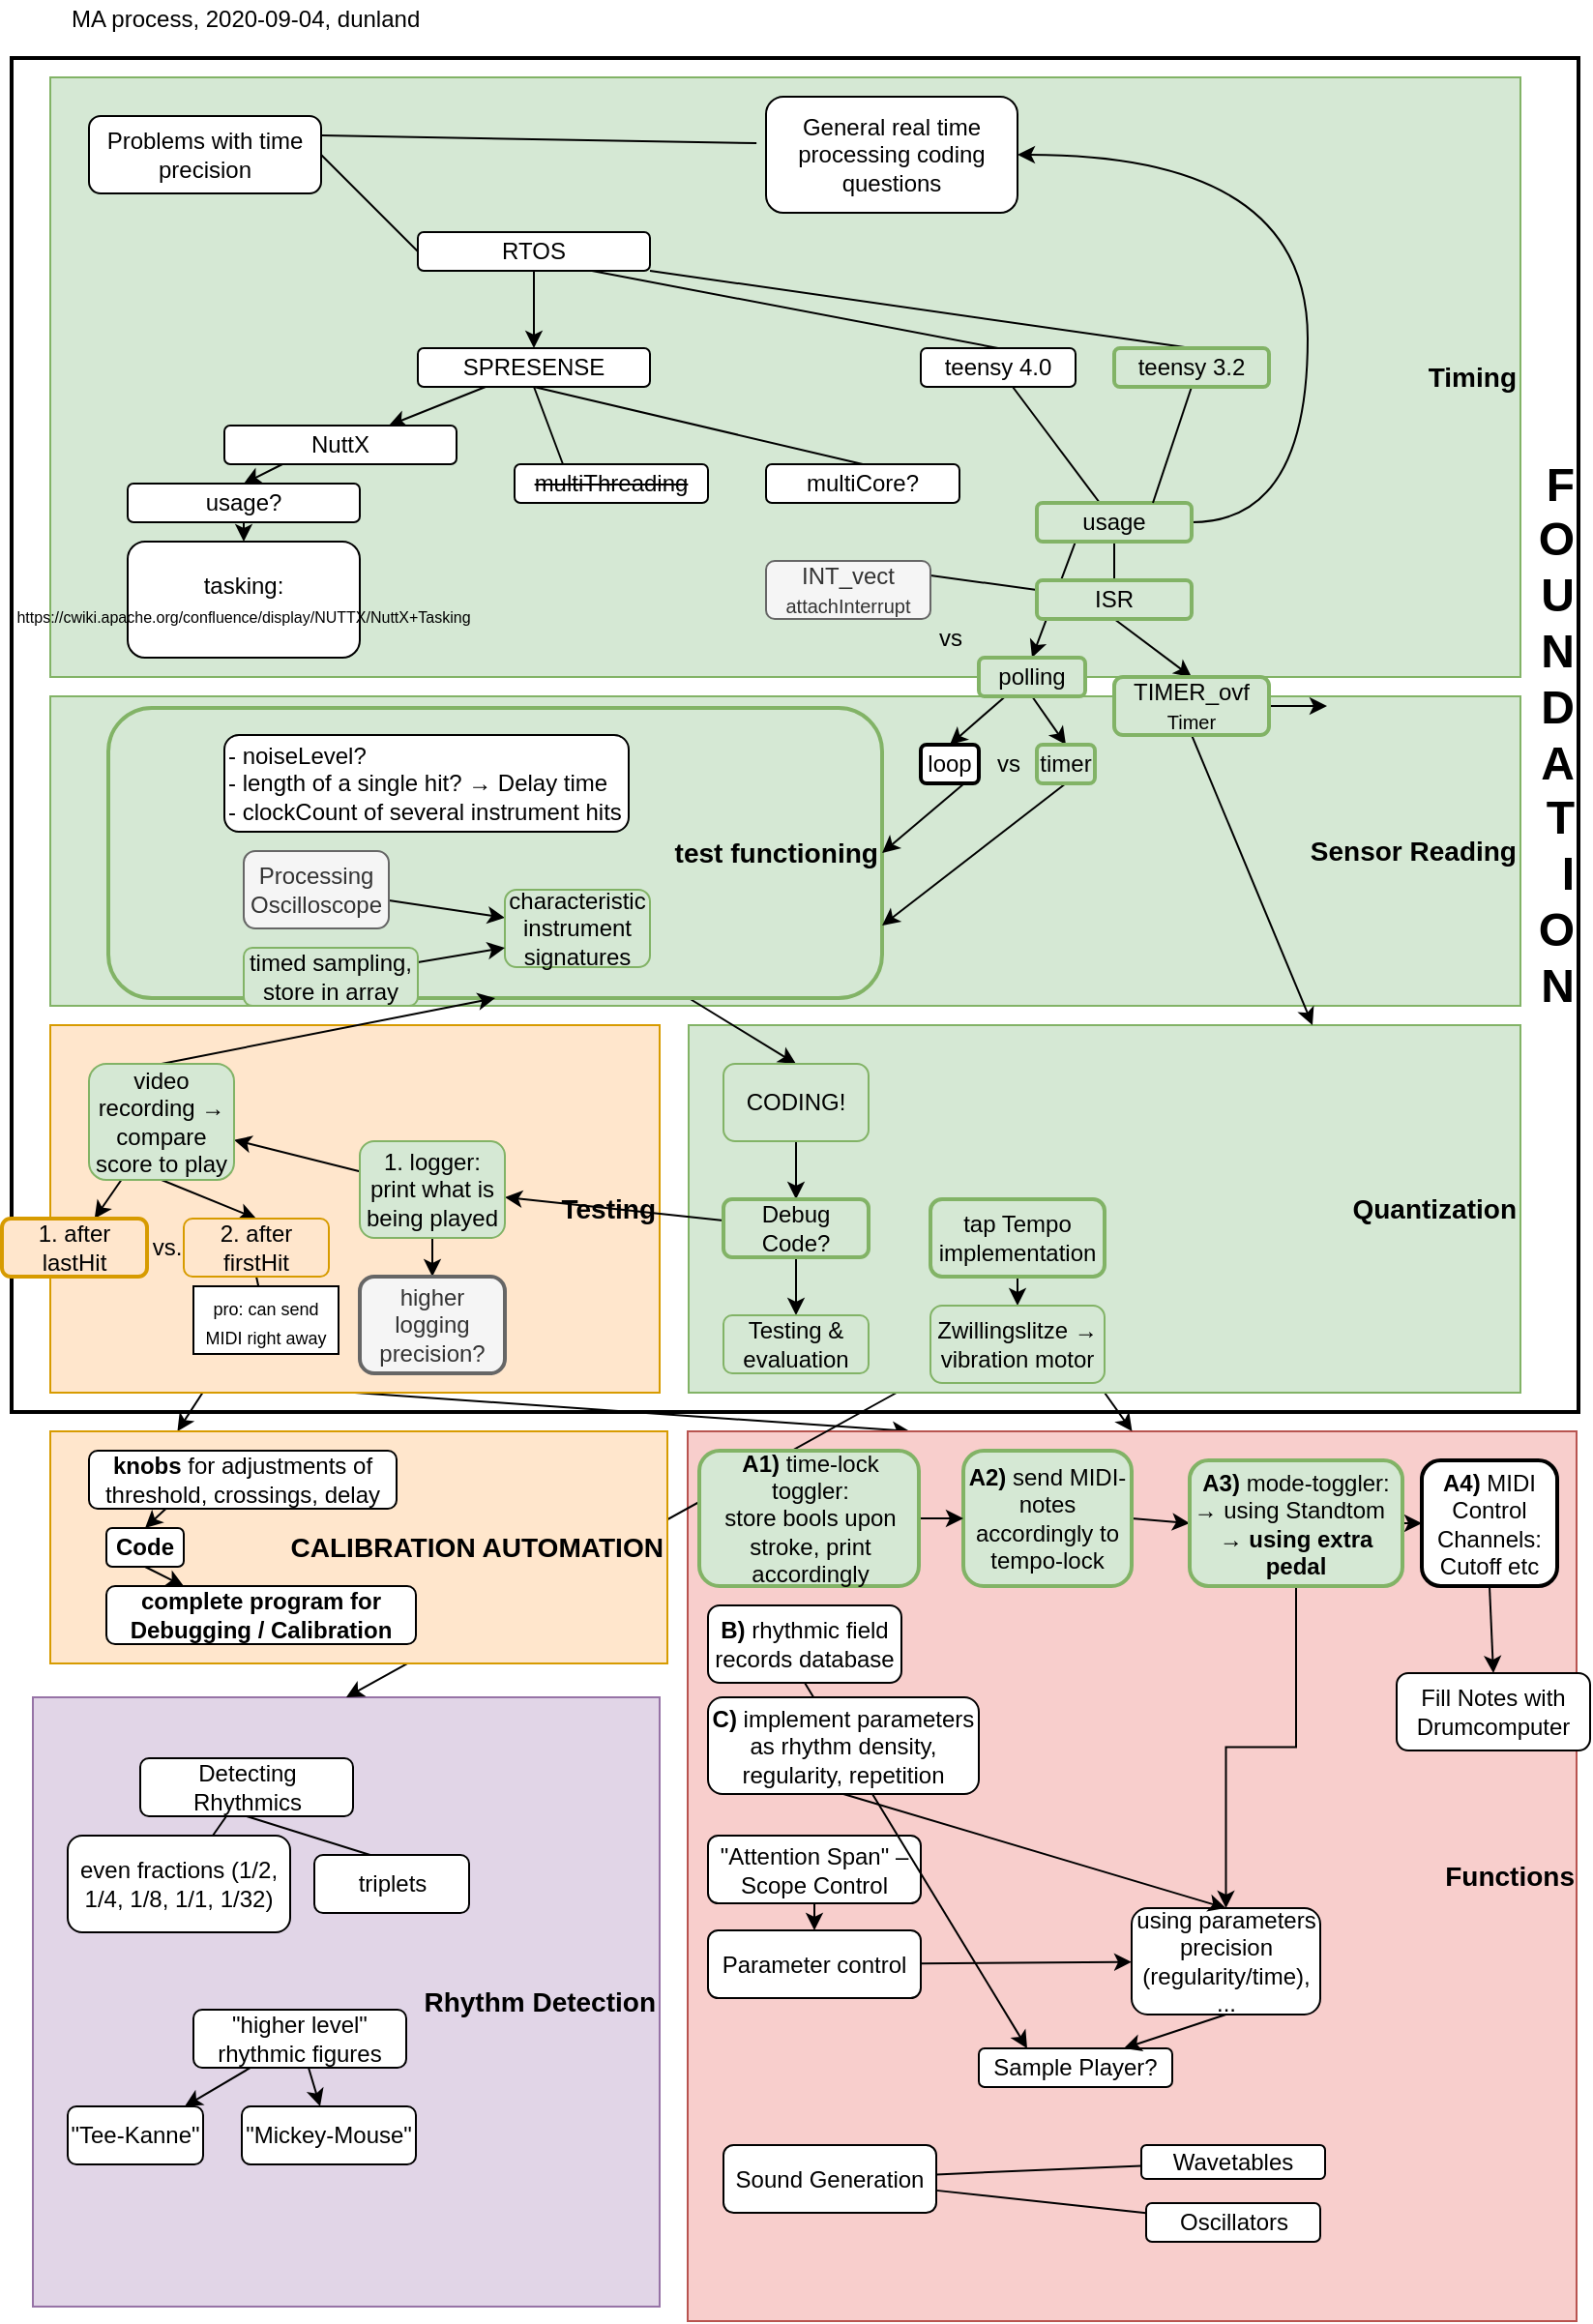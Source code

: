 <mxfile version="13.3.5" type="device" pages="5"><diagram id="nZXkyEvGfyYTPJP6eWXT" name="current"><mxGraphModel dx="1422" dy="815" grid="1" gridSize="10" guides="1" tooltips="1" connect="1" arrows="1" fold="1" page="1" pageScale="1" pageWidth="827" pageHeight="1169" math="0" shadow="0"><root><mxCell id="0"/><mxCell id="1" parent="0"/><mxCell id="jZxLe7BvDrZuyYwGXjIE-5" value="&lt;h1&gt;F&lt;br&gt;O&lt;br&gt;U&lt;br&gt;N&lt;br&gt;D&lt;br&gt;A&lt;br&gt;T&lt;br&gt;I&lt;br&gt;O&lt;br&gt;N&lt;/h1&gt;" style="rounded=0;whiteSpace=wrap;html=1;strokeWidth=2;align=right;" parent="1" vertex="1"><mxGeometry x="11" y="40" width="810" height="700" as="geometry"/></mxCell><mxCell id="bPQP_EaeOqDBlHIvLGjB-12" style="edgeStyle=none;rounded=0;orthogonalLoop=1;jettySize=auto;html=1;exitX=0.25;exitY=1;exitDx=0;exitDy=0;entryX=0.206;entryY=0;entryDx=0;entryDy=0;entryPerimeter=0;" parent="1" source="WbVHx2iWbFnQhPE5BClo-2" target="aPDwI7KV-FkBjuuFudLa-4" edge="1"><mxGeometry relative="1" as="geometry"/></mxCell><mxCell id="pwkVJYLIB6pzwuS6lC8A-3" style="rounded=0;orthogonalLoop=1;jettySize=auto;html=1;exitX=0.5;exitY=1;exitDx=0;exitDy=0;entryX=0.25;entryY=0;entryDx=0;entryDy=0;" parent="1" source="WbVHx2iWbFnQhPE5BClo-2" target="Q724BgkeyV3JcN-dt1VB-27" edge="1"><mxGeometry relative="1" as="geometry"/></mxCell><mxCell id="WbVHx2iWbFnQhPE5BClo-2" value="&lt;font size=&quot;1&quot;&gt;&lt;b style=&quot;font-size: 14px&quot;&gt;Testing&lt;br&gt;&lt;/b&gt;&lt;/font&gt;" style="rounded=0;whiteSpace=wrap;html=1;align=right;strokeColor=#d79b00;fillColor=#ffe6cc;" parent="1" vertex="1"><mxGeometry x="31" y="540" width="315" height="190" as="geometry"/></mxCell><mxCell id="qsggk5n5XO4YbRm6XPWs-8" value="&lt;span style=&quot;font-size: 14px&quot;&gt;&lt;b&gt;Sensor Reading&lt;/b&gt;&lt;/span&gt;" style="rounded=0;whiteSpace=wrap;html=1;align=right;strokeColor=#82b366;fillColor=#d5e8d4;" parent="1" vertex="1"><mxGeometry x="31" y="370" width="760" height="160" as="geometry"/></mxCell><mxCell id="Q724BgkeyV3JcN-dt1VB-18" value="&lt;font size=&quot;1&quot;&gt;&lt;b style=&quot;font-size: 14px&quot;&gt;Timing&lt;/b&gt;&lt;/font&gt;" style="rounded=0;whiteSpace=wrap;html=1;align=right;strokeColor=#82b366;fillColor=#d5e8d4;" parent="1" vertex="1"><mxGeometry x="31" y="50" width="760" height="310" as="geometry"/></mxCell><mxCell id="Q724BgkeyV3JcN-dt1VB-4" value="" style="edgeStyle=orthogonalEdgeStyle;rounded=0;orthogonalLoop=1;jettySize=auto;html=1;" parent="1" source="Q724BgkeyV3JcN-dt1VB-2" target="Q724BgkeyV3JcN-dt1VB-3" edge="1"><mxGeometry relative="1" as="geometry"/></mxCell><mxCell id="Q724BgkeyV3JcN-dt1VB-11" style="rounded=0;orthogonalLoop=1;jettySize=auto;html=1;exitX=0.75;exitY=1;exitDx=0;exitDy=0;entryX=0.5;entryY=0;entryDx=0;entryDy=0;endArrow=none;endFill=0;" parent="1" source="Q724BgkeyV3JcN-dt1VB-2" target="Q724BgkeyV3JcN-dt1VB-9" edge="1"><mxGeometry relative="1" as="geometry"/></mxCell><mxCell id="Q724BgkeyV3JcN-dt1VB-12" style="edgeStyle=none;rounded=0;orthogonalLoop=1;jettySize=auto;html=1;exitX=1;exitY=1;exitDx=0;exitDy=0;entryX=0.5;entryY=0;entryDx=0;entryDy=0;endArrow=none;endFill=0;" parent="1" source="Q724BgkeyV3JcN-dt1VB-2" target="Q724BgkeyV3JcN-dt1VB-10" edge="1"><mxGeometry relative="1" as="geometry"/></mxCell><mxCell id="Q724BgkeyV3JcN-dt1VB-2" value="RTOS" style="rounded=1;whiteSpace=wrap;html=1;" parent="1" vertex="1"><mxGeometry x="221" y="130" width="120" height="20" as="geometry"/></mxCell><mxCell id="Q724BgkeyV3JcN-dt1VB-6" value="" style="rounded=0;orthogonalLoop=1;jettySize=auto;html=1;" parent="1" source="Q724BgkeyV3JcN-dt1VB-3" target="Q724BgkeyV3JcN-dt1VB-5" edge="1"><mxGeometry relative="1" as="geometry"/></mxCell><mxCell id="Q724BgkeyV3JcN-dt1VB-22" style="edgeStyle=none;rounded=0;orthogonalLoop=1;jettySize=auto;html=1;exitX=0.5;exitY=1;exitDx=0;exitDy=0;entryX=0.25;entryY=0;entryDx=0;entryDy=0;endArrow=none;endFill=0;" parent="1" source="Q724BgkeyV3JcN-dt1VB-3" target="Q724BgkeyV3JcN-dt1VB-21" edge="1"><mxGeometry relative="1" as="geometry"/></mxCell><mxCell id="Q724BgkeyV3JcN-dt1VB-25" style="edgeStyle=none;rounded=0;orthogonalLoop=1;jettySize=auto;html=1;exitX=0.5;exitY=1;exitDx=0;exitDy=0;entryX=0.5;entryY=0;entryDx=0;entryDy=0;endArrow=none;endFill=0;" parent="1" source="Q724BgkeyV3JcN-dt1VB-3" target="Q724BgkeyV3JcN-dt1VB-23" edge="1"><mxGeometry relative="1" as="geometry"/></mxCell><mxCell id="Q724BgkeyV3JcN-dt1VB-3" value="SPRESENSE" style="rounded=1;whiteSpace=wrap;html=1;" parent="1" vertex="1"><mxGeometry x="221" y="190" width="120" height="20" as="geometry"/></mxCell><mxCell id="8J6CW1mzeRifZ6ojoHlt-2" style="edgeStyle=none;rounded=0;orthogonalLoop=1;jettySize=auto;html=1;exitX=0.25;exitY=1;exitDx=0;exitDy=0;entryX=0.5;entryY=0;entryDx=0;entryDy=0;" parent="1" source="Q724BgkeyV3JcN-dt1VB-5" target="8J6CW1mzeRifZ6ojoHlt-1" edge="1"><mxGeometry relative="1" as="geometry"/></mxCell><mxCell id="Q724BgkeyV3JcN-dt1VB-5" value="NuttX" style="rounded=1;whiteSpace=wrap;html=1;" parent="1" vertex="1"><mxGeometry x="121" y="230" width="120" height="20" as="geometry"/></mxCell><mxCell id="Q724BgkeyV3JcN-dt1VB-7" value="tasking:&lt;br&gt;&lt;div&gt;&lt;font style=&quot;font-size: 8px&quot;&gt;https://cwiki.apache.org/confluence/display/NUTTX/NuttX+Tasking&lt;/font&gt;&lt;/div&gt;" style="rounded=1;whiteSpace=wrap;html=1;" parent="1" vertex="1"><mxGeometry x="71" y="290" width="120" height="60" as="geometry"/></mxCell><mxCell id="Q724BgkeyV3JcN-dt1VB-14" value="" style="edgeStyle=none;rounded=0;orthogonalLoop=1;jettySize=auto;html=1;endArrow=none;endFill=0;" parent="1" source="Q724BgkeyV3JcN-dt1VB-9" target="Q724BgkeyV3JcN-dt1VB-13" edge="1"><mxGeometry relative="1" as="geometry"/></mxCell><mxCell id="Q724BgkeyV3JcN-dt1VB-9" value="teensy 4.0" style="rounded=1;whiteSpace=wrap;html=1;" parent="1" vertex="1"><mxGeometry x="481" y="190" width="80" height="20" as="geometry"/></mxCell><mxCell id="Q724BgkeyV3JcN-dt1VB-20" style="edgeStyle=orthogonalEdgeStyle;rounded=0;orthogonalLoop=1;jettySize=auto;html=1;exitX=1;exitY=0.5;exitDx=0;exitDy=0;entryX=1;entryY=0.5;entryDx=0;entryDy=0;endArrow=classic;endFill=1;curved=1;" parent="1" source="Q724BgkeyV3JcN-dt1VB-13" target="Q724BgkeyV3JcN-dt1VB-19" edge="1"><mxGeometry relative="1" as="geometry"><Array as="points"><mxPoint x="681" y="280"/><mxPoint x="681" y="90"/></Array></mxGeometry></mxCell><mxCell id="Q724BgkeyV3JcN-dt1VB-46" style="edgeStyle=none;rounded=0;orthogonalLoop=1;jettySize=auto;html=1;exitX=0.5;exitY=1;exitDx=0;exitDy=0;entryX=0.5;entryY=0;entryDx=0;entryDy=0;endArrow=none;endFill=0;" parent="1" source="Q724BgkeyV3JcN-dt1VB-13" target="Q724BgkeyV3JcN-dt1VB-45" edge="1"><mxGeometry relative="1" as="geometry"/></mxCell><mxCell id="P20JNuO4o77hvNzYRLpJ-12" style="edgeStyle=none;rounded=0;orthogonalLoop=1;jettySize=auto;html=1;exitX=0.25;exitY=1;exitDx=0;exitDy=0;entryX=0.5;entryY=0;entryDx=0;entryDy=0;endArrow=classic;endFill=1;" parent="1" source="Q724BgkeyV3JcN-dt1VB-13" target="P20JNuO4o77hvNzYRLpJ-8" edge="1"><mxGeometry relative="1" as="geometry"/></mxCell><mxCell id="Q724BgkeyV3JcN-dt1VB-13" value="usage" style="rounded=1;whiteSpace=wrap;html=1;strokeWidth=2;fillColor=#d5e8d4;strokeColor=#82b366;" parent="1" vertex="1"><mxGeometry x="541" y="270" width="80" height="20" as="geometry"/></mxCell><mxCell id="Q724BgkeyV3JcN-dt1VB-15" style="edgeStyle=none;rounded=0;orthogonalLoop=1;jettySize=auto;html=1;exitX=0.5;exitY=1;exitDx=0;exitDy=0;entryX=0.75;entryY=0;entryDx=0;entryDy=0;endArrow=none;endFill=0;" parent="1" source="Q724BgkeyV3JcN-dt1VB-10" target="Q724BgkeyV3JcN-dt1VB-13" edge="1"><mxGeometry relative="1" as="geometry"/></mxCell><mxCell id="Q724BgkeyV3JcN-dt1VB-10" value="teensy 3.2" style="rounded=1;whiteSpace=wrap;html=1;strokeWidth=2;fillColor=#d5e8d4;strokeColor=#82b366;" parent="1" vertex="1"><mxGeometry x="581" y="190" width="80" height="20" as="geometry"/></mxCell><mxCell id="Q724BgkeyV3JcN-dt1VB-17" style="edgeStyle=none;rounded=0;orthogonalLoop=1;jettySize=auto;html=1;exitX=1;exitY=0.5;exitDx=0;exitDy=0;entryX=0;entryY=0.5;entryDx=0;entryDy=0;endArrow=none;endFill=0;" parent="1" source="Q724BgkeyV3JcN-dt1VB-16" target="Q724BgkeyV3JcN-dt1VB-2" edge="1"><mxGeometry relative="1" as="geometry"/></mxCell><mxCell id="Q724BgkeyV3JcN-dt1VB-24" style="edgeStyle=none;rounded=0;orthogonalLoop=1;jettySize=auto;html=1;exitX=1;exitY=0.25;exitDx=0;exitDy=0;entryX=-0.038;entryY=0.4;entryDx=0;entryDy=0;entryPerimeter=0;endArrow=none;endFill=0;" parent="1" source="Q724BgkeyV3JcN-dt1VB-16" target="Q724BgkeyV3JcN-dt1VB-19" edge="1"><mxGeometry relative="1" as="geometry"/></mxCell><mxCell id="Q724BgkeyV3JcN-dt1VB-16" value="Problems with time precision" style="rounded=1;whiteSpace=wrap;html=1;" parent="1" vertex="1"><mxGeometry x="51" y="70" width="120" height="40" as="geometry"/></mxCell><mxCell id="Q724BgkeyV3JcN-dt1VB-19" value="General real time processing coding questions" style="rounded=1;whiteSpace=wrap;html=1;" parent="1" vertex="1"><mxGeometry x="401" y="60" width="130" height="60" as="geometry"/></mxCell><mxCell id="Q724BgkeyV3JcN-dt1VB-21" value="&lt;strike&gt;multiThreading&lt;/strike&gt;" style="rounded=1;whiteSpace=wrap;html=1;" parent="1" vertex="1"><mxGeometry x="271" y="250" width="100" height="20" as="geometry"/></mxCell><mxCell id="Q724BgkeyV3JcN-dt1VB-23" value="multiCore?" style="rounded=1;whiteSpace=wrap;html=1;" parent="1" vertex="1"><mxGeometry x="401" y="250" width="100" height="20" as="geometry"/></mxCell><mxCell id="Q724BgkeyV3JcN-dt1VB-26" value="&lt;font size=&quot;1&quot;&gt;&lt;b style=&quot;font-size: 14px&quot;&gt;Rhythm Detection&lt;/b&gt;&lt;/font&gt;" style="rounded=0;whiteSpace=wrap;html=1;align=right;fillColor=#e1d5e7;strokeColor=#9673a6;" parent="1" vertex="1"><mxGeometry x="22" y="887.5" width="324" height="315" as="geometry"/></mxCell><mxCell id="Q724BgkeyV3JcN-dt1VB-27" value="&lt;font size=&quot;1&quot;&gt;&lt;b style=&quot;font-size: 14px&quot;&gt;Functions&lt;br&gt;&lt;/b&gt;&lt;/font&gt;" style="rounded=0;whiteSpace=wrap;html=1;align=right;fillColor=#f8cecc;strokeColor=#b85450;" parent="1" vertex="1"><mxGeometry x="360.5" y="750" width="459.5" height="460" as="geometry"/></mxCell><mxCell id="Q724BgkeyV3JcN-dt1VB-28" value="Sample Player?" style="rounded=1;whiteSpace=wrap;html=1;" parent="1" vertex="1"><mxGeometry x="511" y="1069" width="100" height="20" as="geometry"/></mxCell><mxCell id="Q724BgkeyV3JcN-dt1VB-31" value="" style="edgeStyle=none;rounded=0;orthogonalLoop=1;jettySize=auto;html=1;endArrow=none;endFill=0;" parent="1" source="Q724BgkeyV3JcN-dt1VB-29" target="Q724BgkeyV3JcN-dt1VB-30" edge="1"><mxGeometry relative="1" as="geometry"/></mxCell><mxCell id="Q724BgkeyV3JcN-dt1VB-33" value="" style="edgeStyle=none;rounded=0;orthogonalLoop=1;jettySize=auto;html=1;endArrow=none;endFill=0;" parent="1" source="Q724BgkeyV3JcN-dt1VB-29" target="Q724BgkeyV3JcN-dt1VB-32" edge="1"><mxGeometry relative="1" as="geometry"/></mxCell><mxCell id="Q724BgkeyV3JcN-dt1VB-29" value="Sound Generation" style="rounded=1;whiteSpace=wrap;html=1;" parent="1" vertex="1"><mxGeometry x="379" y="1119" width="110" height="35" as="geometry"/></mxCell><mxCell id="Q724BgkeyV3JcN-dt1VB-32" value="Wavetables" style="rounded=1;whiteSpace=wrap;html=1;" parent="1" vertex="1"><mxGeometry x="595" y="1119" width="95" height="17.5" as="geometry"/></mxCell><mxCell id="Q724BgkeyV3JcN-dt1VB-30" value="Oscillators" style="rounded=1;whiteSpace=wrap;html=1;" parent="1" vertex="1"><mxGeometry x="597.5" y="1149" width="90" height="20" as="geometry"/></mxCell><mxCell id="msZfYtf4YXPBNlSgviwi-10" value="" style="edgeStyle=none;rounded=0;orthogonalLoop=1;jettySize=auto;html=1;" parent="1" source="Q724BgkeyV3JcN-dt1VB-34" target="msZfYtf4YXPBNlSgviwi-9" edge="1"><mxGeometry relative="1" as="geometry"/></mxCell><mxCell id="Q724BgkeyV3JcN-dt1VB-34" value="&quot;Attention Span&quot; ‒ Scope Control" style="rounded=1;whiteSpace=wrap;html=1;" parent="1" vertex="1"><mxGeometry x="371" y="959" width="110" height="35" as="geometry"/></mxCell><mxCell id="ORCaWj-7c2sRhE-3G2v_-8" value="" style="edgeStyle=none;rounded=0;orthogonalLoop=1;jettySize=auto;html=1;endArrow=classic;endFill=1;" parent="1" source="msZfYtf4YXPBNlSgviwi-9" target="msZfYtf4YXPBNlSgviwi-4" edge="1"><mxGeometry relative="1" as="geometry"/></mxCell><mxCell id="msZfYtf4YXPBNlSgviwi-9" value="Parameter control" style="rounded=1;whiteSpace=wrap;html=1;" parent="1" vertex="1"><mxGeometry x="371" y="1008" width="110" height="35" as="geometry"/></mxCell><mxCell id="Q724BgkeyV3JcN-dt1VB-37" value="" style="edgeStyle=none;rounded=0;orthogonalLoop=1;jettySize=auto;html=1;endArrow=none;endFill=0;" parent="1" source="Q724BgkeyV3JcN-dt1VB-35" target="Q724BgkeyV3JcN-dt1VB-36" edge="1"><mxGeometry relative="1" as="geometry"/></mxCell><mxCell id="Q724BgkeyV3JcN-dt1VB-39" style="edgeStyle=none;rounded=0;orthogonalLoop=1;jettySize=auto;html=1;exitX=0.5;exitY=1;exitDx=0;exitDy=0;entryX=0.4;entryY=0.033;entryDx=0;entryDy=0;entryPerimeter=0;endArrow=none;endFill=0;" parent="1" source="Q724BgkeyV3JcN-dt1VB-35" target="Q724BgkeyV3JcN-dt1VB-38" edge="1"><mxGeometry relative="1" as="geometry"/></mxCell><mxCell id="Q724BgkeyV3JcN-dt1VB-35" value="Detecting Rhythmics" style="rounded=1;whiteSpace=wrap;html=1;" parent="1" vertex="1"><mxGeometry x="77.5" y="919" width="110" height="30" as="geometry"/></mxCell><mxCell id="Q724BgkeyV3JcN-dt1VB-36" value="even fractions (1/2, 1/4, 1/8, 1/1, 1/32)" style="rounded=1;whiteSpace=wrap;html=1;" parent="1" vertex="1"><mxGeometry x="40" y="959" width="115" height="50" as="geometry"/></mxCell><mxCell id="Q724BgkeyV3JcN-dt1VB-38" value="triplets" style="rounded=1;whiteSpace=wrap;html=1;" parent="1" vertex="1"><mxGeometry x="167.5" y="969" width="80" height="30" as="geometry"/></mxCell><mxCell id="bPQP_EaeOqDBlHIvLGjB-2" value="" style="edgeStyle=none;rounded=0;orthogonalLoop=1;jettySize=auto;html=1;" parent="1" source="Q724BgkeyV3JcN-dt1VB-41" target="bPQP_EaeOqDBlHIvLGjB-1" edge="1"><mxGeometry relative="1" as="geometry"/></mxCell><mxCell id="bPQP_EaeOqDBlHIvLGjB-4" value="" style="edgeStyle=none;rounded=0;orthogonalLoop=1;jettySize=auto;html=1;" parent="1" source="Q724BgkeyV3JcN-dt1VB-41" target="bPQP_EaeOqDBlHIvLGjB-3" edge="1"><mxGeometry relative="1" as="geometry"/></mxCell><mxCell id="Q724BgkeyV3JcN-dt1VB-41" value="&quot;higher level&quot; rhythmic figures" style="rounded=1;whiteSpace=wrap;html=1;" parent="1" vertex="1"><mxGeometry x="105" y="1049" width="110" height="30" as="geometry"/></mxCell><mxCell id="bPQP_EaeOqDBlHIvLGjB-3" value="&quot;Mickey-Mouse&quot;" style="rounded=1;whiteSpace=wrap;html=1;" parent="1" vertex="1"><mxGeometry x="130" y="1099" width="90" height="30" as="geometry"/></mxCell><mxCell id="bPQP_EaeOqDBlHIvLGjB-1" value="&quot;Tee-Kanne&quot;" style="rounded=1;whiteSpace=wrap;html=1;" parent="1" vertex="1"><mxGeometry x="40" y="1099" width="70" height="30" as="geometry"/></mxCell><mxCell id="Q724BgkeyV3JcN-dt1VB-42" value="&lt;div align=&quot;left&quot;&gt;MA process, 2020-09-04, dunland&lt;br&gt;&lt;/div&gt;" style="text;html=1;strokeColor=none;fillColor=none;align=left;verticalAlign=middle;whiteSpace=wrap;rounded=0;" parent="1" vertex="1"><mxGeometry x="40" y="10" width="350" height="20" as="geometry"/></mxCell><mxCell id="BY0BJEhqhgxR1t4sRl88-3" value="" style="edgeStyle=none;rounded=0;orthogonalLoop=1;jettySize=auto;html=1;entryX=0.5;entryY=0;entryDx=0;entryDy=0;exitX=0.25;exitY=1;exitDx=0;exitDy=0;" parent="1" source="Q724BgkeyV3JcN-dt1VB-43" target="Q724BgkeyV3JcN-dt1VB-26" edge="1"><mxGeometry relative="1" as="geometry"/></mxCell><mxCell id="pwkVJYLIB6pzwuS6lC8A-4" style="rounded=0;orthogonalLoop=1;jettySize=auto;html=1;exitX=0.5;exitY=1;exitDx=0;exitDy=0;entryX=0.5;entryY=0;entryDx=0;entryDy=0;" parent="1" source="Q724BgkeyV3JcN-dt1VB-43" target="Q724BgkeyV3JcN-dt1VB-27" edge="1"><mxGeometry relative="1" as="geometry"/></mxCell><mxCell id="Q724BgkeyV3JcN-dt1VB-43" value="&lt;font size=&quot;1&quot;&gt;&lt;b style=&quot;font-size: 14px&quot;&gt;Quantization&lt;br&gt;&lt;/b&gt;&lt;/font&gt;" style="rounded=0;whiteSpace=wrap;html=1;align=right;strokeColor=#82b366;fillColor=#d5e8d4;" parent="1" vertex="1"><mxGeometry x="361" y="540" width="430" height="190" as="geometry"/></mxCell><mxCell id="4tNnsaJzVJbckuhaxush-3" style="edgeStyle=none;rounded=0;jumpStyle=none;orthogonalLoop=1;jettySize=auto;html=1;exitX=0.5;exitY=1;exitDx=0;exitDy=0;entryX=0.5;entryY=0;entryDx=0;entryDy=0;startArrow=none;startFill=0;endArrow=classic;endFill=1;" parent="1" source="Q724BgkeyV3JcN-dt1VB-45" target="4tNnsaJzVJbckuhaxush-2" edge="1"><mxGeometry relative="1" as="geometry"/></mxCell><mxCell id="MiBvb9MAwHk9fySH5lv1-3" style="edgeStyle=none;rounded=0;orthogonalLoop=1;jettySize=auto;html=1;exitX=0;exitY=0.25;exitDx=0;exitDy=0;entryX=1;entryY=0.25;entryDx=0;entryDy=0;endArrow=none;endFill=0;" parent="1" source="Q724BgkeyV3JcN-dt1VB-45" target="4tNnsaJzVJbckuhaxush-1" edge="1"><mxGeometry relative="1" as="geometry"/></mxCell><mxCell id="Q724BgkeyV3JcN-dt1VB-45" value="ISR" style="rounded=1;whiteSpace=wrap;html=1;strokeWidth=2;fillColor=#d5e8d4;strokeColor=#82b366;" parent="1" vertex="1"><mxGeometry x="541" y="310" width="80" height="20" as="geometry"/></mxCell><mxCell id="Q724BgkeyV3JcN-dt1VB-50" value="Fill Notes with Drumcomputer" style="rounded=1;whiteSpace=wrap;html=1;" parent="1" vertex="1"><mxGeometry x="727" y="875" width="100" height="40" as="geometry"/></mxCell><mxCell id="8J6CW1mzeRifZ6ojoHlt-3" style="edgeStyle=none;rounded=0;orthogonalLoop=1;jettySize=auto;html=1;exitX=0.5;exitY=1;exitDx=0;exitDy=0;entryX=0.5;entryY=0;entryDx=0;entryDy=0;" parent="1" source="8J6CW1mzeRifZ6ojoHlt-1" target="Q724BgkeyV3JcN-dt1VB-7" edge="1"><mxGeometry relative="1" as="geometry"/></mxCell><mxCell id="8J6CW1mzeRifZ6ojoHlt-1" value="usage?" style="rounded=1;whiteSpace=wrap;html=1;" parent="1" vertex="1"><mxGeometry x="71" y="260" width="120" height="20" as="geometry"/></mxCell><mxCell id="4tNnsaJzVJbckuhaxush-8" style="edgeStyle=none;rounded=0;jumpStyle=none;orthogonalLoop=1;jettySize=auto;html=1;exitX=0.5;exitY=1;exitDx=0;exitDy=0;entryX=0.75;entryY=0;entryDx=0;entryDy=0;startArrow=none;startFill=0;endArrow=classic;endFill=1;" parent="1" source="4tNnsaJzVJbckuhaxush-2" target="Q724BgkeyV3JcN-dt1VB-43" edge="1"><mxGeometry relative="1" as="geometry"/></mxCell><mxCell id="SIvrlM0Bh8vZOAzEsf8v-2" value="" style="edgeStyle=none;rounded=0;orthogonalLoop=1;jettySize=auto;html=1;startArrow=none;startFill=0;" parent="1" source="4tNnsaJzVJbckuhaxush-2" edge="1"><mxGeometry relative="1" as="geometry"><mxPoint x="691" y="375" as="targetPoint"/></mxGeometry></mxCell><mxCell id="4tNnsaJzVJbckuhaxush-2" value="TIMER_ovf&lt;br style=&quot;font-size: 8px&quot;&gt;&lt;font size=&quot;1&quot;&gt;Timer&lt;/font&gt;" style="rounded=1;whiteSpace=wrap;html=1;strokeWidth=2;fillColor=#d5e8d4;strokeColor=#82b366;" parent="1" vertex="1"><mxGeometry x="581" y="360" width="80" height="30" as="geometry"/></mxCell><mxCell id="P20JNuO4o77hvNzYRLpJ-7" value="" style="edgeStyle=none;rounded=0;orthogonalLoop=1;jettySize=auto;html=1;endArrow=none;endFill=0;" parent="1" source="P20JNuO4o77hvNzYRLpJ-1" target="P20JNuO4o77hvNzYRLpJ-6" edge="1"><mxGeometry relative="1" as="geometry"/></mxCell><mxCell id="hj9v1hJtNxyu3l41dOej-3" style="edgeStyle=none;rounded=0;orthogonalLoop=1;jettySize=auto;html=1;exitX=0.75;exitY=1;exitDx=0;exitDy=0;entryX=0.5;entryY=0;entryDx=0;entryDy=0;startArrow=none;startFill=0;endArrow=classic;endFill=1;" parent="1" source="P20JNuO4o77hvNzYRLpJ-1" target="94TXQTJ2XbZxrd7GK6wu-3" edge="1"><mxGeometry relative="1" as="geometry"/></mxCell><mxCell id="P20JNuO4o77hvNzYRLpJ-1" value="&lt;h3&gt;test functioning&lt;/h3&gt;" style="rounded=1;whiteSpace=wrap;html=1;strokeWidth=2;fillColor=#d5e8d4;strokeColor=#82b366;align=right;" parent="1" vertex="1"><mxGeometry x="61" y="376" width="400" height="150" as="geometry"/></mxCell><mxCell id="P20JNuO4o77hvNzYRLpJ-6" value="- noiseLevel?&lt;br&gt;- length of a single hit? → Delay time&lt;br&gt;- clockCount of several instrument hits" style="rounded=1;whiteSpace=wrap;html=1;strokeWidth=1;align=left;" parent="1" vertex="1"><mxGeometry x="121" y="390" width="209" height="50" as="geometry"/></mxCell><mxCell id="qsggk5n5XO4YbRm6XPWs-4" style="edgeStyle=none;rounded=0;orthogonalLoop=1;jettySize=auto;html=1;exitX=0.5;exitY=1;exitDx=0;exitDy=0;entryX=0.5;entryY=0;entryDx=0;entryDy=0;endArrow=classic;endFill=1;" parent="1" source="P20JNuO4o77hvNzYRLpJ-8" target="qsggk5n5XO4YbRm6XPWs-3" edge="1"><mxGeometry relative="1" as="geometry"/></mxCell><mxCell id="qsggk5n5XO4YbRm6XPWs-5" style="edgeStyle=none;rounded=0;orthogonalLoop=1;jettySize=auto;html=1;exitX=0.25;exitY=1;exitDx=0;exitDy=0;entryX=0.5;entryY=0;entryDx=0;entryDy=0;endArrow=classic;endFill=1;" parent="1" source="P20JNuO4o77hvNzYRLpJ-8" target="qsggk5n5XO4YbRm6XPWs-1" edge="1"><mxGeometry relative="1" as="geometry"/></mxCell><mxCell id="P20JNuO4o77hvNzYRLpJ-8" value="polling" style="rounded=1;whiteSpace=wrap;html=1;strokeWidth=2;fillColor=#d5e8d4;strokeColor=#82b366;" parent="1" vertex="1"><mxGeometry x="511" y="350" width="55" height="20" as="geometry"/></mxCell><mxCell id="P20JNuO4o77hvNzYRLpJ-9" value="vs" style="text;html=1;align=center;verticalAlign=middle;resizable=0;points=[];autosize=1;" parent="1" vertex="1"><mxGeometry x="481" y="330" width="30" height="20" as="geometry"/></mxCell><mxCell id="qsggk5n5XO4YbRm6XPWs-7" style="edgeStyle=none;rounded=0;orthogonalLoop=1;jettySize=auto;html=1;exitX=0.75;exitY=1;exitDx=0;exitDy=0;entryX=1;entryY=0.5;entryDx=0;entryDy=0;endArrow=classic;endFill=1;" parent="1" source="qsggk5n5XO4YbRm6XPWs-1" target="P20JNuO4o77hvNzYRLpJ-1" edge="1"><mxGeometry relative="1" as="geometry"/></mxCell><mxCell id="qsggk5n5XO4YbRm6XPWs-1" value="loop" style="rounded=1;whiteSpace=wrap;html=1;strokeWidth=2;" parent="1" vertex="1"><mxGeometry x="481" y="395" width="30" height="20" as="geometry"/></mxCell><mxCell id="qsggk5n5XO4YbRm6XPWs-2" value="vs" style="text;html=1;align=center;verticalAlign=middle;resizable=0;points=[];autosize=1;" parent="1" vertex="1"><mxGeometry x="511" y="395" width="30" height="20" as="geometry"/></mxCell><mxCell id="qsggk5n5XO4YbRm6XPWs-6" style="edgeStyle=none;rounded=0;orthogonalLoop=1;jettySize=auto;html=1;exitX=0.5;exitY=1;exitDx=0;exitDy=0;entryX=1;entryY=0.75;entryDx=0;entryDy=0;endArrow=classic;endFill=1;" parent="1" source="qsggk5n5XO4YbRm6XPWs-3" target="P20JNuO4o77hvNzYRLpJ-1" edge="1"><mxGeometry relative="1" as="geometry"/></mxCell><mxCell id="qsggk5n5XO4YbRm6XPWs-3" value="timer" style="rounded=1;whiteSpace=wrap;html=1;strokeWidth=2;fillColor=#d5e8d4;strokeColor=#82b366;" parent="1" vertex="1"><mxGeometry x="541" y="395" width="30" height="20" as="geometry"/></mxCell><mxCell id="hj9v1hJtNxyu3l41dOej-2" value="" style="edgeStyle=none;rounded=0;orthogonalLoop=1;jettySize=auto;html=1;endArrow=none;endFill=0;startArrow=classic;startFill=1;" parent="1" source="94TXQTJ2XbZxrd7GK6wu-1" target="hj9v1hJtNxyu3l41dOej-1" edge="1"><mxGeometry relative="1" as="geometry"/></mxCell><mxCell id="94TXQTJ2XbZxrd7GK6wu-1" value="characteristic instrument signatures" style="rounded=1;whiteSpace=wrap;html=1;strokeWidth=1;fillColor=#d5e8d4;strokeColor=#82b366;" parent="1" vertex="1"><mxGeometry x="266" y="470" width="75" height="40" as="geometry"/></mxCell><mxCell id="hj9v1hJtNxyu3l41dOej-1" value="Processing Oscilloscope" style="rounded=1;whiteSpace=wrap;html=1;strokeWidth=1;fillColor=#f5f5f5;strokeColor=#666666;fontColor=#333333;" parent="1" vertex="1"><mxGeometry x="131" y="450" width="75" height="40" as="geometry"/></mxCell><mxCell id="uwz32kRE0ZzCIgyS1sVm-2" value="" style="edgeStyle=orthogonalEdgeStyle;rounded=0;orthogonalLoop=1;jettySize=auto;html=1;" parent="1" source="94TXQTJ2XbZxrd7GK6wu-3" target="uwz32kRE0ZzCIgyS1sVm-1" edge="1"><mxGeometry relative="1" as="geometry"/></mxCell><mxCell id="94TXQTJ2XbZxrd7GK6wu-3" value="CODING!" style="rounded=1;whiteSpace=wrap;html=1;strokeWidth=1;fillColor=#d5e8d4;strokeColor=#82b366;" parent="1" vertex="1"><mxGeometry x="379" y="560" width="75" height="40" as="geometry"/></mxCell><mxCell id="uwz32kRE0ZzCIgyS1sVm-5" style="edgeStyle=orthogonalEdgeStyle;rounded=0;orthogonalLoop=1;jettySize=auto;html=1;entryX=0.5;entryY=0;entryDx=0;entryDy=0;" parent="1" source="uwz32kRE0ZzCIgyS1sVm-1" target="uwz32kRE0ZzCIgyS1sVm-4" edge="1"><mxGeometry relative="1" as="geometry"/></mxCell><mxCell id="BY0BJEhqhgxR1t4sRl88-2" value="" style="rounded=0;orthogonalLoop=1;jettySize=auto;html=1;" parent="1" source="uwz32kRE0ZzCIgyS1sVm-1" target="BY0BJEhqhgxR1t4sRl88-1" edge="1"><mxGeometry relative="1" as="geometry"/></mxCell><mxCell id="uwz32kRE0ZzCIgyS1sVm-1" value="Debug Code?" style="rounded=1;whiteSpace=wrap;html=1;strokeWidth=2;fillColor=#d5e8d4;strokeColor=#82b366;" parent="1" vertex="1"><mxGeometry x="379" y="630" width="75" height="30" as="geometry"/></mxCell><mxCell id="BY0BJEhqhgxR1t4sRl88-5" value="" style="edgeStyle=none;rounded=0;orthogonalLoop=1;jettySize=auto;html=1;" parent="1" source="BY0BJEhqhgxR1t4sRl88-1" target="BY0BJEhqhgxR1t4sRl88-4" edge="1"><mxGeometry relative="1" as="geometry"/></mxCell><mxCell id="pwkVJYLIB6pzwuS6lC8A-5" style="edgeStyle=none;rounded=0;orthogonalLoop=1;jettySize=auto;html=1;exitX=0.5;exitY=1;exitDx=0;exitDy=0;entryX=0.5;entryY=0;entryDx=0;entryDy=0;" parent="1" source="BY0BJEhqhgxR1t4sRl88-1" target="pwkVJYLIB6pzwuS6lC8A-2" edge="1"><mxGeometry relative="1" as="geometry"/></mxCell><mxCell id="BY0BJEhqhgxR1t4sRl88-1" value="1. logger:&lt;br&gt;print what is being played" style="rounded=1;whiteSpace=wrap;html=1;strokeWidth=1;fillColor=#d5e8d4;strokeColor=#82b366;" parent="1" vertex="1"><mxGeometry x="191" y="600" width="75" height="50" as="geometry"/></mxCell><mxCell id="BY0BJEhqhgxR1t4sRl88-6" style="edgeStyle=none;rounded=0;orthogonalLoop=1;jettySize=auto;html=1;exitX=0.5;exitY=0;exitDx=0;exitDy=0;entryX=0.5;entryY=1;entryDx=0;entryDy=0;startArrow=none;startFill=0;" parent="1" source="BY0BJEhqhgxR1t4sRl88-4" target="P20JNuO4o77hvNzYRLpJ-1" edge="1"><mxGeometry relative="1" as="geometry"/></mxCell><mxCell id="jZxLe7BvDrZuyYwGXjIE-2" value="" style="rounded=0;orthogonalLoop=1;jettySize=auto;html=1;" parent="1" source="BY0BJEhqhgxR1t4sRl88-4" target="jZxLe7BvDrZuyYwGXjIE-1" edge="1"><mxGeometry relative="1" as="geometry"/></mxCell><mxCell id="jZxLe7BvDrZuyYwGXjIE-4" style="edgeStyle=none;rounded=0;orthogonalLoop=1;jettySize=auto;html=1;exitX=0.5;exitY=1;exitDx=0;exitDy=0;entryX=0.5;entryY=0;entryDx=0;entryDy=0;" parent="1" source="BY0BJEhqhgxR1t4sRl88-4" target="jZxLe7BvDrZuyYwGXjIE-3" edge="1"><mxGeometry relative="1" as="geometry"/></mxCell><mxCell id="BY0BJEhqhgxR1t4sRl88-4" value="video recording → compare score to play" style="rounded=1;whiteSpace=wrap;html=1;strokeWidth=1;fillColor=#d5e8d4;strokeColor=#82b366;" parent="1" vertex="1"><mxGeometry x="51" y="560" width="75" height="60" as="geometry"/></mxCell><mxCell id="jZxLe7BvDrZuyYwGXjIE-1" value="1. after lastHit" style="rounded=1;whiteSpace=wrap;html=1;strokeWidth=2;fillColor=#ffe6cc;strokeColor=#d79b00;" parent="1" vertex="1"><mxGeometry x="6" y="640" width="75" height="30" as="geometry"/></mxCell><mxCell id="1MlgmzjWslCRKJjFf7Mz-1" value="&lt;font style=&quot;font-size: 9px&quot;&gt;pro: can send MIDI right away&lt;/font&gt;" style="rounded=0;whiteSpace=wrap;html=1;strokeWidth=1;" parent="1" vertex="1"><mxGeometry x="105" y="675" width="75" height="35" as="geometry"/></mxCell><mxCell id="MiBvb9MAwHk9fySH5lv1-2" style="rounded=0;orthogonalLoop=1;jettySize=auto;html=1;entryX=0;entryY=0.75;entryDx=0;entryDy=0;" parent="1" source="MiBvb9MAwHk9fySH5lv1-1" target="94TXQTJ2XbZxrd7GK6wu-1" edge="1"><mxGeometry relative="1" as="geometry"/></mxCell><mxCell id="MiBvb9MAwHk9fySH5lv1-1" value="timed sampling,&lt;br&gt;store in array" style="rounded=1;whiteSpace=wrap;html=1;strokeWidth=1;fillColor=#d5e8d4;strokeColor=#82b366;" parent="1" vertex="1"><mxGeometry x="131" y="500" width="90" height="30" as="geometry"/></mxCell><mxCell id="4tNnsaJzVJbckuhaxush-1" value="INT_vect&lt;br style=&quot;font-size: 8px&quot;&gt;&lt;font size=&quot;1&quot;&gt;attachInterrupt&lt;/font&gt;" style="rounded=1;whiteSpace=wrap;html=1;strokeWidth=1;fillColor=#f5f5f5;strokeColor=#666666;fontColor=#333333;" parent="1" vertex="1"><mxGeometry x="401" y="300" width="85" height="30" as="geometry"/></mxCell><mxCell id="uwz32kRE0ZzCIgyS1sVm-4" value="Testing &amp;amp; evaluation" style="rounded=1;whiteSpace=wrap;html=1;strokeWidth=1;fillColor=#d5e8d4;strokeColor=#82b366;" parent="1" vertex="1"><mxGeometry x="379" y="690" width="75" height="30" as="geometry"/></mxCell><mxCell id="aPDwI7KV-FkBjuuFudLa-4" value="&lt;h3&gt;CALIBRATION AUTOMATION&lt;/h3&gt;" style="rounded=0;whiteSpace=wrap;html=1;strokeWidth=1;fillColor=#ffe6cc;strokeColor=#d79b00;align=right;" parent="1" vertex="1"><mxGeometry x="31" y="750" width="319" height="120" as="geometry"/></mxCell><mxCell id="45HLsXvXjZCwEJkZZ7Tg-3" style="edgeStyle=none;rounded=0;orthogonalLoop=1;jettySize=auto;html=1;entryX=0.5;entryY=0;entryDx=0;entryDy=0;" parent="1" source="aPDwI7KV-FkBjuuFudLa-1" target="45HLsXvXjZCwEJkZZ7Tg-2" edge="1"><mxGeometry relative="1" as="geometry"/></mxCell><mxCell id="aPDwI7KV-FkBjuuFudLa-1" value="tap Tempo implementation" style="rounded=1;whiteSpace=wrap;html=1;strokeWidth=2;fillColor=#d5e8d4;strokeColor=#82b366;" parent="1" vertex="1"><mxGeometry x="486" y="630" width="90" height="40" as="geometry"/></mxCell><mxCell id="1MlgmzjWslCRKJjFf7Mz-4" style="rounded=0;orthogonalLoop=1;jettySize=auto;html=1;exitX=0.5;exitY=1;exitDx=0;exitDy=0;endArrow=none;endFill=0;" parent="1" source="jZxLe7BvDrZuyYwGXjIE-3" target="1MlgmzjWslCRKJjFf7Mz-1" edge="1"><mxGeometry relative="1" as="geometry"/></mxCell><mxCell id="jZxLe7BvDrZuyYwGXjIE-3" value="2. after firstHit" style="rounded=1;whiteSpace=wrap;html=1;strokeWidth=1;fillColor=#ffe6cc;strokeColor=#d79b00;" parent="1" vertex="1"><mxGeometry x="100" y="640" width="75" height="30" as="geometry"/></mxCell><mxCell id="bPQP_EaeOqDBlHIvLGjB-11" style="edgeStyle=none;rounded=0;orthogonalLoop=1;jettySize=auto;html=1;exitX=0.25;exitY=1;exitDx=0;exitDy=0;entryX=0.5;entryY=0;entryDx=0;entryDy=0;" parent="1" source="bPQP_EaeOqDBlHIvLGjB-5" target="bPQP_EaeOqDBlHIvLGjB-7" edge="1"><mxGeometry relative="1" as="geometry"/></mxCell><mxCell id="bPQP_EaeOqDBlHIvLGjB-5" value="&lt;b&gt;knobs&lt;/b&gt; for adjustments of threshold, crossings, delay" style="rounded=1;whiteSpace=wrap;html=1;strokeWidth=1;" parent="1" vertex="1"><mxGeometry x="51" y="760" width="159" height="30" as="geometry"/></mxCell><mxCell id="bPQP_EaeOqDBlHIvLGjB-10" style="edgeStyle=none;rounded=0;orthogonalLoop=1;jettySize=auto;html=1;exitX=0.5;exitY=1;exitDx=0;exitDy=0;entryX=0.25;entryY=0;entryDx=0;entryDy=0;" parent="1" source="bPQP_EaeOqDBlHIvLGjB-7" target="bPQP_EaeOqDBlHIvLGjB-8" edge="1"><mxGeometry relative="1" as="geometry"/></mxCell><mxCell id="bPQP_EaeOqDBlHIvLGjB-7" value="&lt;b&gt;Code&lt;/b&gt;" style="rounded=1;whiteSpace=wrap;html=1;strokeWidth=1;" parent="1" vertex="1"><mxGeometry x="60" y="800" width="40" height="20" as="geometry"/></mxCell><mxCell id="bPQP_EaeOqDBlHIvLGjB-8" value="&lt;b&gt;complete program for Debugging / Calibration&lt;/b&gt;" style="rounded=1;whiteSpace=wrap;html=1;strokeWidth=1;" parent="1" vertex="1"><mxGeometry x="60" y="830" width="160" height="30" as="geometry"/></mxCell><mxCell id="45HLsXvXjZCwEJkZZ7Tg-2" value="Zwillingslitze → vibration motor" style="rounded=1;whiteSpace=wrap;html=1;strokeWidth=1;fillColor=#d5e8d4;strokeColor=#82b366;" parent="1" vertex="1"><mxGeometry x="486" y="685" width="90" height="40" as="geometry"/></mxCell><mxCell id="msZfYtf4YXPBNlSgviwi-5" value="" style="edgeStyle=orthogonalEdgeStyle;rounded=0;orthogonalLoop=1;jettySize=auto;html=1;" parent="1" source="AxyrNB4uXkU0Lm60Der_-1" target="msZfYtf4YXPBNlSgviwi-4" edge="1"><mxGeometry relative="1" as="geometry"/></mxCell><mxCell id="AxyrNB4uXkU0Lm60Der_-2" style="edgeStyle=none;rounded=0;orthogonalLoop=1;jettySize=auto;html=1;exitX=1;exitY=0.5;exitDx=0;exitDy=0;entryX=0;entryY=0.5;entryDx=0;entryDy=0;" parent="1" source="msZfYtf4YXPBNlSgviwi-1" target="AxyrNB4uXkU0Lm60Der_-1" edge="1"><mxGeometry relative="1" as="geometry"/></mxCell><mxCell id="msZfYtf4YXPBNlSgviwi-1" value="&lt;b&gt;A2)&lt;/b&gt; send MIDI-notes accordingly to tempo-lock" style="rounded=1;whiteSpace=wrap;html=1;strokeWidth=2;fillColor=#d5e8d4;strokeColor=#82b366;" parent="1" vertex="1"><mxGeometry x="503" y="760" width="87" height="70" as="geometry"/></mxCell><mxCell id="ORCaWj-7c2sRhE-3G2v_-7" style="edgeStyle=none;rounded=0;orthogonalLoop=1;jettySize=auto;html=1;exitX=0.5;exitY=1;exitDx=0;exitDy=0;entryX=0.75;entryY=0;entryDx=0;entryDy=0;endArrow=classic;endFill=1;" parent="1" source="msZfYtf4YXPBNlSgviwi-4" target="Q724BgkeyV3JcN-dt1VB-28" edge="1"><mxGeometry relative="1" as="geometry"/></mxCell><mxCell id="msZfYtf4YXPBNlSgviwi-4" value="using parameters precision (regularity/time), ..." style="rounded=1;whiteSpace=wrap;html=1;strokeWidth=1;" parent="1" vertex="1"><mxGeometry x="590" y="996.5" width="97.5" height="55" as="geometry"/></mxCell><mxCell id="ORCaWj-7c2sRhE-3G2v_-6" style="edgeStyle=none;rounded=0;orthogonalLoop=1;jettySize=auto;html=1;exitX=0.5;exitY=1;exitDx=0;exitDy=0;entryX=0.25;entryY=0;entryDx=0;entryDy=0;endArrow=classic;endFill=1;" parent="1" source="msZfYtf4YXPBNlSgviwi-2" target="Q724BgkeyV3JcN-dt1VB-28" edge="1"><mxGeometry relative="1" as="geometry"/></mxCell><mxCell id="msZfYtf4YXPBNlSgviwi-2" value="&lt;b&gt;B)&lt;/b&gt; rhythmic field records database" style="rounded=1;whiteSpace=wrap;html=1;" parent="1" vertex="1"><mxGeometry x="371" y="840" width="100" height="40" as="geometry"/></mxCell><mxCell id="msZfYtf4YXPBNlSgviwi-6" style="rounded=0;orthogonalLoop=1;jettySize=auto;html=1;exitX=1;exitY=0.5;exitDx=0;exitDy=0;entryX=0;entryY=0.5;entryDx=0;entryDy=0;" parent="1" source="oUGBlBtboA-ujbIc5-rt-2" target="msZfYtf4YXPBNlSgviwi-1" edge="1"><mxGeometry relative="1" as="geometry"/></mxCell><mxCell id="oUGBlBtboA-ujbIc5-rt-2" value="&lt;b&gt;A1)&lt;/b&gt; time-lock toggler:&lt;br&gt;store bools upon stroke, print accordingly" style="rounded=1;whiteSpace=wrap;html=1;strokeWidth=2;fillColor=#d5e8d4;strokeColor=#82b366;" parent="1" vertex="1"><mxGeometry x="366.5" y="760" width="113.5" height="70" as="geometry"/></mxCell><mxCell id="pwkVJYLIB6pzwuS6lC8A-2" value="higher logging precision?" style="rounded=1;whiteSpace=wrap;html=1;strokeWidth=2;fillColor=#f5f5f5;strokeColor=#666666;fontColor=#333333;" parent="1" vertex="1"><mxGeometry x="191" y="670" width="75" height="50" as="geometry"/></mxCell><mxCell id="ORCaWj-7c2sRhE-3G2v_-2" style="edgeStyle=none;rounded=0;orthogonalLoop=1;jettySize=auto;html=1;exitX=1;exitY=0.5;exitDx=0;exitDy=0;entryX=0;entryY=0.5;entryDx=0;entryDy=0;endArrow=classic;endFill=1;" parent="1" source="AxyrNB4uXkU0Lm60Der_-1" target="ORCaWj-7c2sRhE-3G2v_-1" edge="1"><mxGeometry relative="1" as="geometry"/></mxCell><mxCell id="1MlgmzjWslCRKJjFf7Mz-3" value="vs." style="text;html=1;strokeColor=none;fillColor=none;align=center;verticalAlign=middle;whiteSpace=wrap;rounded=0;" parent="1" vertex="1"><mxGeometry x="72" y="645" width="38.5" height="20" as="geometry"/></mxCell><mxCell id="ORCaWj-7c2sRhE-3G2v_-11" style="edgeStyle=none;rounded=0;orthogonalLoop=1;jettySize=auto;html=1;exitX=0.5;exitY=1;exitDx=0;exitDy=0;entryX=0.5;entryY=0;entryDx=0;entryDy=0;endArrow=classic;endFill=1;" parent="1" source="ORCaWj-7c2sRhE-3G2v_-1" target="Q724BgkeyV3JcN-dt1VB-50" edge="1"><mxGeometry relative="1" as="geometry"/></mxCell><mxCell id="ORCaWj-7c2sRhE-3G2v_-1" value="&lt;b&gt;A4)&lt;/b&gt;&amp;nbsp;MIDI Control Channels: Cutoff etc" style="rounded=1;whiteSpace=wrap;html=1;strokeWidth=2;" parent="1" vertex="1"><mxGeometry x="740" y="765" width="70" height="65" as="geometry"/></mxCell><mxCell id="ORCaWj-7c2sRhE-3G2v_-4" style="edgeStyle=none;rounded=0;orthogonalLoop=1;jettySize=auto;html=1;exitX=0.5;exitY=1;exitDx=0;exitDy=0;entryX=0.5;entryY=0;entryDx=0;entryDy=0;endArrow=classic;endFill=1;" parent="1" source="ORCaWj-7c2sRhE-3G2v_-3" target="msZfYtf4YXPBNlSgviwi-4" edge="1"><mxGeometry relative="1" as="geometry"/></mxCell><mxCell id="ORCaWj-7c2sRhE-3G2v_-3" value="&lt;b&gt;C)&lt;/b&gt;&amp;nbsp;implement parameters as rhythm density, regularity, repetition" style="rounded=1;whiteSpace=wrap;html=1;" parent="1" vertex="1"><mxGeometry x="371" y="887.5" width="140" height="50" as="geometry"/></mxCell><mxCell id="AxyrNB4uXkU0Lm60Der_-1" value="&lt;b&gt;A3)&lt;/b&gt;&amp;nbsp;mode-toggler:&lt;br&gt;→ using Standtom&amp;nbsp;&amp;nbsp;&lt;br&gt;&lt;b&gt;→ using extra pedal&lt;/b&gt;" style="rounded=1;whiteSpace=wrap;html=1;strokeWidth=2;fillColor=#d5e8d4;strokeColor=#82b366;" parent="1" vertex="1"><mxGeometry x="620" y="765" width="110" height="65" as="geometry"/></mxCell></root></mxGraphModel></diagram><diagram name="2020-08-27" id="L8Onfu0X9u3flr16swEZ"><mxGraphModel dx="1422" dy="824" grid="1" gridSize="10" guides="1" tooltips="1" connect="1" arrows="1" fold="1" page="1" pageScale="1" pageWidth="827" pageHeight="1169" math="0" shadow="0"><root><mxCell id="JqvXmTO1PyrbXdIDycOv-0"/><mxCell id="JqvXmTO1PyrbXdIDycOv-1" parent="JqvXmTO1PyrbXdIDycOv-0"/><mxCell id="JqvXmTO1PyrbXdIDycOv-2" value="&lt;h1&gt;F&lt;br&gt;O&lt;br&gt;U&lt;br&gt;N&lt;br&gt;D&lt;br&gt;A&lt;br&gt;T&lt;br&gt;I&lt;br&gt;O&lt;br&gt;N&lt;/h1&gt;" style="rounded=0;whiteSpace=wrap;html=1;strokeWidth=2;align=right;" parent="JqvXmTO1PyrbXdIDycOv-1" vertex="1"><mxGeometry x="11" y="40" width="810" height="700" as="geometry"/></mxCell><mxCell id="JqvXmTO1PyrbXdIDycOv-3" style="edgeStyle=none;rounded=0;orthogonalLoop=1;jettySize=auto;html=1;exitX=0.25;exitY=1;exitDx=0;exitDy=0;entryX=0.206;entryY=0;entryDx=0;entryDy=0;entryPerimeter=0;" parent="JqvXmTO1PyrbXdIDycOv-1" source="JqvXmTO1PyrbXdIDycOv-5" target="JqvXmTO1PyrbXdIDycOv-106" edge="1"><mxGeometry relative="1" as="geometry"/></mxCell><mxCell id="JqvXmTO1PyrbXdIDycOv-4" style="edgeStyle=orthogonalEdgeStyle;curved=1;rounded=0;orthogonalLoop=1;jettySize=auto;html=1;exitX=0.5;exitY=1;exitDx=0;exitDy=0;entryX=0.5;entryY=0;entryDx=0;entryDy=0;" parent="JqvXmTO1PyrbXdIDycOv-1" source="JqvXmTO1PyrbXdIDycOv-5" target="JqvXmTO1PyrbXdIDycOv-34" edge="1"><mxGeometry relative="1" as="geometry"/></mxCell><mxCell id="JqvXmTO1PyrbXdIDycOv-5" value="&lt;font size=&quot;1&quot;&gt;&lt;b style=&quot;font-size: 14px&quot;&gt;Testing&lt;br&gt;&lt;/b&gt;&lt;/font&gt;" style="rounded=0;whiteSpace=wrap;html=1;align=right;strokeColor=#d79b00;fillColor=#ffe6cc;" parent="JqvXmTO1PyrbXdIDycOv-1" vertex="1"><mxGeometry x="31" y="540" width="315" height="190" as="geometry"/></mxCell><mxCell id="JqvXmTO1PyrbXdIDycOv-6" value="&lt;span style=&quot;font-size: 14px&quot;&gt;&lt;b&gt;Sensor Reading&lt;/b&gt;&lt;/span&gt;" style="rounded=0;whiteSpace=wrap;html=1;align=right;strokeColor=#9673a6;fillColor=#e1d5e7;" parent="JqvXmTO1PyrbXdIDycOv-1" vertex="1"><mxGeometry x="31" y="370" width="760" height="160" as="geometry"/></mxCell><mxCell id="JqvXmTO1PyrbXdIDycOv-7" value="&lt;font size=&quot;1&quot;&gt;&lt;b style=&quot;font-size: 14px&quot;&gt;Timing&lt;/b&gt;&lt;/font&gt;" style="rounded=0;whiteSpace=wrap;html=1;align=right;strokeColor=#9673a6;fillColor=#e1d5e7;" parent="JqvXmTO1PyrbXdIDycOv-1" vertex="1"><mxGeometry x="31" y="50" width="760" height="310" as="geometry"/></mxCell><mxCell id="JqvXmTO1PyrbXdIDycOv-8" value="" style="edgeStyle=orthogonalEdgeStyle;rounded=0;orthogonalLoop=1;jettySize=auto;html=1;" parent="JqvXmTO1PyrbXdIDycOv-1" source="JqvXmTO1PyrbXdIDycOv-11" target="JqvXmTO1PyrbXdIDycOv-15" edge="1"><mxGeometry relative="1" as="geometry"/></mxCell><mxCell id="JqvXmTO1PyrbXdIDycOv-9" style="rounded=0;orthogonalLoop=1;jettySize=auto;html=1;exitX=0.75;exitY=1;exitDx=0;exitDy=0;entryX=0.5;entryY=0;entryDx=0;entryDy=0;endArrow=none;endFill=0;" parent="JqvXmTO1PyrbXdIDycOv-1" source="JqvXmTO1PyrbXdIDycOv-11" target="JqvXmTO1PyrbXdIDycOv-20" edge="1"><mxGeometry relative="1" as="geometry"/></mxCell><mxCell id="JqvXmTO1PyrbXdIDycOv-10" style="edgeStyle=none;rounded=0;orthogonalLoop=1;jettySize=auto;html=1;exitX=1;exitY=1;exitDx=0;exitDy=0;entryX=0.5;entryY=0;entryDx=0;entryDy=0;endArrow=none;endFill=0;" parent="JqvXmTO1PyrbXdIDycOv-1" source="JqvXmTO1PyrbXdIDycOv-11" target="JqvXmTO1PyrbXdIDycOv-26" edge="1"><mxGeometry relative="1" as="geometry"/></mxCell><mxCell id="JqvXmTO1PyrbXdIDycOv-11" value="RTOS" style="rounded=1;whiteSpace=wrap;html=1;" parent="JqvXmTO1PyrbXdIDycOv-1" vertex="1"><mxGeometry x="221" y="130" width="120" height="20" as="geometry"/></mxCell><mxCell id="JqvXmTO1PyrbXdIDycOv-12" value="" style="rounded=0;orthogonalLoop=1;jettySize=auto;html=1;" parent="JqvXmTO1PyrbXdIDycOv-1" source="JqvXmTO1PyrbXdIDycOv-15" target="JqvXmTO1PyrbXdIDycOv-17" edge="1"><mxGeometry relative="1" as="geometry"/></mxCell><mxCell id="JqvXmTO1PyrbXdIDycOv-13" style="edgeStyle=none;rounded=0;orthogonalLoop=1;jettySize=auto;html=1;exitX=0.5;exitY=1;exitDx=0;exitDy=0;entryX=0.25;entryY=0;entryDx=0;entryDy=0;endArrow=none;endFill=0;" parent="JqvXmTO1PyrbXdIDycOv-1" source="JqvXmTO1PyrbXdIDycOv-15" target="JqvXmTO1PyrbXdIDycOv-31" edge="1"><mxGeometry relative="1" as="geometry"/></mxCell><mxCell id="JqvXmTO1PyrbXdIDycOv-14" style="edgeStyle=none;rounded=0;orthogonalLoop=1;jettySize=auto;html=1;exitX=0.5;exitY=1;exitDx=0;exitDy=0;entryX=0.5;entryY=0;entryDx=0;entryDy=0;endArrow=none;endFill=0;" parent="JqvXmTO1PyrbXdIDycOv-1" source="JqvXmTO1PyrbXdIDycOv-15" target="JqvXmTO1PyrbXdIDycOv-32" edge="1"><mxGeometry relative="1" as="geometry"/></mxCell><mxCell id="JqvXmTO1PyrbXdIDycOv-15" value="SPRESENSE" style="rounded=1;whiteSpace=wrap;html=1;" parent="JqvXmTO1PyrbXdIDycOv-1" vertex="1"><mxGeometry x="221" y="190" width="120" height="20" as="geometry"/></mxCell><mxCell id="JqvXmTO1PyrbXdIDycOv-16" style="edgeStyle=none;rounded=0;orthogonalLoop=1;jettySize=auto;html=1;exitX=0.25;exitY=1;exitDx=0;exitDy=0;entryX=0.5;entryY=0;entryDx=0;entryDy=0;" parent="JqvXmTO1PyrbXdIDycOv-1" source="JqvXmTO1PyrbXdIDycOv-17" target="JqvXmTO1PyrbXdIDycOv-69" edge="1"><mxGeometry relative="1" as="geometry"/></mxCell><mxCell id="JqvXmTO1PyrbXdIDycOv-17" value="NuttX" style="rounded=1;whiteSpace=wrap;html=1;" parent="JqvXmTO1PyrbXdIDycOv-1" vertex="1"><mxGeometry x="121" y="230" width="120" height="20" as="geometry"/></mxCell><mxCell id="JqvXmTO1PyrbXdIDycOv-18" value="tasking:&lt;br&gt;&lt;div&gt;&lt;font style=&quot;font-size: 8px&quot;&gt;https://cwiki.apache.org/confluence/display/NUTTX/NuttX+Tasking&lt;/font&gt;&lt;/div&gt;" style="rounded=1;whiteSpace=wrap;html=1;" parent="JqvXmTO1PyrbXdIDycOv-1" vertex="1"><mxGeometry x="71" y="290" width="120" height="60" as="geometry"/></mxCell><mxCell id="JqvXmTO1PyrbXdIDycOv-19" value="" style="edgeStyle=none;rounded=0;orthogonalLoop=1;jettySize=auto;html=1;endArrow=none;endFill=0;" parent="JqvXmTO1PyrbXdIDycOv-1" source="JqvXmTO1PyrbXdIDycOv-20" target="JqvXmTO1PyrbXdIDycOv-24" edge="1"><mxGeometry relative="1" as="geometry"/></mxCell><mxCell id="JqvXmTO1PyrbXdIDycOv-20" value="teensy 4.0" style="rounded=1;whiteSpace=wrap;html=1;" parent="JqvXmTO1PyrbXdIDycOv-1" vertex="1"><mxGeometry x="481" y="190" width="80" height="20" as="geometry"/></mxCell><mxCell id="JqvXmTO1PyrbXdIDycOv-21" style="edgeStyle=orthogonalEdgeStyle;rounded=0;orthogonalLoop=1;jettySize=auto;html=1;exitX=1;exitY=0.5;exitDx=0;exitDy=0;entryX=1;entryY=0.5;entryDx=0;entryDy=0;endArrow=classic;endFill=1;curved=1;" parent="JqvXmTO1PyrbXdIDycOv-1" source="JqvXmTO1PyrbXdIDycOv-24" target="JqvXmTO1PyrbXdIDycOv-30" edge="1"><mxGeometry relative="1" as="geometry"><Array as="points"><mxPoint x="681" y="280"/><mxPoint x="681" y="90"/></Array></mxGeometry></mxCell><mxCell id="JqvXmTO1PyrbXdIDycOv-22" style="edgeStyle=none;rounded=0;orthogonalLoop=1;jettySize=auto;html=1;exitX=0.5;exitY=1;exitDx=0;exitDy=0;entryX=0.5;entryY=0;entryDx=0;entryDy=0;endArrow=none;endFill=0;" parent="JqvXmTO1PyrbXdIDycOv-1" source="JqvXmTO1PyrbXdIDycOv-24" target="JqvXmTO1PyrbXdIDycOv-60" edge="1"><mxGeometry relative="1" as="geometry"/></mxCell><mxCell id="JqvXmTO1PyrbXdIDycOv-23" style="edgeStyle=none;rounded=0;orthogonalLoop=1;jettySize=auto;html=1;exitX=0.25;exitY=1;exitDx=0;exitDy=0;entryX=0.5;entryY=0;entryDx=0;entryDy=0;endArrow=classic;endFill=1;" parent="JqvXmTO1PyrbXdIDycOv-1" source="JqvXmTO1PyrbXdIDycOv-24" target="JqvXmTO1PyrbXdIDycOv-79" edge="1"><mxGeometry relative="1" as="geometry"/></mxCell><mxCell id="JqvXmTO1PyrbXdIDycOv-24" value="usage" style="rounded=1;whiteSpace=wrap;html=1;strokeWidth=2;fillColor=#d5e8d4;strokeColor=#82b366;" parent="JqvXmTO1PyrbXdIDycOv-1" vertex="1"><mxGeometry x="541" y="270" width="80" height="20" as="geometry"/></mxCell><mxCell id="JqvXmTO1PyrbXdIDycOv-25" style="edgeStyle=none;rounded=0;orthogonalLoop=1;jettySize=auto;html=1;exitX=0.5;exitY=1;exitDx=0;exitDy=0;entryX=0.75;entryY=0;entryDx=0;entryDy=0;endArrow=none;endFill=0;" parent="JqvXmTO1PyrbXdIDycOv-1" source="JqvXmTO1PyrbXdIDycOv-26" target="JqvXmTO1PyrbXdIDycOv-24" edge="1"><mxGeometry relative="1" as="geometry"/></mxCell><mxCell id="JqvXmTO1PyrbXdIDycOv-26" value="teensy 3.2" style="rounded=1;whiteSpace=wrap;html=1;strokeWidth=2;fillColor=#d5e8d4;strokeColor=#82b366;" parent="JqvXmTO1PyrbXdIDycOv-1" vertex="1"><mxGeometry x="581" y="190" width="80" height="20" as="geometry"/></mxCell><mxCell id="JqvXmTO1PyrbXdIDycOv-27" style="edgeStyle=none;rounded=0;orthogonalLoop=1;jettySize=auto;html=1;exitX=1;exitY=0.5;exitDx=0;exitDy=0;entryX=0;entryY=0.5;entryDx=0;entryDy=0;endArrow=none;endFill=0;" parent="JqvXmTO1PyrbXdIDycOv-1" source="JqvXmTO1PyrbXdIDycOv-29" target="JqvXmTO1PyrbXdIDycOv-11" edge="1"><mxGeometry relative="1" as="geometry"/></mxCell><mxCell id="JqvXmTO1PyrbXdIDycOv-28" style="edgeStyle=none;rounded=0;orthogonalLoop=1;jettySize=auto;html=1;exitX=1;exitY=0.25;exitDx=0;exitDy=0;entryX=-0.038;entryY=0.4;entryDx=0;entryDy=0;entryPerimeter=0;endArrow=none;endFill=0;" parent="JqvXmTO1PyrbXdIDycOv-1" source="JqvXmTO1PyrbXdIDycOv-29" target="JqvXmTO1PyrbXdIDycOv-30" edge="1"><mxGeometry relative="1" as="geometry"/></mxCell><mxCell id="JqvXmTO1PyrbXdIDycOv-29" value="Problems with time precision" style="rounded=1;whiteSpace=wrap;html=1;" parent="JqvXmTO1PyrbXdIDycOv-1" vertex="1"><mxGeometry x="51" y="70" width="120" height="40" as="geometry"/></mxCell><mxCell id="JqvXmTO1PyrbXdIDycOv-30" value="General real time processing coding questions" style="rounded=1;whiteSpace=wrap;html=1;" parent="JqvXmTO1PyrbXdIDycOv-1" vertex="1"><mxGeometry x="401" y="60" width="130" height="60" as="geometry"/></mxCell><mxCell id="JqvXmTO1PyrbXdIDycOv-31" value="&lt;strike&gt;multiThreading&lt;/strike&gt;" style="rounded=1;whiteSpace=wrap;html=1;" parent="JqvXmTO1PyrbXdIDycOv-1" vertex="1"><mxGeometry x="271" y="250" width="100" height="20" as="geometry"/></mxCell><mxCell id="JqvXmTO1PyrbXdIDycOv-32" value="multiCore?" style="rounded=1;whiteSpace=wrap;html=1;" parent="JqvXmTO1PyrbXdIDycOv-1" vertex="1"><mxGeometry x="401" y="250" width="100" height="20" as="geometry"/></mxCell><mxCell id="JqvXmTO1PyrbXdIDycOv-33" value="&lt;font size=&quot;1&quot;&gt;&lt;b style=&quot;font-size: 14px&quot;&gt;Rhythm Detection&lt;/b&gt;&lt;/font&gt;" style="rounded=0;whiteSpace=wrap;html=1;align=right;" parent="JqvXmTO1PyrbXdIDycOv-1" vertex="1"><mxGeometry x="22" y="887.5" width="324" height="315" as="geometry"/></mxCell><mxCell id="JqvXmTO1PyrbXdIDycOv-34" value="&lt;font size=&quot;1&quot;&gt;&lt;b style=&quot;font-size: 14px&quot;&gt;Functions&lt;br&gt;&lt;/b&gt;&lt;/font&gt;" style="rounded=0;whiteSpace=wrap;html=1;align=right;" parent="JqvXmTO1PyrbXdIDycOv-1" vertex="1"><mxGeometry x="360.5" y="750" width="441" height="490" as="geometry"/></mxCell><mxCell id="JqvXmTO1PyrbXdIDycOv-35" value="Sample Player?" style="rounded=1;whiteSpace=wrap;html=1;" parent="JqvXmTO1PyrbXdIDycOv-1" vertex="1"><mxGeometry x="379" y="970" width="100" height="20" as="geometry"/></mxCell><mxCell id="JqvXmTO1PyrbXdIDycOv-36" value="" style="edgeStyle=none;rounded=0;orthogonalLoop=1;jettySize=auto;html=1;endArrow=none;endFill=0;" parent="JqvXmTO1PyrbXdIDycOv-1" source="JqvXmTO1PyrbXdIDycOv-38" target="JqvXmTO1PyrbXdIDycOv-40" edge="1"><mxGeometry relative="1" as="geometry"/></mxCell><mxCell id="JqvXmTO1PyrbXdIDycOv-37" value="" style="edgeStyle=none;rounded=0;orthogonalLoop=1;jettySize=auto;html=1;endArrow=none;endFill=0;" parent="JqvXmTO1PyrbXdIDycOv-1" source="JqvXmTO1PyrbXdIDycOv-38" target="JqvXmTO1PyrbXdIDycOv-39" edge="1"><mxGeometry relative="1" as="geometry"/></mxCell><mxCell id="JqvXmTO1PyrbXdIDycOv-38" value="Sound Generation" style="rounded=1;whiteSpace=wrap;html=1;" parent="JqvXmTO1PyrbXdIDycOv-1" vertex="1"><mxGeometry x="379" y="1187.5" width="110" height="35" as="geometry"/></mxCell><mxCell id="JqvXmTO1PyrbXdIDycOv-39" value="Wavetables" style="rounded=1;whiteSpace=wrap;html=1;" parent="JqvXmTO1PyrbXdIDycOv-1" vertex="1"><mxGeometry x="595" y="1187.5" width="95" height="17.5" as="geometry"/></mxCell><mxCell id="JqvXmTO1PyrbXdIDycOv-40" value="Oscillators" style="rounded=1;whiteSpace=wrap;html=1;" parent="JqvXmTO1PyrbXdIDycOv-1" vertex="1"><mxGeometry x="597.5" y="1217.5" width="90" height="20" as="geometry"/></mxCell><mxCell id="JqvXmTO1PyrbXdIDycOv-41" value="" style="edgeStyle=none;rounded=0;orthogonalLoop=1;jettySize=auto;html=1;" parent="JqvXmTO1PyrbXdIDycOv-1" source="JqvXmTO1PyrbXdIDycOv-42" target="JqvXmTO1PyrbXdIDycOv-43" edge="1"><mxGeometry relative="1" as="geometry"/></mxCell><mxCell id="JqvXmTO1PyrbXdIDycOv-42" value="&quot;Attention Span&quot; ‒ Scope Control" style="rounded=1;whiteSpace=wrap;html=1;" parent="JqvXmTO1PyrbXdIDycOv-1" vertex="1"><mxGeometry x="717" y="860" width="110" height="35" as="geometry"/></mxCell><mxCell id="JqvXmTO1PyrbXdIDycOv-43" value="Parameter control" style="rounded=1;whiteSpace=wrap;html=1;" parent="JqvXmTO1PyrbXdIDycOv-1" vertex="1"><mxGeometry x="717" y="935" width="110" height="35" as="geometry"/></mxCell><mxCell id="JqvXmTO1PyrbXdIDycOv-44" value="" style="edgeStyle=none;rounded=0;orthogonalLoop=1;jettySize=auto;html=1;endArrow=none;endFill=0;" parent="JqvXmTO1PyrbXdIDycOv-1" source="JqvXmTO1PyrbXdIDycOv-46" target="JqvXmTO1PyrbXdIDycOv-47" edge="1"><mxGeometry relative="1" as="geometry"/></mxCell><mxCell id="JqvXmTO1PyrbXdIDycOv-45" style="edgeStyle=none;rounded=0;orthogonalLoop=1;jettySize=auto;html=1;exitX=0.5;exitY=1;exitDx=0;exitDy=0;entryX=0.4;entryY=0.033;entryDx=0;entryDy=0;entryPerimeter=0;endArrow=none;endFill=0;" parent="JqvXmTO1PyrbXdIDycOv-1" source="JqvXmTO1PyrbXdIDycOv-46" target="JqvXmTO1PyrbXdIDycOv-48" edge="1"><mxGeometry relative="1" as="geometry"/></mxCell><mxCell id="JqvXmTO1PyrbXdIDycOv-46" value="Detecting Rhythmics" style="rounded=1;whiteSpace=wrap;html=1;" parent="JqvXmTO1PyrbXdIDycOv-1" vertex="1"><mxGeometry x="77.5" y="919" width="110" height="30" as="geometry"/></mxCell><mxCell id="JqvXmTO1PyrbXdIDycOv-47" value="even fractions (1/2, 1/4, 1/8, 1/1, 1/32)" style="rounded=1;whiteSpace=wrap;html=1;" parent="JqvXmTO1PyrbXdIDycOv-1" vertex="1"><mxGeometry x="40" y="959" width="115" height="50" as="geometry"/></mxCell><mxCell id="JqvXmTO1PyrbXdIDycOv-48" value="triplets" style="rounded=1;whiteSpace=wrap;html=1;" parent="JqvXmTO1PyrbXdIDycOv-1" vertex="1"><mxGeometry x="167.5" y="969" width="80" height="30" as="geometry"/></mxCell><mxCell id="JqvXmTO1PyrbXdIDycOv-49" value="" style="edgeStyle=none;rounded=0;orthogonalLoop=1;jettySize=auto;html=1;" parent="JqvXmTO1PyrbXdIDycOv-1" source="JqvXmTO1PyrbXdIDycOv-51" target="JqvXmTO1PyrbXdIDycOv-53" edge="1"><mxGeometry relative="1" as="geometry"/></mxCell><mxCell id="JqvXmTO1PyrbXdIDycOv-50" value="" style="edgeStyle=none;rounded=0;orthogonalLoop=1;jettySize=auto;html=1;" parent="JqvXmTO1PyrbXdIDycOv-1" source="JqvXmTO1PyrbXdIDycOv-51" target="JqvXmTO1PyrbXdIDycOv-52" edge="1"><mxGeometry relative="1" as="geometry"/></mxCell><mxCell id="JqvXmTO1PyrbXdIDycOv-51" value="&quot;higher level&quot; rhythmic figures" style="rounded=1;whiteSpace=wrap;html=1;" parent="JqvXmTO1PyrbXdIDycOv-1" vertex="1"><mxGeometry x="105" y="1049" width="110" height="30" as="geometry"/></mxCell><mxCell id="JqvXmTO1PyrbXdIDycOv-52" value="&quot;Mickey-Mouse&quot;" style="rounded=1;whiteSpace=wrap;html=1;" parent="JqvXmTO1PyrbXdIDycOv-1" vertex="1"><mxGeometry x="130" y="1099" width="90" height="30" as="geometry"/></mxCell><mxCell id="JqvXmTO1PyrbXdIDycOv-53" value="&quot;Tee-Kanne&quot;" style="rounded=1;whiteSpace=wrap;html=1;" parent="JqvXmTO1PyrbXdIDycOv-1" vertex="1"><mxGeometry x="40" y="1099" width="70" height="30" as="geometry"/></mxCell><mxCell id="JqvXmTO1PyrbXdIDycOv-54" value="&lt;div align=&quot;left&quot;&gt;MA process, 2020-08-27, dunland&lt;br&gt;&lt;/div&gt;" style="text;html=1;strokeColor=none;fillColor=none;align=left;verticalAlign=middle;whiteSpace=wrap;rounded=0;" parent="JqvXmTO1PyrbXdIDycOv-1" vertex="1"><mxGeometry x="40" y="10" width="350" height="20" as="geometry"/></mxCell><mxCell id="JqvXmTO1PyrbXdIDycOv-55" value="" style="edgeStyle=none;rounded=0;orthogonalLoop=1;jettySize=auto;html=1;entryX=0.5;entryY=0;entryDx=0;entryDy=0;exitX=0.5;exitY=1;exitDx=0;exitDy=0;" parent="JqvXmTO1PyrbXdIDycOv-1" source="JqvXmTO1PyrbXdIDycOv-57" target="JqvXmTO1PyrbXdIDycOv-33" edge="1"><mxGeometry relative="1" as="geometry"/></mxCell><mxCell id="JqvXmTO1PyrbXdIDycOv-56" style="rounded=0;orthogonalLoop=1;jettySize=auto;html=1;exitX=0.5;exitY=1;exitDx=0;exitDy=0;entryX=0.5;entryY=0;entryDx=0;entryDy=0;" parent="JqvXmTO1PyrbXdIDycOv-1" source="JqvXmTO1PyrbXdIDycOv-57" target="JqvXmTO1PyrbXdIDycOv-34" edge="1"><mxGeometry relative="1" as="geometry"/></mxCell><mxCell id="JqvXmTO1PyrbXdIDycOv-57" value="&lt;font size=&quot;1&quot;&gt;&lt;b style=&quot;font-size: 14px&quot;&gt;Quantization&lt;br&gt;&lt;/b&gt;&lt;/font&gt;" style="rounded=0;whiteSpace=wrap;html=1;align=right;strokeColor=#d79b00;fillColor=#ffe6cc;" parent="JqvXmTO1PyrbXdIDycOv-1" vertex="1"><mxGeometry x="361" y="540" width="430" height="190" as="geometry"/></mxCell><mxCell id="JqvXmTO1PyrbXdIDycOv-58" style="edgeStyle=none;rounded=0;jumpStyle=none;orthogonalLoop=1;jettySize=auto;html=1;exitX=0.5;exitY=1;exitDx=0;exitDy=0;entryX=0.5;entryY=0;entryDx=0;entryDy=0;startArrow=none;startFill=0;endArrow=classic;endFill=1;" parent="JqvXmTO1PyrbXdIDycOv-1" source="JqvXmTO1PyrbXdIDycOv-60" target="JqvXmTO1PyrbXdIDycOv-72" edge="1"><mxGeometry relative="1" as="geometry"/></mxCell><mxCell id="JqvXmTO1PyrbXdIDycOv-59" style="edgeStyle=none;rounded=0;orthogonalLoop=1;jettySize=auto;html=1;exitX=0;exitY=0.25;exitDx=0;exitDy=0;entryX=1;entryY=0.25;entryDx=0;entryDy=0;endArrow=none;endFill=0;" parent="JqvXmTO1PyrbXdIDycOv-1" source="JqvXmTO1PyrbXdIDycOv-60" target="JqvXmTO1PyrbXdIDycOv-104" edge="1"><mxGeometry relative="1" as="geometry"/></mxCell><mxCell id="JqvXmTO1PyrbXdIDycOv-60" value="ISR" style="rounded=1;whiteSpace=wrap;html=1;strokeWidth=2;fillColor=#d5e8d4;strokeColor=#82b366;" parent="JqvXmTO1PyrbXdIDycOv-1" vertex="1"><mxGeometry x="541" y="310" width="80" height="20" as="geometry"/></mxCell><mxCell id="JqvXmTO1PyrbXdIDycOv-61" value="" style="edgeStyle=none;rounded=0;orthogonalLoop=1;jettySize=auto;html=1;endArrow=none;endFill=0;exitX=1;exitY=0.25;exitDx=0;exitDy=0;" parent="JqvXmTO1PyrbXdIDycOv-1" source="JqvXmTO1PyrbXdIDycOv-64" target="JqvXmTO1PyrbXdIDycOv-65" edge="1"><mxGeometry relative="1" as="geometry"/></mxCell><mxCell id="JqvXmTO1PyrbXdIDycOv-62" style="edgeStyle=none;rounded=0;orthogonalLoop=1;jettySize=auto;html=1;exitX=1;exitY=0.5;exitDx=0;exitDy=0;endArrow=none;endFill=0;" parent="JqvXmTO1PyrbXdIDycOv-1" source="JqvXmTO1PyrbXdIDycOv-64" target="JqvXmTO1PyrbXdIDycOv-66" edge="1"><mxGeometry relative="1" as="geometry"/></mxCell><mxCell id="JqvXmTO1PyrbXdIDycOv-63" style="edgeStyle=none;rounded=0;orthogonalLoop=1;jettySize=auto;html=1;exitX=1;exitY=1;exitDx=0;exitDy=0;entryX=0;entryY=0.5;entryDx=0;entryDy=0;endArrow=none;endFill=0;" parent="JqvXmTO1PyrbXdIDycOv-1" source="JqvXmTO1PyrbXdIDycOv-64" target="JqvXmTO1PyrbXdIDycOv-67" edge="1"><mxGeometry relative="1" as="geometry"/></mxCell><mxCell id="JqvXmTO1PyrbXdIDycOv-64" value="MIDI Control" style="rounded=1;whiteSpace=wrap;html=1;" parent="JqvXmTO1PyrbXdIDycOv-1" vertex="1"><mxGeometry x="385" y="1070" width="90" height="25" as="geometry"/></mxCell><mxCell id="JqvXmTO1PyrbXdIDycOv-65" value="send Notes" style="rounded=1;whiteSpace=wrap;html=1;" parent="JqvXmTO1PyrbXdIDycOv-1" vertex="1"><mxGeometry x="587.5" y="1020.5" width="90" height="25" as="geometry"/></mxCell><mxCell id="JqvXmTO1PyrbXdIDycOv-66" value="Fill Notes with Drumcomputer" style="rounded=1;whiteSpace=wrap;html=1;" parent="JqvXmTO1PyrbXdIDycOv-1" vertex="1"><mxGeometry x="587.5" y="1055.5" width="100" height="40" as="geometry"/></mxCell><mxCell id="JqvXmTO1PyrbXdIDycOv-67" value="MIDI Control Values: Cutoff etc" style="rounded=1;whiteSpace=wrap;html=1;" parent="JqvXmTO1PyrbXdIDycOv-1" vertex="1"><mxGeometry x="587.5" y="1104.5" width="110" height="40" as="geometry"/></mxCell><mxCell id="JqvXmTO1PyrbXdIDycOv-68" style="edgeStyle=none;rounded=0;orthogonalLoop=1;jettySize=auto;html=1;exitX=0.5;exitY=1;exitDx=0;exitDy=0;entryX=0.5;entryY=0;entryDx=0;entryDy=0;" parent="JqvXmTO1PyrbXdIDycOv-1" source="JqvXmTO1PyrbXdIDycOv-69" target="JqvXmTO1PyrbXdIDycOv-18" edge="1"><mxGeometry relative="1" as="geometry"/></mxCell><mxCell id="JqvXmTO1PyrbXdIDycOv-69" value="usage?" style="rounded=1;whiteSpace=wrap;html=1;" parent="JqvXmTO1PyrbXdIDycOv-1" vertex="1"><mxGeometry x="71" y="260" width="120" height="20" as="geometry"/></mxCell><mxCell id="JqvXmTO1PyrbXdIDycOv-70" style="edgeStyle=none;rounded=0;jumpStyle=none;orthogonalLoop=1;jettySize=auto;html=1;exitX=0.5;exitY=1;exitDx=0;exitDy=0;entryX=0.75;entryY=0;entryDx=0;entryDy=0;startArrow=none;startFill=0;endArrow=classic;endFill=1;" parent="JqvXmTO1PyrbXdIDycOv-1" source="JqvXmTO1PyrbXdIDycOv-72" target="JqvXmTO1PyrbXdIDycOv-57" edge="1"><mxGeometry relative="1" as="geometry"/></mxCell><mxCell id="JqvXmTO1PyrbXdIDycOv-71" value="" style="edgeStyle=none;rounded=0;orthogonalLoop=1;jettySize=auto;html=1;startArrow=none;startFill=0;" parent="JqvXmTO1PyrbXdIDycOv-1" source="JqvXmTO1PyrbXdIDycOv-72" edge="1"><mxGeometry relative="1" as="geometry"><mxPoint x="691" y="375" as="targetPoint"/></mxGeometry></mxCell><mxCell id="JqvXmTO1PyrbXdIDycOv-72" value="TIMER_ovf&lt;br style=&quot;font-size: 8px&quot;&gt;&lt;font size=&quot;1&quot;&gt;Timer&lt;/font&gt;" style="rounded=1;whiteSpace=wrap;html=1;strokeWidth=2;fillColor=#d5e8d4;strokeColor=#82b366;" parent="JqvXmTO1PyrbXdIDycOv-1" vertex="1"><mxGeometry x="581" y="360" width="80" height="30" as="geometry"/></mxCell><mxCell id="JqvXmTO1PyrbXdIDycOv-73" value="" style="edgeStyle=none;rounded=0;orthogonalLoop=1;jettySize=auto;html=1;endArrow=none;endFill=0;" parent="JqvXmTO1PyrbXdIDycOv-1" source="JqvXmTO1PyrbXdIDycOv-75" target="JqvXmTO1PyrbXdIDycOv-76" edge="1"><mxGeometry relative="1" as="geometry"/></mxCell><mxCell id="JqvXmTO1PyrbXdIDycOv-74" style="edgeStyle=none;rounded=0;orthogonalLoop=1;jettySize=auto;html=1;exitX=0.75;exitY=1;exitDx=0;exitDy=0;entryX=0.5;entryY=0;entryDx=0;entryDy=0;startArrow=none;startFill=0;endArrow=classic;endFill=1;" parent="JqvXmTO1PyrbXdIDycOv-1" source="JqvXmTO1PyrbXdIDycOv-75" target="JqvXmTO1PyrbXdIDycOv-90" edge="1"><mxGeometry relative="1" as="geometry"/></mxCell><mxCell id="JqvXmTO1PyrbXdIDycOv-75" value="&lt;h3&gt;test functioning&lt;/h3&gt;" style="rounded=1;whiteSpace=wrap;html=1;strokeWidth=2;fillColor=#d5e8d4;strokeColor=#82b366;align=right;" parent="JqvXmTO1PyrbXdIDycOv-1" vertex="1"><mxGeometry x="61" y="376" width="400" height="150" as="geometry"/></mxCell><mxCell id="JqvXmTO1PyrbXdIDycOv-76" value="- noiseLevel?&lt;br&gt;- length of a single hit? → Delay time&lt;br&gt;- clockCount of several instrument hits" style="rounded=1;whiteSpace=wrap;html=1;strokeWidth=1;align=left;" parent="JqvXmTO1PyrbXdIDycOv-1" vertex="1"><mxGeometry x="121" y="390" width="209" height="50" as="geometry"/></mxCell><mxCell id="JqvXmTO1PyrbXdIDycOv-77" style="edgeStyle=none;rounded=0;orthogonalLoop=1;jettySize=auto;html=1;exitX=0.5;exitY=1;exitDx=0;exitDy=0;entryX=0.5;entryY=0;entryDx=0;entryDy=0;endArrow=classic;endFill=1;" parent="JqvXmTO1PyrbXdIDycOv-1" source="JqvXmTO1PyrbXdIDycOv-79" target="JqvXmTO1PyrbXdIDycOv-85" edge="1"><mxGeometry relative="1" as="geometry"/></mxCell><mxCell id="JqvXmTO1PyrbXdIDycOv-78" style="edgeStyle=none;rounded=0;orthogonalLoop=1;jettySize=auto;html=1;exitX=0.25;exitY=1;exitDx=0;exitDy=0;entryX=0.5;entryY=0;entryDx=0;entryDy=0;endArrow=classic;endFill=1;" parent="JqvXmTO1PyrbXdIDycOv-1" source="JqvXmTO1PyrbXdIDycOv-79" target="JqvXmTO1PyrbXdIDycOv-82" edge="1"><mxGeometry relative="1" as="geometry"/></mxCell><mxCell id="JqvXmTO1PyrbXdIDycOv-79" value="polling" style="rounded=1;whiteSpace=wrap;html=1;strokeWidth=2;fillColor=#d5e8d4;strokeColor=#82b366;" parent="JqvXmTO1PyrbXdIDycOv-1" vertex="1"><mxGeometry x="511" y="350" width="55" height="20" as="geometry"/></mxCell><mxCell id="JqvXmTO1PyrbXdIDycOv-80" value="vs" style="text;html=1;align=center;verticalAlign=middle;resizable=0;points=[];autosize=1;" parent="JqvXmTO1PyrbXdIDycOv-1" vertex="1"><mxGeometry x="481" y="330" width="30" height="20" as="geometry"/></mxCell><mxCell id="JqvXmTO1PyrbXdIDycOv-81" style="edgeStyle=none;rounded=0;orthogonalLoop=1;jettySize=auto;html=1;exitX=0.75;exitY=1;exitDx=0;exitDy=0;entryX=1;entryY=0.5;entryDx=0;entryDy=0;endArrow=classic;endFill=1;" parent="JqvXmTO1PyrbXdIDycOv-1" source="JqvXmTO1PyrbXdIDycOv-82" target="JqvXmTO1PyrbXdIDycOv-75" edge="1"><mxGeometry relative="1" as="geometry"/></mxCell><mxCell id="JqvXmTO1PyrbXdIDycOv-82" value="loop" style="rounded=1;whiteSpace=wrap;html=1;strokeWidth=2;" parent="JqvXmTO1PyrbXdIDycOv-1" vertex="1"><mxGeometry x="481" y="395" width="30" height="20" as="geometry"/></mxCell><mxCell id="JqvXmTO1PyrbXdIDycOv-83" value="vs" style="text;html=1;align=center;verticalAlign=middle;resizable=0;points=[];autosize=1;" parent="JqvXmTO1PyrbXdIDycOv-1" vertex="1"><mxGeometry x="511" y="395" width="30" height="20" as="geometry"/></mxCell><mxCell id="JqvXmTO1PyrbXdIDycOv-84" style="edgeStyle=none;rounded=0;orthogonalLoop=1;jettySize=auto;html=1;exitX=0.5;exitY=1;exitDx=0;exitDy=0;entryX=1;entryY=0.75;entryDx=0;entryDy=0;endArrow=classic;endFill=1;" parent="JqvXmTO1PyrbXdIDycOv-1" source="JqvXmTO1PyrbXdIDycOv-85" target="JqvXmTO1PyrbXdIDycOv-75" edge="1"><mxGeometry relative="1" as="geometry"/></mxCell><mxCell id="JqvXmTO1PyrbXdIDycOv-85" value="timer" style="rounded=1;whiteSpace=wrap;html=1;strokeWidth=2;fillColor=#d5e8d4;strokeColor=#82b366;" parent="JqvXmTO1PyrbXdIDycOv-1" vertex="1"><mxGeometry x="541" y="395" width="30" height="20" as="geometry"/></mxCell><mxCell id="JqvXmTO1PyrbXdIDycOv-86" value="" style="edgeStyle=none;rounded=0;orthogonalLoop=1;jettySize=auto;html=1;endArrow=none;endFill=0;startArrow=classic;startFill=1;" parent="JqvXmTO1PyrbXdIDycOv-1" source="JqvXmTO1PyrbXdIDycOv-87" target="JqvXmTO1PyrbXdIDycOv-88" edge="1"><mxGeometry relative="1" as="geometry"/></mxCell><mxCell id="JqvXmTO1PyrbXdIDycOv-87" value="characteristic instrument signatures" style="rounded=1;whiteSpace=wrap;html=1;strokeWidth=1;fillColor=#d5e8d4;strokeColor=#82b366;" parent="JqvXmTO1PyrbXdIDycOv-1" vertex="1"><mxGeometry x="266" y="470" width="75" height="40" as="geometry"/></mxCell><mxCell id="JqvXmTO1PyrbXdIDycOv-88" value="Processing Oscilloscope" style="rounded=1;whiteSpace=wrap;html=1;strokeWidth=1;fillColor=#f5f5f5;strokeColor=#666666;fontColor=#333333;" parent="JqvXmTO1PyrbXdIDycOv-1" vertex="1"><mxGeometry x="131" y="450" width="75" height="40" as="geometry"/></mxCell><mxCell id="JqvXmTO1PyrbXdIDycOv-89" value="" style="edgeStyle=orthogonalEdgeStyle;rounded=0;orthogonalLoop=1;jettySize=auto;html=1;" parent="JqvXmTO1PyrbXdIDycOv-1" source="JqvXmTO1PyrbXdIDycOv-90" target="JqvXmTO1PyrbXdIDycOv-93" edge="1"><mxGeometry relative="1" as="geometry"/></mxCell><mxCell id="JqvXmTO1PyrbXdIDycOv-90" value="CODING!" style="rounded=1;whiteSpace=wrap;html=1;strokeWidth=1;fillColor=#d5e8d4;strokeColor=#82b366;" parent="JqvXmTO1PyrbXdIDycOv-1" vertex="1"><mxGeometry x="379" y="560" width="75" height="40" as="geometry"/></mxCell><mxCell id="JqvXmTO1PyrbXdIDycOv-91" style="edgeStyle=orthogonalEdgeStyle;rounded=0;orthogonalLoop=1;jettySize=auto;html=1;entryX=0.5;entryY=0;entryDx=0;entryDy=0;" parent="JqvXmTO1PyrbXdIDycOv-1" source="JqvXmTO1PyrbXdIDycOv-93" target="JqvXmTO1PyrbXdIDycOv-105" edge="1"><mxGeometry relative="1" as="geometry"/></mxCell><mxCell id="JqvXmTO1PyrbXdIDycOv-92" value="" style="rounded=0;orthogonalLoop=1;jettySize=auto;html=1;" parent="JqvXmTO1PyrbXdIDycOv-1" source="JqvXmTO1PyrbXdIDycOv-93" target="JqvXmTO1PyrbXdIDycOv-96" edge="1"><mxGeometry relative="1" as="geometry"/></mxCell><mxCell id="JqvXmTO1PyrbXdIDycOv-93" value="Debug Code?" style="rounded=1;whiteSpace=wrap;html=1;strokeWidth=2;fillColor=#d5e8d4;strokeColor=#82b366;" parent="JqvXmTO1PyrbXdIDycOv-1" vertex="1"><mxGeometry x="379" y="630" width="75" height="30" as="geometry"/></mxCell><mxCell id="JqvXmTO1PyrbXdIDycOv-94" value="" style="edgeStyle=none;rounded=0;orthogonalLoop=1;jettySize=auto;html=1;" parent="JqvXmTO1PyrbXdIDycOv-1" source="JqvXmTO1PyrbXdIDycOv-96" target="JqvXmTO1PyrbXdIDycOv-100" edge="1"><mxGeometry relative="1" as="geometry"/></mxCell><mxCell id="JqvXmTO1PyrbXdIDycOv-95" style="edgeStyle=none;rounded=0;orthogonalLoop=1;jettySize=auto;html=1;exitX=0.5;exitY=1;exitDx=0;exitDy=0;entryX=0.5;entryY=0;entryDx=0;entryDy=0;" parent="JqvXmTO1PyrbXdIDycOv-1" source="JqvXmTO1PyrbXdIDycOv-96" target="JqvXmTO1PyrbXdIDycOv-122" edge="1"><mxGeometry relative="1" as="geometry"/></mxCell><mxCell id="JqvXmTO1PyrbXdIDycOv-96" value="1. logger:&lt;br&gt;print what is being played" style="rounded=1;whiteSpace=wrap;html=1;strokeWidth=1;fillColor=#d5e8d4;strokeColor=#82b366;" parent="JqvXmTO1PyrbXdIDycOv-1" vertex="1"><mxGeometry x="191" y="600" width="75" height="50" as="geometry"/></mxCell><mxCell id="JqvXmTO1PyrbXdIDycOv-97" style="edgeStyle=none;rounded=0;orthogonalLoop=1;jettySize=auto;html=1;exitX=0.5;exitY=0;exitDx=0;exitDy=0;entryX=0.5;entryY=1;entryDx=0;entryDy=0;startArrow=none;startFill=0;" parent="JqvXmTO1PyrbXdIDycOv-1" source="JqvXmTO1PyrbXdIDycOv-100" target="JqvXmTO1PyrbXdIDycOv-75" edge="1"><mxGeometry relative="1" as="geometry"/></mxCell><mxCell id="JqvXmTO1PyrbXdIDycOv-98" value="" style="rounded=0;orthogonalLoop=1;jettySize=auto;html=1;" parent="JqvXmTO1PyrbXdIDycOv-1" source="JqvXmTO1PyrbXdIDycOv-100" target="JqvXmTO1PyrbXdIDycOv-101" edge="1"><mxGeometry relative="1" as="geometry"/></mxCell><mxCell id="JqvXmTO1PyrbXdIDycOv-99" style="edgeStyle=none;rounded=0;orthogonalLoop=1;jettySize=auto;html=1;exitX=0.5;exitY=1;exitDx=0;exitDy=0;entryX=0.5;entryY=0;entryDx=0;entryDy=0;" parent="JqvXmTO1PyrbXdIDycOv-1" source="JqvXmTO1PyrbXdIDycOv-100" target="JqvXmTO1PyrbXdIDycOv-109" edge="1"><mxGeometry relative="1" as="geometry"/></mxCell><mxCell id="JqvXmTO1PyrbXdIDycOv-100" value="video recording → compare score to play" style="rounded=1;whiteSpace=wrap;html=1;strokeWidth=1;fillColor=#d5e8d4;strokeColor=#82b366;" parent="JqvXmTO1PyrbXdIDycOv-1" vertex="1"><mxGeometry x="51" y="560" width="75" height="60" as="geometry"/></mxCell><mxCell id="JqvXmTO1PyrbXdIDycOv-101" value="1. after lastHit" style="rounded=1;whiteSpace=wrap;html=1;strokeWidth=2;" parent="JqvXmTO1PyrbXdIDycOv-1" vertex="1"><mxGeometry x="6" y="640" width="75" height="30" as="geometry"/></mxCell><mxCell id="JqvXmTO1PyrbXdIDycOv-102" style="rounded=0;orthogonalLoop=1;jettySize=auto;html=1;entryX=0;entryY=0.75;entryDx=0;entryDy=0;" parent="JqvXmTO1PyrbXdIDycOv-1" source="JqvXmTO1PyrbXdIDycOv-103" target="JqvXmTO1PyrbXdIDycOv-87" edge="1"><mxGeometry relative="1" as="geometry"/></mxCell><mxCell id="JqvXmTO1PyrbXdIDycOv-103" value="timed sampling,&lt;br&gt;store in array" style="rounded=1;whiteSpace=wrap;html=1;strokeWidth=1;fillColor=#d5e8d4;strokeColor=#82b366;" parent="JqvXmTO1PyrbXdIDycOv-1" vertex="1"><mxGeometry x="131" y="500" width="90" height="30" as="geometry"/></mxCell><mxCell id="JqvXmTO1PyrbXdIDycOv-104" value="INT_vect&lt;br style=&quot;font-size: 8px&quot;&gt;&lt;font size=&quot;1&quot;&gt;attachInterrupt&lt;/font&gt;" style="rounded=1;whiteSpace=wrap;html=1;strokeWidth=1;fillColor=#f5f5f5;strokeColor=#666666;fontColor=#333333;" parent="JqvXmTO1PyrbXdIDycOv-1" vertex="1"><mxGeometry x="401" y="300" width="85" height="30" as="geometry"/></mxCell><mxCell id="JqvXmTO1PyrbXdIDycOv-105" value="Testing &amp;amp; evaluation" style="rounded=1;whiteSpace=wrap;html=1;strokeWidth=1;fillColor=#d5e8d4;strokeColor=#82b366;" parent="JqvXmTO1PyrbXdIDycOv-1" vertex="1"><mxGeometry x="379" y="690" width="75" height="30" as="geometry"/></mxCell><mxCell id="JqvXmTO1PyrbXdIDycOv-106" value="&lt;h3&gt;CALIBRATION AUTOMATION&lt;/h3&gt;" style="rounded=0;whiteSpace=wrap;html=1;strokeWidth=1;fillColor=#ffe6cc;strokeColor=#d79b00;align=right;" parent="JqvXmTO1PyrbXdIDycOv-1" vertex="1"><mxGeometry x="31" y="750" width="319" height="120" as="geometry"/></mxCell><mxCell id="JqvXmTO1PyrbXdIDycOv-107" style="edgeStyle=none;rounded=0;orthogonalLoop=1;jettySize=auto;html=1;entryX=0;entryY=0.5;entryDx=0;entryDy=0;" parent="JqvXmTO1PyrbXdIDycOv-1" source="JqvXmTO1PyrbXdIDycOv-108" target="JqvXmTO1PyrbXdIDycOv-115" edge="1"><mxGeometry relative="1" as="geometry"/></mxCell><mxCell id="JqvXmTO1PyrbXdIDycOv-108" value="tap Tempo implementation" style="rounded=1;whiteSpace=wrap;html=1;strokeWidth=2;fillColor=#f8cecc;strokeColor=#b85450;" parent="JqvXmTO1PyrbXdIDycOv-1" vertex="1"><mxGeometry x="481" y="682.5" width="90" height="40" as="geometry"/></mxCell><mxCell id="JqvXmTO1PyrbXdIDycOv-109" value="2. after lastHit" style="rounded=1;whiteSpace=wrap;html=1;strokeWidth=1;" parent="JqvXmTO1PyrbXdIDycOv-1" vertex="1"><mxGeometry x="86" y="640" width="75" height="30" as="geometry"/></mxCell><mxCell id="JqvXmTO1PyrbXdIDycOv-110" style="edgeStyle=none;rounded=0;orthogonalLoop=1;jettySize=auto;html=1;exitX=0.25;exitY=1;exitDx=0;exitDy=0;entryX=0.5;entryY=0;entryDx=0;entryDy=0;" parent="JqvXmTO1PyrbXdIDycOv-1" source="JqvXmTO1PyrbXdIDycOv-111" target="JqvXmTO1PyrbXdIDycOv-113" edge="1"><mxGeometry relative="1" as="geometry"/></mxCell><mxCell id="JqvXmTO1PyrbXdIDycOv-111" value="&lt;b&gt;knobs&lt;/b&gt; for adjustments of threshold, crossings, delay" style="rounded=1;whiteSpace=wrap;html=1;strokeWidth=1;" parent="JqvXmTO1PyrbXdIDycOv-1" vertex="1"><mxGeometry x="51" y="760" width="159" height="30" as="geometry"/></mxCell><mxCell id="JqvXmTO1PyrbXdIDycOv-112" style="edgeStyle=none;rounded=0;orthogonalLoop=1;jettySize=auto;html=1;exitX=0.5;exitY=1;exitDx=0;exitDy=0;entryX=0.25;entryY=0;entryDx=0;entryDy=0;" parent="JqvXmTO1PyrbXdIDycOv-1" source="JqvXmTO1PyrbXdIDycOv-113" target="JqvXmTO1PyrbXdIDycOv-114" edge="1"><mxGeometry relative="1" as="geometry"/></mxCell><mxCell id="JqvXmTO1PyrbXdIDycOv-113" value="&lt;b&gt;Code&lt;/b&gt;" style="rounded=1;whiteSpace=wrap;html=1;strokeWidth=1;" parent="JqvXmTO1PyrbXdIDycOv-1" vertex="1"><mxGeometry x="60" y="800" width="40" height="20" as="geometry"/></mxCell><mxCell id="JqvXmTO1PyrbXdIDycOv-114" value="&lt;b&gt;complete program for Debugging / Calibration&lt;/b&gt;" style="rounded=1;whiteSpace=wrap;html=1;strokeWidth=1;" parent="JqvXmTO1PyrbXdIDycOv-1" vertex="1"><mxGeometry x="60" y="830" width="160" height="30" as="geometry"/></mxCell><mxCell id="JqvXmTO1PyrbXdIDycOv-115" value="Zwillingslitze → vibration motor" style="rounded=1;whiteSpace=wrap;html=1;strokeWidth=2;" parent="JqvXmTO1PyrbXdIDycOv-1" vertex="1"><mxGeometry x="621" y="680" width="90" height="40" as="geometry"/></mxCell><mxCell id="JqvXmTO1PyrbXdIDycOv-116" value="" style="edgeStyle=orthogonalEdgeStyle;rounded=0;orthogonalLoop=1;jettySize=auto;html=1;" parent="JqvXmTO1PyrbXdIDycOv-1" source="JqvXmTO1PyrbXdIDycOv-117" target="JqvXmTO1PyrbXdIDycOv-118" edge="1"><mxGeometry relative="1" as="geometry"/></mxCell><mxCell id="JqvXmTO1PyrbXdIDycOv-117" value="&lt;b&gt;A2)&lt;/b&gt; send MIDI-notes accordingly to tempo-lock" style="rounded=1;whiteSpace=wrap;html=1;strokeWidth=2;" parent="JqvXmTO1PyrbXdIDycOv-1" vertex="1"><mxGeometry x="366.5" y="830" width="125" height="55" as="geometry"/></mxCell><mxCell id="JqvXmTO1PyrbXdIDycOv-118" value="using parameters precision (regularity/time), ..." style="rounded=1;whiteSpace=wrap;html=1;strokeWidth=1;" parent="JqvXmTO1PyrbXdIDycOv-1" vertex="1"><mxGeometry x="572.5" y="815" width="125" height="55" as="geometry"/></mxCell><mxCell id="JqvXmTO1PyrbXdIDycOv-119" value="&lt;b&gt;B)&lt;/b&gt; rhythmic field records database" style="rounded=1;whiteSpace=wrap;html=1;" parent="JqvXmTO1PyrbXdIDycOv-1" vertex="1"><mxGeometry x="380" y="910" width="100" height="40" as="geometry"/></mxCell><mxCell id="JqvXmTO1PyrbXdIDycOv-120" style="rounded=0;orthogonalLoop=1;jettySize=auto;html=1;exitX=0.5;exitY=1;exitDx=0;exitDy=0;entryX=0.5;entryY=0;entryDx=0;entryDy=0;" parent="JqvXmTO1PyrbXdIDycOv-1" source="JqvXmTO1PyrbXdIDycOv-121" target="JqvXmTO1PyrbXdIDycOv-117" edge="1"><mxGeometry relative="1" as="geometry"/></mxCell><mxCell id="JqvXmTO1PyrbXdIDycOv-121" value="&lt;b&gt;A1)&lt;/b&gt; time-lock toggler:&lt;br&gt;store bools upon stroke, print accordingly" style="rounded=1;whiteSpace=wrap;html=1;strokeWidth=2;" parent="JqvXmTO1PyrbXdIDycOv-1" vertex="1"><mxGeometry x="366.5" y="765" width="125" height="55" as="geometry"/></mxCell><mxCell id="JqvXmTO1PyrbXdIDycOv-122" value="higher logging precision" style="rounded=1;whiteSpace=wrap;html=1;strokeWidth=2;fillColor=#f8cecc;strokeColor=#b85450;" parent="JqvXmTO1PyrbXdIDycOv-1" vertex="1"><mxGeometry x="191" y="670" width="75" height="50" as="geometry"/></mxCell></root></mxGraphModel></diagram><diagram id="HRseaEORsr8d025q5RKf" name="Code"><mxGraphModel dx="1422" dy="824" grid="1" gridSize="10" guides="1" tooltips="1" connect="1" arrows="1" fold="1" page="1" pageScale="1" pageWidth="850" pageHeight="1100" math="0" shadow="0"><root><mxCell id="K3P6xwMED5pJsw06p0YV-0"/><mxCell id="K3P6xwMED5pJsw06p0YV-1" parent="K3P6xwMED5pJsw06p0YV-0"/><mxCell id="5cO7nlrFZgMLcTLFuFlU-10" style="edgeStyle=orthogonalEdgeStyle;rounded=0;orthogonalLoop=1;jettySize=auto;html=1;exitX=0.5;exitY=1;exitDx=0;exitDy=0;entryX=0.25;entryY=0;entryDx=0;entryDy=0;curved=1;" parent="K3P6xwMED5pJsw06p0YV-1" source="FAWmtixxU3-d0DwFJ5E7-55" target="5cO7nlrFZgMLcTLFuFlU-7" edge="1"><mxGeometry relative="1" as="geometry"/></mxCell><mxCell id="5cO7nlrFZgMLcTLFuFlU-11" style="edgeStyle=orthogonalEdgeStyle;curved=1;rounded=0;orthogonalLoop=1;jettySize=auto;html=1;exitX=0.5;exitY=1;exitDx=0;exitDy=0;entryX=0.75;entryY=0;entryDx=0;entryDy=0;" parent="K3P6xwMED5pJsw06p0YV-1" source="FAWmtixxU3-d0DwFJ5E7-58" target="5cO7nlrFZgMLcTLFuFlU-7" edge="1"><mxGeometry relative="1" as="geometry"/></mxCell><mxCell id="DaN44QfkG6mSv4bC_ndk-364" value="&lt;h2&gt;thread: check for strokes&lt;/h2&gt;" style="rounded=0;whiteSpace=wrap;html=1;strokeWidth=1;fillColor=#fff2cc;strokeColor=#d6b656;align=right;" parent="K3P6xwMED5pJsw06p0YV-1" vertex="1"><mxGeometry x="337.5" y="41" width="410" height="400" as="geometry"/></mxCell><mxCell id="DaN44QfkG6mSv4bC_ndk-5" style="edgeStyle=orthogonalEdgeStyle;rounded=0;orthogonalLoop=1;jettySize=auto;html=1;entryX=0.459;entryY=1.04;entryDx=0;entryDy=0;entryPerimeter=0;fillColor=#d5e8d4;strokeColor=#82b366;exitX=1;exitY=0.75;exitDx=0;exitDy=0;curved=1;" parent="K3P6xwMED5pJsw06p0YV-1" source="ogM4y9D3yBRNoz_K84XX-0" target="DaN44QfkG6mSv4bC_ndk-3" edge="1"><mxGeometry relative="1" as="geometry"><Array as="points"><mxPoint x="645" y="940"/><mxPoint x="665" y="940"/><mxPoint x="665" y="480"/><mxPoint x="646" y="480"/></Array></mxGeometry></mxCell><mxCell id="DaN44QfkG6mSv4bC_ndk-6" value="&lt;span style=&quot;background-color: rgb(230 , 255 , 204)&quot;&gt;first hit is best for &lt;br&gt;determining the hit's position!&lt;/span&gt;" style="edgeLabel;html=1;align=center;verticalAlign=middle;resizable=0;points=[];" parent="DaN44QfkG6mSv4bC_ndk-5" vertex="1" connectable="0"><mxGeometry x="0.908" y="2" relative="1" as="geometry"><mxPoint x="39.5" y="0.75" as="offset"/></mxGeometry></mxCell><mxCell id="X-sTBilVNSnwj266FweU-3" value="&lt;h3&gt;&lt;br&gt;&lt;/h3&gt;&lt;h3&gt;relativeRhythm&lt;/h3&gt;&lt;div&gt;&lt;br&gt;&lt;/div&gt;&lt;h2&gt;thread: rhythm events&lt;/h2&gt;&lt;div&gt;&lt;br&gt;&lt;/div&gt;&lt;div&gt;&lt;br&gt;&lt;/div&gt;&lt;div&gt;&lt;br&gt;&lt;/div&gt;&lt;div&gt;&lt;br&gt;&lt;/div&gt;&lt;div&gt;&lt;br&gt;&lt;/div&gt;&lt;div&gt;&lt;br&gt;&lt;/div&gt;" style="rounded=0;whiteSpace=wrap;html=1;fillColor=#fff2cc;strokeColor=#d6b656;align=right;" parent="K3P6xwMED5pJsw06p0YV-1" vertex="1"><mxGeometry x="720" y="460" width="360" height="200" as="geometry"/></mxCell><mxCell id="FAWmtixxU3-d0DwFJ5E7-33" value="" style="rounded=0;whiteSpace=wrap;html=1;strokeWidth=1;" parent="K3P6xwMED5pJsw06p0YV-1" vertex="1"><mxGeometry x="375" y="320" width="295" height="80" as="geometry"/></mxCell><mxCell id="K3P6xwMED5pJsw06p0YV-2" value="&lt;div align=&quot;center&quot;&gt;&lt;h1&gt;TIMER1&lt;br&gt;&lt;/h1&gt;&lt;div&gt;2 ms should be enough.. even a 1/32-note at 300 BPM lasts 6,25 ms&lt;/div&gt;&lt;/div&gt;" style="rounded=0;whiteSpace=wrap;html=1;align=center;fillColor=#e1d5e7;strokeWidth=1;strokeColor=#9673a6;" parent="K3P6xwMED5pJsw06p0YV-1" vertex="1"><mxGeometry x="30" y="40" width="300" height="390" as="geometry"/></mxCell><mxCell id="K3P6xwMED5pJsw06p0YV-3" value="&lt;div style=&quot;font-size: 8px&quot;&gt;&lt;font style=&quot;font-size: 12px&quot;&gt;check Pin&lt;/font&gt;&lt;/div&gt;&lt;div style=&quot;font-size: 8px&quot;&gt;&lt;font size=&quot;1&quot;&gt;Hihat&lt;/font&gt;&lt;br&gt;&lt;/div&gt;" style="rounded=0;whiteSpace=wrap;html=1;" parent="K3P6xwMED5pJsw06p0YV-1" vertex="1"><mxGeometry x="290" y="50" width="80" height="30" as="geometry"/></mxCell><mxCell id="K3P6xwMED5pJsw06p0YV-4" value="&lt;div&gt;check Pin&lt;/div&gt;&lt;font size=&quot;1&quot;&gt;Snare&lt;/font&gt;" style="rounded=0;whiteSpace=wrap;html=1;" parent="K3P6xwMED5pJsw06p0YV-1" vertex="1"><mxGeometry x="290" y="90" width="80" height="30" as="geometry"/></mxCell><mxCell id="K3P6xwMED5pJsw06p0YV-5" value="&lt;div&gt;check Pin&lt;/div&gt;&lt;font size=&quot;1&quot;&gt;Bass&lt;/font&gt;" style="rounded=0;whiteSpace=wrap;html=1;" parent="K3P6xwMED5pJsw06p0YV-1" vertex="1"><mxGeometry x="290" y="130" width="80" height="30" as="geometry"/></mxCell><mxCell id="K3P6xwMED5pJsw06p0YV-6" value="&lt;div&gt;check Pin&lt;/div&gt;&lt;font size=&quot;1&quot;&gt;Standtom&lt;/font&gt;" style="rounded=0;whiteSpace=wrap;html=1;" parent="K3P6xwMED5pJsw06p0YV-1" vertex="1"><mxGeometry x="290" y="170" width="80" height="30" as="geometry"/></mxCell><mxCell id="iI616AL08eNcvx-hc952-3" value="" style="edgeStyle=none;rounded=0;orthogonalLoop=1;jettySize=auto;html=1;endArrow=classic;endFill=1;" parent="K3P6xwMED5pJsw06p0YV-1" source="iI616AL08eNcvx-hc952-0" target="iI616AL08eNcvx-hc952-2" edge="1"><mxGeometry relative="1" as="geometry"/></mxCell><mxCell id="iI616AL08eNcvx-hc952-0" value="&lt;div&gt;start counting 0-crosses&lt;/div&gt;" style="rounded=0;whiteSpace=wrap;html=1;" parent="K3P6xwMED5pJsw06p0YV-1" vertex="1"><mxGeometry x="390" y="140" width="80" height="30" as="geometry"/></mxCell><mxCell id="iI616AL08eNcvx-hc952-2" value="&lt;div&gt;get characteristic signature&lt;/div&gt;" style="rounded=0;whiteSpace=wrap;html=1;" parent="K3P6xwMED5pJsw06p0YV-1" vertex="1"><mxGeometry x="510" y="135" width="80" height="40" as="geometry"/></mxCell><mxCell id="FAWmtixxU3-d0DwFJ5E7-0" value="&lt;h2&gt;TIMER2 = masterClock&lt;/h2&gt;&lt;div&gt;&lt;br&gt;&lt;/div&gt;&lt;div&gt;&lt;br&gt;&lt;/div&gt;&lt;div&gt;&lt;br&gt;&lt;/div&gt;&lt;div&gt;&lt;br&gt;&lt;/div&gt;&lt;div&gt;clockPulse: % overflow at full bar&lt;/div&gt;&lt;div&gt;&lt;br&gt;&lt;/div&gt;&lt;div&gt;&lt;br&gt;&lt;/div&gt;&lt;div&gt;&lt;br&gt;&lt;/div&gt;" style="rounded=0;whiteSpace=wrap;html=1;strokeWidth=1;fillColor=#e1d5e7;strokeColor=#9673a6;" parent="K3P6xwMED5pJsw06p0YV-1" vertex="1"><mxGeometry x="54.68" y="780" width="600" height="190" as="geometry"/></mxCell><mxCell id="X-sTBilVNSnwj266FweU-4" value="" style="edgeStyle=orthogonalEdgeStyle;rounded=0;orthogonalLoop=1;jettySize=auto;html=1;curved=1;" parent="K3P6xwMED5pJsw06p0YV-1" source="FAWmtixxU3-d0DwFJ5E7-1" target="X-sTBilVNSnwj266FweU-3" edge="1"><mxGeometry relative="1" as="geometry"/></mxCell><mxCell id="sy1fT10c-m9XaVW477WK-25" style="edgeStyle=none;rounded=0;orthogonalLoop=1;jettySize=auto;html=1;entryX=0.25;entryY=0;entryDx=0;entryDy=0;" parent="K3P6xwMED5pJsw06p0YV-1" source="FAWmtixxU3-d0DwFJ5E7-1" target="X-sTBilVNSnwj266FweU-5" edge="1"><mxGeometry relative="1" as="geometry"/></mxCell><mxCell id="sy1fT10c-m9XaVW477WK-26" value="set note timer" style="edgeLabel;html=1;align=center;verticalAlign=middle;resizable=0;points=[];" parent="sy1fT10c-m9XaVW477WK-25" vertex="1" connectable="0"><mxGeometry x="0.358" relative="1" as="geometry"><mxPoint as="offset"/></mxGeometry></mxCell><mxCell id="FAWmtixxU3-d0DwFJ5E7-1" value="get time difference / interval" style="rounded=0;whiteSpace=wrap;html=1;" parent="K3P6xwMED5pJsw06p0YV-1" vertex="1"><mxGeometry x="730" y="375" width="120" height="30" as="geometry"/></mxCell><mxCell id="FAWmtixxU3-d0DwFJ5E7-9" value="&lt;div&gt;check Pin&lt;/div&gt;&lt;font size=&quot;1&quot;&gt;TapTempo&lt;/font&gt;" style="rounded=0;whiteSpace=wrap;html=1;" parent="K3P6xwMED5pJsw06p0YV-1" vertex="1"><mxGeometry x="90" y="410" width="80" height="30" as="geometry"/></mxCell><mxCell id="FAWmtixxU3-d0DwFJ5E7-28" style="edgeStyle=none;rounded=0;orthogonalLoop=1;jettySize=auto;html=1;exitX=0.5;exitY=1;exitDx=0;exitDy=0;entryX=0.5;entryY=0;entryDx=0;entryDy=0;startArrow=none;startFill=0;endArrow=classic;endFill=1;" parent="K3P6xwMED5pJsw06p0YV-1" source="FAWmtixxU3-d0DwFJ5E7-25" target="FAWmtixxU3-d0DwFJ5E7-26" edge="1"><mxGeometry relative="1" as="geometry"/></mxCell><mxCell id="FAWmtixxU3-d0DwFJ5E7-25" value="first hit" style="rounded=0;whiteSpace=wrap;html=1;" parent="K3P6xwMED5pJsw06p0YV-1" vertex="1"><mxGeometry x="415" y="270" width="80" height="30" as="geometry"/></mxCell><mxCell id="FAWmtixxU3-d0DwFJ5E7-31" style="edgeStyle=none;rounded=0;orthogonalLoop=1;jettySize=auto;html=1;exitX=0.169;exitY=1.013;exitDx=0;exitDy=0;entryX=0.655;entryY=0.007;entryDx=0;entryDy=0;entryPerimeter=0;startArrow=classic;startFill=1;endArrow=classic;endFill=1;exitPerimeter=0;" parent="K3P6xwMED5pJsw06p0YV-1" source="FAWmtixxU3-d0DwFJ5E7-52" target="FAWmtixxU3-d0DwFJ5E7-0" edge="1"><mxGeometry relative="1" as="geometry"/></mxCell><mxCell id="ogM4y9D3yBRNoz_K84XX-1" value="&lt;span style=&quot;color: rgba(0 , 0 , 0 , 0) ; font-family: monospace ; font-size: 0px ; background-color: rgb(248 , 249 , 250)&quot;&gt;%3CmxGraphModel%3E%3Croot%3E%3CmxCell%20id%3D%220%22%2F%3E%3CmxCell%20id%3D%221%22%20parent%3D%220%22%2F%3E%3CmxCell%20id%3D%222%22%20value%3D%22get%20current%20timer%20pos%26lt%3Bbr%26gt%3B(%26lt%3Bb%26gt%3BcurrentStep%26lt%3B%2Fb%26gt%3B)%22%20style%3D%22edgeLabel%3Bhtml%3D1%3Balign%3Dcenter%3BverticalAlign%3Dmiddle%3Bresizable%3D0%3Bpoints%3D%5B%5D%3B%22%20vertex%3D%221%22%20connectable%3D%220%22%20parent%3D%221%22%3E%3CmxGeometry%20x%3D%22573.471%22%20y%3D%22591.871%22%20as%3D%22geometry%22%2F%3E%3C%2FmxCell%3E%3C%2Froot%3E%3C%2FmxGraphModelget&lt;/span&gt;" style="edgeLabel;html=1;align=center;verticalAlign=middle;resizable=0;points=[];" parent="FAWmtixxU3-d0DwFJ5E7-31" vertex="1" connectable="0"><mxGeometry x="-0.08" y="1" relative="1" as="geometry"><mxPoint as="offset"/></mxGeometry></mxCell><mxCell id="ogM4y9D3yBRNoz_K84XX-2" value="get current timer pos&lt;br&gt;(&lt;b&gt;currentStep&lt;/b&gt;)" style="edgeLabel;html=1;align=center;verticalAlign=middle;resizable=0;points=[];" parent="FAWmtixxU3-d0DwFJ5E7-31" vertex="1" connectable="0"><mxGeometry x="-0.08" y="-4" relative="1" as="geometry"><mxPoint as="offset"/></mxGeometry></mxCell><mxCell id="FAWmtixxU3-d0DwFJ5E7-26" value="store current clockPulse" style="rounded=0;whiteSpace=wrap;html=1;" parent="K3P6xwMED5pJsw06p0YV-1" vertex="1"><mxGeometry x="402.5" y="340" width="105" height="40" as="geometry"/></mxCell><mxCell id="FAWmtixxU3-d0DwFJ5E7-35" style="edgeStyle=none;rounded=0;orthogonalLoop=1;jettySize=auto;html=1;exitX=0.5;exitY=1;exitDx=0;exitDy=0;entryX=0.5;entryY=0;entryDx=0;entryDy=0;startArrow=none;startFill=0;endArrow=classic;endFill=1;" parent="K3P6xwMED5pJsw06p0YV-1" source="FAWmtixxU3-d0DwFJ5E7-29" target="FAWmtixxU3-d0DwFJ5E7-30" edge="1"><mxGeometry relative="1" as="geometry"/></mxCell><mxCell id="FAWmtixxU3-d0DwFJ5E7-29" value="second hit" style="rounded=0;whiteSpace=wrap;html=1;" parent="K3P6xwMED5pJsw06p0YV-1" vertex="1"><mxGeometry x="535" y="270" width="80" height="30" as="geometry"/></mxCell><mxCell id="FAWmtixxU3-d0DwFJ5E7-32" style="edgeStyle=none;rounded=0;orthogonalLoop=1;jettySize=auto;html=1;exitX=0.593;exitY=1;exitDx=0;exitDy=0;entryX=0.852;entryY=0.013;entryDx=0;entryDy=0;entryPerimeter=0;startArrow=classic;startFill=1;endArrow=classic;endFill=1;exitPerimeter=0;" parent="K3P6xwMED5pJsw06p0YV-1" source="FAWmtixxU3-d0DwFJ5E7-52" target="FAWmtixxU3-d0DwFJ5E7-0" edge="1"><mxGeometry relative="1" as="geometry"/></mxCell><mxCell id="sy1fT10c-m9XaVW477WK-24" value="get current timer pos&lt;br&gt;(&lt;b&gt;currentStep&lt;/b&gt;)" style="edgeLabel;html=1;align=center;verticalAlign=middle;resizable=0;points=[];" parent="FAWmtixxU3-d0DwFJ5E7-32" vertex="1" connectable="0"><mxGeometry x="-0.079" relative="1" as="geometry"><mxPoint as="offset"/></mxGeometry></mxCell><mxCell id="FAWmtixxU3-d0DwFJ5E7-30" value="store current clockPulse" style="rounded=0;whiteSpace=wrap;html=1;" parent="K3P6xwMED5pJsw06p0YV-1" vertex="1"><mxGeometry x="522.5" y="340" width="105" height="40" as="geometry"/></mxCell><mxCell id="FAWmtixxU3-d0DwFJ5E7-38" value="" style="rounded=0;whiteSpace=wrap;html=1;strokeWidth=1;" parent="K3P6xwMED5pJsw06p0YV-1" vertex="1"><mxGeometry x="385" y="330" width="295" height="80" as="geometry"/></mxCell><mxCell id="FAWmtixxU3-d0DwFJ5E7-39" style="edgeStyle=none;rounded=0;orthogonalLoop=1;jettySize=auto;html=1;exitX=0.5;exitY=1;exitDx=0;exitDy=0;entryX=0.5;entryY=0;entryDx=0;entryDy=0;startArrow=none;startFill=0;endArrow=classic;endFill=1;" parent="K3P6xwMED5pJsw06p0YV-1" source="FAWmtixxU3-d0DwFJ5E7-40" target="FAWmtixxU3-d0DwFJ5E7-41" edge="1"><mxGeometry relative="1" as="geometry"/></mxCell><mxCell id="FAWmtixxU3-d0DwFJ5E7-40" value="first hit" style="rounded=0;whiteSpace=wrap;html=1;" parent="K3P6xwMED5pJsw06p0YV-1" vertex="1"><mxGeometry x="425" y="280" width="80" height="30" as="geometry"/></mxCell><mxCell id="FAWmtixxU3-d0DwFJ5E7-41" value="store current clockPulse" style="rounded=0;whiteSpace=wrap;html=1;" parent="K3P6xwMED5pJsw06p0YV-1" vertex="1"><mxGeometry x="412.5" y="350" width="105" height="40" as="geometry"/></mxCell><mxCell id="FAWmtixxU3-d0DwFJ5E7-42" style="edgeStyle=none;rounded=0;orthogonalLoop=1;jettySize=auto;html=1;exitX=0.5;exitY=1;exitDx=0;exitDy=0;entryX=0.5;entryY=0;entryDx=0;entryDy=0;startArrow=none;startFill=0;endArrow=classic;endFill=1;" parent="K3P6xwMED5pJsw06p0YV-1" source="FAWmtixxU3-d0DwFJ5E7-43" target="FAWmtixxU3-d0DwFJ5E7-44" edge="1"><mxGeometry relative="1" as="geometry"/></mxCell><mxCell id="FAWmtixxU3-d0DwFJ5E7-43" value="second hit" style="rounded=0;whiteSpace=wrap;html=1;" parent="K3P6xwMED5pJsw06p0YV-1" vertex="1"><mxGeometry x="545" y="280" width="80" height="30" as="geometry"/></mxCell><mxCell id="FAWmtixxU3-d0DwFJ5E7-44" value="store current clockPulse" style="rounded=0;whiteSpace=wrap;html=1;" parent="K3P6xwMED5pJsw06p0YV-1" vertex="1"><mxGeometry x="532.5" y="350" width="105" height="40" as="geometry"/></mxCell><mxCell id="FAWmtixxU3-d0DwFJ5E7-45" value="" style="rounded=0;whiteSpace=wrap;html=1;strokeWidth=1;" parent="K3P6xwMED5pJsw06p0YV-1" vertex="1"><mxGeometry x="395" y="340" width="295" height="80" as="geometry"/></mxCell><mxCell id="FAWmtixxU3-d0DwFJ5E7-46" style="edgeStyle=none;rounded=0;orthogonalLoop=1;jettySize=auto;html=1;exitX=0.5;exitY=1;exitDx=0;exitDy=0;entryX=0.5;entryY=0;entryDx=0;entryDy=0;startArrow=none;startFill=0;endArrow=classic;endFill=1;" parent="K3P6xwMED5pJsw06p0YV-1" source="FAWmtixxU3-d0DwFJ5E7-47" target="FAWmtixxU3-d0DwFJ5E7-48" edge="1"><mxGeometry relative="1" as="geometry"/></mxCell><mxCell id="FAWmtixxU3-d0DwFJ5E7-47" value="first hit" style="rounded=0;whiteSpace=wrap;html=1;" parent="K3P6xwMED5pJsw06p0YV-1" vertex="1"><mxGeometry x="435" y="290" width="80" height="30" as="geometry"/></mxCell><mxCell id="FAWmtixxU3-d0DwFJ5E7-48" value="store current clockPulse" style="rounded=0;whiteSpace=wrap;html=1;" parent="K3P6xwMED5pJsw06p0YV-1" vertex="1"><mxGeometry x="422.5" y="360" width="105" height="40" as="geometry"/></mxCell><mxCell id="FAWmtixxU3-d0DwFJ5E7-49" style="edgeStyle=none;rounded=0;orthogonalLoop=1;jettySize=auto;html=1;exitX=0.5;exitY=1;exitDx=0;exitDy=0;entryX=0.5;entryY=0;entryDx=0;entryDy=0;startArrow=none;startFill=0;endArrow=classic;endFill=1;" parent="K3P6xwMED5pJsw06p0YV-1" source="FAWmtixxU3-d0DwFJ5E7-50" target="FAWmtixxU3-d0DwFJ5E7-51" edge="1"><mxGeometry relative="1" as="geometry"/></mxCell><mxCell id="FAWmtixxU3-d0DwFJ5E7-50" value="second hit" style="rounded=0;whiteSpace=wrap;html=1;" parent="K3P6xwMED5pJsw06p0YV-1" vertex="1"><mxGeometry x="555" y="290" width="80" height="30" as="geometry"/></mxCell><mxCell id="FAWmtixxU3-d0DwFJ5E7-51" value="store current clockPulse" style="rounded=0;whiteSpace=wrap;html=1;" parent="K3P6xwMED5pJsw06p0YV-1" vertex="1"><mxGeometry x="542.5" y="360" width="105" height="40" as="geometry"/></mxCell><mxCell id="FAWmtixxU3-d0DwFJ5E7-59" style="edgeStyle=none;rounded=0;orthogonalLoop=1;jettySize=auto;html=1;exitX=1;exitY=0.5;exitDx=0;exitDy=0;entryX=0;entryY=0.5;entryDx=0;entryDy=0;startArrow=none;startFill=0;endArrow=classic;endFill=1;" parent="K3P6xwMED5pJsw06p0YV-1" source="FAWmtixxU3-d0DwFJ5E7-52" target="FAWmtixxU3-d0DwFJ5E7-1" edge="1"><mxGeometry relative="1" as="geometry"/></mxCell><mxCell id="FAWmtixxU3-d0DwFJ5E7-52" value="" style="rounded=0;whiteSpace=wrap;html=1;strokeWidth=1;" parent="K3P6xwMED5pJsw06p0YV-1" vertex="1"><mxGeometry x="405" y="350" width="295" height="80" as="geometry"/></mxCell><mxCell id="FAWmtixxU3-d0DwFJ5E7-53" style="edgeStyle=none;rounded=0;orthogonalLoop=1;jettySize=auto;html=1;exitX=0.5;exitY=1;exitDx=0;exitDy=0;entryX=0.5;entryY=0;entryDx=0;entryDy=0;startArrow=none;startFill=0;endArrow=classic;endFill=1;" parent="K3P6xwMED5pJsw06p0YV-1" source="FAWmtixxU3-d0DwFJ5E7-54" target="FAWmtixxU3-d0DwFJ5E7-55" edge="1"><mxGeometry relative="1" as="geometry"/></mxCell><mxCell id="FAWmtixxU3-d0DwFJ5E7-54" value="first hit" style="rounded=0;whiteSpace=wrap;html=1;" parent="K3P6xwMED5pJsw06p0YV-1" vertex="1"><mxGeometry x="445" y="300" width="80" height="30" as="geometry"/></mxCell><mxCell id="FAWmtixxU3-d0DwFJ5E7-55" value="store current clockPulse" style="rounded=0;whiteSpace=wrap;html=1;" parent="K3P6xwMED5pJsw06p0YV-1" vertex="1"><mxGeometry x="432.5" y="370" width="105" height="40" as="geometry"/></mxCell><mxCell id="FAWmtixxU3-d0DwFJ5E7-56" style="edgeStyle=none;rounded=0;orthogonalLoop=1;jettySize=auto;html=1;exitX=0.5;exitY=1;exitDx=0;exitDy=0;entryX=0.5;entryY=0;entryDx=0;entryDy=0;startArrow=none;startFill=0;endArrow=classic;endFill=1;" parent="K3P6xwMED5pJsw06p0YV-1" source="FAWmtixxU3-d0DwFJ5E7-57" target="FAWmtixxU3-d0DwFJ5E7-58" edge="1"><mxGeometry relative="1" as="geometry"/></mxCell><mxCell id="FAWmtixxU3-d0DwFJ5E7-57" value="second hit" style="rounded=0;whiteSpace=wrap;html=1;" parent="K3P6xwMED5pJsw06p0YV-1" vertex="1"><mxGeometry x="565" y="300" width="80" height="30" as="geometry"/></mxCell><mxCell id="FAWmtixxU3-d0DwFJ5E7-58" value="store current clockPulse" style="rounded=0;whiteSpace=wrap;html=1;" parent="K3P6xwMED5pJsw06p0YV-1" vertex="1"><mxGeometry x="552.5" y="370" width="105" height="40" as="geometry"/></mxCell><mxCell id="FAWmtixxU3-d0DwFJ5E7-69" value="" style="endArrow=none;html=1;exitX=1;exitY=0.5;exitDx=0;exitDy=0;entryX=0;entryY=0.5;entryDx=0;entryDy=0;jumpStyle=none;" parent="K3P6xwMED5pJsw06p0YV-1" source="FAWmtixxU3-d0DwFJ5E7-0" target="FAWmtixxU3-d0DwFJ5E7-0" edge="1"><mxGeometry width="50" height="50" relative="1" as="geometry"><mxPoint x="364.68" y="739" as="sourcePoint"/><mxPoint x="414.68" y="689" as="targetPoint"/></mxGeometry></mxCell><mxCell id="FAWmtixxU3-d0DwFJ5E7-70" value="" style="endArrow=none;html=1;" parent="K3P6xwMED5pJsw06p0YV-1" edge="1"><mxGeometry width="50" height="50" relative="1" as="geometry"><mxPoint x="84.68" y="890" as="sourcePoint"/><mxPoint x="84.68" y="860" as="targetPoint"/></mxGeometry></mxCell><mxCell id="FAWmtixxU3-d0DwFJ5E7-71" value="" style="endArrow=none;html=1;" parent="K3P6xwMED5pJsw06p0YV-1" edge="1"><mxGeometry width="50" height="50" relative="1" as="geometry"><mxPoint x="104.68" y="890" as="sourcePoint"/><mxPoint x="104.68" y="860" as="targetPoint"/></mxGeometry></mxCell><mxCell id="FAWmtixxU3-d0DwFJ5E7-72" value="" style="endArrow=none;html=1;" parent="K3P6xwMED5pJsw06p0YV-1" edge="1"><mxGeometry width="50" height="50" relative="1" as="geometry"><mxPoint x="124.68" y="890" as="sourcePoint"/><mxPoint x="124.68" y="860" as="targetPoint"/></mxGeometry></mxCell><mxCell id="FAWmtixxU3-d0DwFJ5E7-73" value="" style="endArrow=none;html=1;" parent="K3P6xwMED5pJsw06p0YV-1" edge="1"><mxGeometry width="50" height="50" relative="1" as="geometry"><mxPoint x="144.68" y="890" as="sourcePoint"/><mxPoint x="144.68" y="860" as="targetPoint"/></mxGeometry></mxCell><mxCell id="FAWmtixxU3-d0DwFJ5E7-74" value="" style="endArrow=none;html=1;" parent="K3P6xwMED5pJsw06p0YV-1" edge="1"><mxGeometry width="50" height="50" relative="1" as="geometry"><mxPoint x="164.68" y="890" as="sourcePoint"/><mxPoint x="164.68" y="860" as="targetPoint"/></mxGeometry></mxCell><mxCell id="FAWmtixxU3-d0DwFJ5E7-75" value="" style="endArrow=none;html=1;" parent="K3P6xwMED5pJsw06p0YV-1" edge="1"><mxGeometry width="50" height="50" relative="1" as="geometry"><mxPoint x="184.68" y="890" as="sourcePoint"/><mxPoint x="184.68" y="860" as="targetPoint"/></mxGeometry></mxCell><mxCell id="FAWmtixxU3-d0DwFJ5E7-76" value="" style="endArrow=none;html=1;" parent="K3P6xwMED5pJsw06p0YV-1" edge="1"><mxGeometry width="50" height="50" relative="1" as="geometry"><mxPoint x="204.68" y="890" as="sourcePoint"/><mxPoint x="204.68" y="860" as="targetPoint"/></mxGeometry></mxCell><mxCell id="FAWmtixxU3-d0DwFJ5E7-78" value="" style="endArrow=none;html=1;" parent="K3P6xwMED5pJsw06p0YV-1" edge="1"><mxGeometry width="50" height="50" relative="1" as="geometry"><mxPoint x="224.68" y="890" as="sourcePoint"/><mxPoint x="224.68" y="860" as="targetPoint"/></mxGeometry></mxCell><mxCell id="FAWmtixxU3-d0DwFJ5E7-79" value="" style="endArrow=none;html=1;" parent="K3P6xwMED5pJsw06p0YV-1" edge="1"><mxGeometry width="50" height="50" relative="1" as="geometry"><mxPoint x="244.68" y="890" as="sourcePoint"/><mxPoint x="244.68" y="860" as="targetPoint"/></mxGeometry></mxCell><mxCell id="FAWmtixxU3-d0DwFJ5E7-80" value="" style="endArrow=none;html=1;" parent="K3P6xwMED5pJsw06p0YV-1" edge="1"><mxGeometry width="50" height="50" relative="1" as="geometry"><mxPoint x="264.68" y="890" as="sourcePoint"/><mxPoint x="264.68" y="860" as="targetPoint"/></mxGeometry></mxCell><mxCell id="FAWmtixxU3-d0DwFJ5E7-81" value="" style="endArrow=none;html=1;" parent="K3P6xwMED5pJsw06p0YV-1" edge="1"><mxGeometry width="50" height="50" relative="1" as="geometry"><mxPoint x="284.68" y="890" as="sourcePoint"/><mxPoint x="284.68" y="860" as="targetPoint"/></mxGeometry></mxCell><mxCell id="FAWmtixxU3-d0DwFJ5E7-82" value="" style="endArrow=none;html=1;" parent="K3P6xwMED5pJsw06p0YV-1" edge="1"><mxGeometry width="50" height="50" relative="1" as="geometry"><mxPoint x="304.68" y="890" as="sourcePoint"/><mxPoint x="304.68" y="860" as="targetPoint"/></mxGeometry></mxCell><mxCell id="FAWmtixxU3-d0DwFJ5E7-83" value="" style="endArrow=none;html=1;" parent="K3P6xwMED5pJsw06p0YV-1" edge="1"><mxGeometry width="50" height="50" relative="1" as="geometry"><mxPoint x="324.68" y="890" as="sourcePoint"/><mxPoint x="324.68" y="860" as="targetPoint"/></mxGeometry></mxCell><mxCell id="FAWmtixxU3-d0DwFJ5E7-84" value="" style="endArrow=none;html=1;" parent="K3P6xwMED5pJsw06p0YV-1" edge="1"><mxGeometry width="50" height="50" relative="1" as="geometry"><mxPoint x="344.68" y="890" as="sourcePoint"/><mxPoint x="344.68" y="860" as="targetPoint"/></mxGeometry></mxCell><mxCell id="FAWmtixxU3-d0DwFJ5E7-85" value="" style="endArrow=none;html=1;" parent="K3P6xwMED5pJsw06p0YV-1" edge="1"><mxGeometry width="50" height="50" relative="1" as="geometry"><mxPoint x="364.68" y="890" as="sourcePoint"/><mxPoint x="364.68" y="860" as="targetPoint"/></mxGeometry></mxCell><mxCell id="FAWmtixxU3-d0DwFJ5E7-86" value="" style="endArrow=none;html=1;" parent="K3P6xwMED5pJsw06p0YV-1" edge="1"><mxGeometry width="50" height="50" relative="1" as="geometry"><mxPoint x="384.68" y="890" as="sourcePoint"/><mxPoint x="384.68" y="860" as="targetPoint"/></mxGeometry></mxCell><mxCell id="FAWmtixxU3-d0DwFJ5E7-87" value="" style="endArrow=none;html=1;" parent="K3P6xwMED5pJsw06p0YV-1" edge="1"><mxGeometry width="50" height="50" relative="1" as="geometry"><mxPoint x="404.68" y="890" as="sourcePoint"/><mxPoint x="404.68" y="860" as="targetPoint"/></mxGeometry></mxCell><mxCell id="FAWmtixxU3-d0DwFJ5E7-88" value="" style="endArrow=none;html=1;" parent="K3P6xwMED5pJsw06p0YV-1" edge="1"><mxGeometry width="50" height="50" relative="1" as="geometry"><mxPoint x="424.68" y="890" as="sourcePoint"/><mxPoint x="424.68" y="860" as="targetPoint"/></mxGeometry></mxCell><mxCell id="FAWmtixxU3-d0DwFJ5E7-89" value="" style="endArrow=none;html=1;" parent="K3P6xwMED5pJsw06p0YV-1" edge="1"><mxGeometry width="50" height="50" relative="1" as="geometry"><mxPoint x="444.68" y="890" as="sourcePoint"/><mxPoint x="444.68" y="860" as="targetPoint"/></mxGeometry></mxCell><mxCell id="FAWmtixxU3-d0DwFJ5E7-90" value="" style="endArrow=none;html=1;" parent="K3P6xwMED5pJsw06p0YV-1" edge="1"><mxGeometry width="50" height="50" relative="1" as="geometry"><mxPoint x="464.68" y="890" as="sourcePoint"/><mxPoint x="464.68" y="860" as="targetPoint"/></mxGeometry></mxCell><mxCell id="FAWmtixxU3-d0DwFJ5E7-91" value="" style="endArrow=none;html=1;" parent="K3P6xwMED5pJsw06p0YV-1" edge="1"><mxGeometry width="50" height="50" relative="1" as="geometry"><mxPoint x="484.68" y="890" as="sourcePoint"/><mxPoint x="484.68" y="860" as="targetPoint"/></mxGeometry></mxCell><mxCell id="FAWmtixxU3-d0DwFJ5E7-93" value="" style="endArrow=none;html=1;" parent="K3P6xwMED5pJsw06p0YV-1" edge="1"><mxGeometry width="50" height="50" relative="1" as="geometry"><mxPoint x="504.68" y="890" as="sourcePoint"/><mxPoint x="504.68" y="860" as="targetPoint"/></mxGeometry></mxCell><mxCell id="FAWmtixxU3-d0DwFJ5E7-94" value="" style="endArrow=none;html=1;" parent="K3P6xwMED5pJsw06p0YV-1" edge="1"><mxGeometry width="50" height="50" relative="1" as="geometry"><mxPoint x="524.68" y="890" as="sourcePoint"/><mxPoint x="524.68" y="860" as="targetPoint"/></mxGeometry></mxCell><mxCell id="FAWmtixxU3-d0DwFJ5E7-95" value="" style="endArrow=none;html=1;" parent="K3P6xwMED5pJsw06p0YV-1" edge="1"><mxGeometry width="50" height="50" relative="1" as="geometry"><mxPoint x="544.68" y="890" as="sourcePoint"/><mxPoint x="544.68" y="860" as="targetPoint"/></mxGeometry></mxCell><mxCell id="FAWmtixxU3-d0DwFJ5E7-96" value="" style="endArrow=none;html=1;" parent="K3P6xwMED5pJsw06p0YV-1" edge="1"><mxGeometry width="50" height="50" relative="1" as="geometry"><mxPoint x="564.68" y="890" as="sourcePoint"/><mxPoint x="564.68" y="860" as="targetPoint"/></mxGeometry></mxCell><mxCell id="FAWmtixxU3-d0DwFJ5E7-97" value="" style="endArrow=none;html=1;" parent="K3P6xwMED5pJsw06p0YV-1" edge="1"><mxGeometry width="50" height="50" relative="1" as="geometry"><mxPoint x="584.68" y="890" as="sourcePoint"/><mxPoint x="584.68" y="860" as="targetPoint"/></mxGeometry></mxCell><mxCell id="FAWmtixxU3-d0DwFJ5E7-98" value="" style="endArrow=none;html=1;" parent="K3P6xwMED5pJsw06p0YV-1" edge="1"><mxGeometry width="50" height="50" relative="1" as="geometry"><mxPoint x="604.68" y="890" as="sourcePoint"/><mxPoint x="604.68" y="860" as="targetPoint"/></mxGeometry></mxCell><mxCell id="FAWmtixxU3-d0DwFJ5E7-99" value="" style="endArrow=none;html=1;" parent="K3P6xwMED5pJsw06p0YV-1" edge="1"><mxGeometry width="50" height="50" relative="1" as="geometry"><mxPoint x="624.68" y="890" as="sourcePoint"/><mxPoint x="624.68" y="860" as="targetPoint"/></mxGeometry></mxCell><mxCell id="5cO7nlrFZgMLcTLFuFlU-8" style="edgeStyle=orthogonalEdgeStyle;rounded=0;orthogonalLoop=1;jettySize=auto;html=1;entryX=0;entryY=0.5;entryDx=0;entryDy=0;" parent="K3P6xwMED5pJsw06p0YV-1" source="X-sTBilVNSnwj266FweU-5" target="5cO7nlrFZgMLcTLFuFlU-7" edge="1"><mxGeometry relative="1" as="geometry"/></mxCell><mxCell id="X-sTBilVNSnwj266FweU-5" value="&lt;h3&gt;&lt;span&gt;timedRhythmEvent&lt;/span&gt;&lt;/h3&gt;&lt;div&gt;&lt;span&gt;after [X/Y] (=rhythmic) pulses -&amp;gt; trigger event&lt;/span&gt;&lt;br&gt;&lt;/div&gt;&lt;div&gt;&lt;span&gt;&lt;br&gt;&lt;/span&gt;&lt;/div&gt;" style="rounded=0;whiteSpace=wrap;html=1;" parent="K3P6xwMED5pJsw06p0YV-1" vertex="1"><mxGeometry x="730" y="570" width="220" height="60" as="geometry"/></mxCell><mxCell id="sy1fT10c-m9XaVW477WK-0" value="&lt;div align=&quot;left&quot;&gt;MA Code, 2020-07-13, dunland&lt;br&gt;&lt;/div&gt;" style="text;html=1;strokeColor=none;fillColor=none;align=left;verticalAlign=middle;whiteSpace=wrap;rounded=0;" parent="K3P6xwMED5pJsw06p0YV-1" vertex="1"><mxGeometry x="50" y="10" width="350" height="20" as="geometry"/></mxCell><mxCell id="sy1fT10c-m9XaVW477WK-6" value="&lt;h3&gt;thread:&lt;br&gt;calculate tapTempo / clockPulse interval&lt;/h3&gt;" style="rounded=0;whiteSpace=wrap;html=1;strokeWidth=1;fillColor=#fff2cc;strokeColor=#d6b656;" parent="K3P6xwMED5pJsw06p0YV-1" vertex="1"><mxGeometry x="40" y="460" width="320" height="290" as="geometry"/></mxCell><mxCell id="sy1fT10c-m9XaVW477WK-12" style="edgeStyle=none;rounded=0;orthogonalLoop=1;jettySize=auto;html=1;exitX=0.5;exitY=1;exitDx=0;exitDy=0;entryX=0.5;entryY=0;entryDx=0;entryDy=0;" parent="K3P6xwMED5pJsw06p0YV-1" source="sy1fT10c-m9XaVW477WK-7" target="sy1fT10c-m9XaVW477WK-8" edge="1"><mxGeometry relative="1" as="geometry"/></mxCell><mxCell id="sy1fT10c-m9XaVW477WK-7" value="first hit" style="rounded=0;whiteSpace=wrap;html=1;" parent="K3P6xwMED5pJsw06p0YV-1" vertex="1"><mxGeometry x="94.68" y="475" width="80" height="30" as="geometry"/></mxCell><mxCell id="sy1fT10c-m9XaVW477WK-8" value="get millis()" style="rounded=0;whiteSpace=wrap;html=1;" parent="K3P6xwMED5pJsw06p0YV-1" vertex="1"><mxGeometry x="82.18" y="545" width="105" height="40" as="geometry"/></mxCell><mxCell id="sy1fT10c-m9XaVW477WK-13" style="edgeStyle=none;rounded=0;orthogonalLoop=1;jettySize=auto;html=1;exitX=0.5;exitY=1;exitDx=0;exitDy=0;entryX=0.5;entryY=0;entryDx=0;entryDy=0;" parent="K3P6xwMED5pJsw06p0YV-1" source="sy1fT10c-m9XaVW477WK-9" target="sy1fT10c-m9XaVW477WK-10" edge="1"><mxGeometry relative="1" as="geometry"/></mxCell><mxCell id="sy1fT10c-m9XaVW477WK-9" value="second hit" style="rounded=0;whiteSpace=wrap;html=1;" parent="K3P6xwMED5pJsw06p0YV-1" vertex="1"><mxGeometry x="214.68" y="475" width="80" height="30" as="geometry"/></mxCell><mxCell id="sy1fT10c-m9XaVW477WK-10" value="get millis()" style="rounded=0;whiteSpace=wrap;html=1;" parent="K3P6xwMED5pJsw06p0YV-1" vertex="1"><mxGeometry x="202.18" y="545" width="105" height="40" as="geometry"/></mxCell><mxCell id="sy1fT10c-m9XaVW477WK-16" value="" style="edgeStyle=none;rounded=0;orthogonalLoop=1;jettySize=auto;html=1;" parent="K3P6xwMED5pJsw06p0YV-1" source="sy1fT10c-m9XaVW477WK-14" target="sy1fT10c-m9XaVW477WK-15" edge="1"><mxGeometry relative="1" as="geometry"/></mxCell><mxCell id="sy1fT10c-m9XaVW477WK-35" style="rounded=0;orthogonalLoop=1;jettySize=auto;html=1;exitX=0.75;exitY=1;exitDx=0;exitDy=0;entryX=0.5;entryY=0;entryDx=0;entryDy=0;" parent="K3P6xwMED5pJsw06p0YV-1" source="sy1fT10c-m9XaVW477WK-14" target="sy1fT10c-m9XaVW477WK-30" edge="1"><mxGeometry relative="1" as="geometry"/></mxCell><mxCell id="sy1fT10c-m9XaVW477WK-14" value="calculate time difference" style="rounded=0;whiteSpace=wrap;html=1;" parent="K3P6xwMED5pJsw06p0YV-1" vertex="1"><mxGeometry x="127.5" y="630" width="105" height="40" as="geometry"/></mxCell><mxCell id="sy1fT10c-m9XaVW477WK-33" style="edgeStyle=orthogonalEdgeStyle;curved=1;rounded=0;orthogonalLoop=1;jettySize=auto;html=1;entryX=0;entryY=0.5;entryDx=0;entryDy=0;" parent="K3P6xwMED5pJsw06p0YV-1" source="sy1fT10c-m9XaVW477WK-15" target="FAWmtixxU3-d0DwFJ5E7-0" edge="1"><mxGeometry relative="1" as="geometry"><Array as="points"><mxPoint x="20" y="710"/><mxPoint x="20" y="855"/></Array></mxGeometry></mxCell><mxCell id="sy1fT10c-m9XaVW477WK-34" value="reset" style="edgeLabel;html=1;align=center;verticalAlign=middle;resizable=0;points=[];" parent="sy1fT10c-m9XaVW477WK-33" vertex="1" connectable="0"><mxGeometry x="0.172" y="1" relative="1" as="geometry"><mxPoint as="offset"/></mxGeometry></mxCell><mxCell id="sy1fT10c-m9XaVW477WK-15" value="clockPulse = &lt;br&gt;diff * 4 / 32" style="rounded=0;whiteSpace=wrap;html=1;" parent="K3P6xwMED5pJsw06p0YV-1" vertex="1"><mxGeometry x="60" y="690" width="105" height="40" as="geometry"/></mxCell><mxCell id="sy1fT10c-m9XaVW477WK-11" style="rounded=0;orthogonalLoop=1;jettySize=auto;html=1;exitX=0.5;exitY=1;exitDx=0;exitDy=0;entryX=0.5;entryY=0;entryDx=0;entryDy=0;" parent="K3P6xwMED5pJsw06p0YV-1" source="FAWmtixxU3-d0DwFJ5E7-9" target="sy1fT10c-m9XaVW477WK-9" edge="1"><mxGeometry relative="1" as="geometry"/></mxCell><mxCell id="FAWmtixxU3-d0DwFJ5E7-68" style="edgeStyle=none;rounded=0;orthogonalLoop=1;jettySize=auto;html=1;exitX=0.5;exitY=1;exitDx=0;exitDy=0;entryX=0.5;entryY=0;entryDx=0;entryDy=0;startArrow=none;startFill=0;endArrow=classic;endFill=1;" parent="K3P6xwMED5pJsw06p0YV-1" source="FAWmtixxU3-d0DwFJ5E7-9" target="sy1fT10c-m9XaVW477WK-7" edge="1"><mxGeometry relative="1" as="geometry"><mxPoint x="130" y="460" as="targetPoint"/></mxGeometry></mxCell><mxCell id="sy1fT10c-m9XaVW477WK-18" value="&lt;b&gt;TIMER:&lt;/b&gt;&lt;br&gt;&lt;div&gt;&lt;span&gt;overflow after 32 clockPulses allows to get position of current rhythm&lt;/span&gt;&lt;/div&gt;" style="text;html=1;align=left;verticalAlign=middle;resizable=0;points=[];autosize=1;" parent="K3P6xwMED5pJsw06p0YV-1" vertex="1"><mxGeometry x="60.0" y="900" width="380" height="30" as="geometry"/></mxCell><mxCell id="8QUPoXkEIzhMiJ3lklFd-0" value="&lt;b&gt;beatCount&lt;/b&gt; = masterClockCount / 4;" style="rounded=0;whiteSpace=wrap;html=1;strokeWidth=1;fillColor=#d5e8d4;strokeColor=#82b366;" parent="K3P6xwMED5pJsw06p0YV-1" vertex="1"><mxGeometry x="260" y="930" width="130" height="40" as="geometry"/></mxCell><mxCell id="sy1fT10c-m9XaVW477WK-31" value="reset" style="edgeStyle=none;rounded=0;orthogonalLoop=1;jettySize=auto;html=1;entryX=0.327;entryY=0.007;entryDx=0;entryDy=0;entryPerimeter=0;" parent="K3P6xwMED5pJsw06p0YV-1" source="sy1fT10c-m9XaVW477WK-30" target="FAWmtixxU3-d0DwFJ5E7-0" edge="1"><mxGeometry relative="1" as="geometry"/></mxCell><mxCell id="sy1fT10c-m9XaVW477WK-30" value="masterClock = &lt;br&gt;diff * 4" style="rounded=0;whiteSpace=wrap;html=1;" parent="K3P6xwMED5pJsw06p0YV-1" vertex="1"><mxGeometry x="185" y="690" width="105" height="40" as="geometry"/></mxCell><mxCell id="8QUPoXkEIzhMiJ3lklFd-2" style="edgeStyle=orthogonalEdgeStyle;rounded=0;orthogonalLoop=1;jettySize=auto;html=1;exitX=0.25;exitY=1;exitDx=0;exitDy=0;entryX=1;entryY=0.5;entryDx=0;entryDy=0;curved=1;startArrow=classic;startFill=1;" parent="K3P6xwMED5pJsw06p0YV-1" source="X-sTBilVNSnwj266FweU-5" target="8QUPoXkEIzhMiJ3lklFd-0" edge="1"><mxGeometry relative="1" as="geometry"/></mxCell><mxCell id="8QUPoXkEIzhMiJ3lklFd-3" value="poll&lt;br&gt;beatCount % 32;" style="edgeLabel;html=1;align=center;verticalAlign=middle;resizable=0;points=[];labelBackgroundColor=none;" parent="8QUPoXkEIzhMiJ3lklFd-2" vertex="1" connectable="0"><mxGeometry x="-0.348" y="-82" relative="1" as="geometry"><mxPoint x="17" as="offset"/></mxGeometry></mxCell><mxCell id="8QUPoXkEIzhMiJ3lklFd-5" style="rounded=0;orthogonalLoop=1;jettySize=auto;html=1;entryX=0.164;entryY=1.017;entryDx=0;entryDy=0;entryPerimeter=0;startArrow=none;startFill=0;" parent="K3P6xwMED5pJsw06p0YV-1" source="8QUPoXkEIzhMiJ3lklFd-4" target="X-sTBilVNSnwj266FweU-5" edge="1"><mxGeometry relative="1" as="geometry"/></mxCell><mxCell id="8QUPoXkEIzhMiJ3lklFd-4" value="&lt;span style=&quot;background-color: rgb(255 , 204 , 230)&quot;&gt;dividing longs?&lt;/span&gt;" style="text;html=1;align=center;verticalAlign=middle;resizable=0;points=[];autosize=1;" parent="K3P6xwMED5pJsw06p0YV-1" vertex="1"><mxGeometry x="652" y="669" width="90" height="20" as="geometry"/></mxCell><mxCell id="ogM4y9D3yBRNoz_K84XX-0" value="if (beatCount &amp;gt; nextStep - tol):&lt;br&gt;currentStep = nextStep&lt;b&gt;;&lt;/b&gt;&lt;br&gt;nextStep += mCC;" style="rounded=0;whiteSpace=wrap;html=1;fillColor=#d5e8d4;strokeColor=#82b366;strokeWidth=2;" parent="K3P6xwMED5pJsw06p0YV-1" vertex="1"><mxGeometry x="487.5" y="910" width="157.5" height="60" as="geometry"/></mxCell><mxCell id="ogM4y9D3yBRNoz_K84XX-5" style="rounded=0;orthogonalLoop=1;jettySize=auto;html=1;entryX=0.5;entryY=1;entryDx=0;entryDy=0;" parent="K3P6xwMED5pJsw06p0YV-1" source="ogM4y9D3yBRNoz_K84XX-4" target="X-sTBilVNSnwj266FweU-5" edge="1"><mxGeometry relative="1" as="geometry"/></mxCell><mxCell id="ogM4y9D3yBRNoz_K84XX-4" value="&lt;span style=&quot;color: rgb(0 , 0 , 0) ; font-family: &amp;#34;helvetica&amp;#34; ; font-size: 12px ; font-style: normal ; font-weight: 400 ; letter-spacing: normal ; text-indent: 0px ; text-transform: none ; word-spacing: 0px ; background-color: rgb(248 , 249 , 250) ; display: inline ; float: none&quot;&gt;counting the elapsed clockPulses has the advantage that I don't have to keep track of and calculating the occurrences of the beats within a bar&lt;/span&gt;" style="rounded=0;whiteSpace=wrap;html=1;fillColor=none;strokeColor=none;align=left;" parent="K3P6xwMED5pJsw06p0YV-1" vertex="1"><mxGeometry x="830" y="685" width="190" height="65" as="geometry"/></mxCell><mxCell id="iI616AL08eNcvx-hc952-7" value="" style="edgeStyle=none;rounded=0;orthogonalLoop=1;jettySize=auto;html=1;endArrow=classic;endFill=1;" parent="K3P6xwMED5pJsw06p0YV-1" source="iI616AL08eNcvx-hc952-8" target="iI616AL08eNcvx-hc952-9" edge="1"><mxGeometry relative="1" as="geometry"/></mxCell><mxCell id="iI616AL08eNcvx-hc952-8" value="&lt;div&gt;start counting 0-crosses&lt;/div&gt;" style="rounded=0;whiteSpace=wrap;html=1;" parent="K3P6xwMED5pJsw06p0YV-1" vertex="1"><mxGeometry x="400" y="150" width="80" height="30" as="geometry"/></mxCell><mxCell id="iI616AL08eNcvx-hc952-9" value="&lt;div&gt;get characteristic signature&lt;/div&gt;" style="rounded=0;whiteSpace=wrap;html=1;" parent="K3P6xwMED5pJsw06p0YV-1" vertex="1"><mxGeometry x="520" y="145" width="80" height="40" as="geometry"/></mxCell><mxCell id="iI616AL08eNcvx-hc952-10" value="" style="edgeStyle=none;rounded=0;orthogonalLoop=1;jettySize=auto;html=1;endArrow=classic;endFill=1;" parent="K3P6xwMED5pJsw06p0YV-1" source="iI616AL08eNcvx-hc952-11" target="iI616AL08eNcvx-hc952-12" edge="1"><mxGeometry relative="1" as="geometry"/></mxCell><mxCell id="iI616AL08eNcvx-hc952-11" value="&lt;div&gt;start counting 0-crosses&lt;/div&gt;" style="rounded=0;whiteSpace=wrap;html=1;" parent="K3P6xwMED5pJsw06p0YV-1" vertex="1"><mxGeometry x="410" y="160" width="80" height="30" as="geometry"/></mxCell><mxCell id="iI616AL08eNcvx-hc952-12" value="&lt;div&gt;get characteristic signature&lt;/div&gt;" style="rounded=0;whiteSpace=wrap;html=1;" parent="K3P6xwMED5pJsw06p0YV-1" vertex="1"><mxGeometry x="530" y="155" width="80" height="40" as="geometry"/></mxCell><mxCell id="iI616AL08eNcvx-hc952-13" value="" style="edgeStyle=none;rounded=0;orthogonalLoop=1;jettySize=auto;html=1;endArrow=classic;endFill=1;" parent="K3P6xwMED5pJsw06p0YV-1" source="iI616AL08eNcvx-hc952-14" target="iI616AL08eNcvx-hc952-15" edge="1"><mxGeometry relative="1" as="geometry"/></mxCell><mxCell id="iI616AL08eNcvx-hc952-14" value="&lt;div&gt;start counting 0-crosses&lt;/div&gt;" style="rounded=0;whiteSpace=wrap;html=1;" parent="K3P6xwMED5pJsw06p0YV-1" vertex="1"><mxGeometry x="420" y="170" width="80" height="30" as="geometry"/></mxCell><mxCell id="iI616AL08eNcvx-hc952-17" style="edgeStyle=none;rounded=0;orthogonalLoop=1;jettySize=auto;html=1;entryX=0.5;entryY=0;entryDx=0;entryDy=0;endArrow=classic;endFill=1;" parent="K3P6xwMED5pJsw06p0YV-1" source="iI616AL08eNcvx-hc952-15" target="FAWmtixxU3-d0DwFJ5E7-54" edge="1"><mxGeometry relative="1" as="geometry"/></mxCell><mxCell id="iI616AL08eNcvx-hc952-18" style="edgeStyle=none;rounded=0;orthogonalLoop=1;jettySize=auto;html=1;entryX=0.5;entryY=0;entryDx=0;entryDy=0;endArrow=classic;endFill=1;" parent="K3P6xwMED5pJsw06p0YV-1" source="iI616AL08eNcvx-hc952-15" target="FAWmtixxU3-d0DwFJ5E7-57" edge="1"><mxGeometry relative="1" as="geometry"/></mxCell><mxCell id="iI616AL08eNcvx-hc952-15" value="&lt;div&gt;get characteristic signature&lt;/div&gt;" style="rounded=0;whiteSpace=wrap;html=1;" parent="K3P6xwMED5pJsw06p0YV-1" vertex="1"><mxGeometry x="540" y="165" width="80" height="40" as="geometry"/></mxCell><mxCell id="iI616AL08eNcvx-hc952-16" value="" style="edgeStyle=none;rounded=0;orthogonalLoop=1;jettySize=auto;html=1;endArrow=classic;endFill=1;" parent="K3P6xwMED5pJsw06p0YV-1" source="K3P6xwMED5pJsw06p0YV-6" target="iI616AL08eNcvx-hc952-14" edge="1"><mxGeometry relative="1" as="geometry"/></mxCell><mxCell id="DaN44QfkG6mSv4bC_ndk-1" style="rounded=0;orthogonalLoop=1;jettySize=auto;html=1;entryX=0.5;entryY=0;entryDx=0;entryDy=0;fillColor=#f8cecc;strokeColor=#b85450;" parent="K3P6xwMED5pJsw06p0YV-1" source="DaN44QfkG6mSv4bC_ndk-0" target="iI616AL08eNcvx-hc952-14" edge="1"><mxGeometry relative="1" as="geometry"/></mxCell><mxCell id="DaN44QfkG6mSv4bC_ndk-0" value="&lt;span style=&quot;background-color: rgb(255 , 204 , 204)&quot;&gt;count for how long?&lt;/span&gt;&lt;br&gt;&lt;font style=&quot;font-size: 9px&quot;&gt;if too short → multiple results for one hit&lt;br&gt;&lt;/font&gt;&lt;font style=&quot;font-size: 9px&quot;&gt;if too long → cannot count very fast hits&lt;/font&gt;" style="text;html=1;align=center;verticalAlign=middle;resizable=0;points=[];autosize=1;" parent="K3P6xwMED5pJsw06p0YV-1" vertex="1"><mxGeometry x="379" y="41" width="170" height="50" as="geometry"/></mxCell><mxCell id="DaN44QfkG6mSv4bC_ndk-4" style="edgeStyle=none;rounded=0;orthogonalLoop=1;jettySize=auto;html=1;entryX=0.75;entryY=0;entryDx=0;entryDy=0;fillColor=#f8cecc;strokeColor=#b85450;" parent="K3P6xwMED5pJsw06p0YV-1" source="DaN44QfkG6mSv4bC_ndk-3" target="iI616AL08eNcvx-hc952-14" edge="1"><mxGeometry relative="1" as="geometry"/></mxCell><mxCell id="DaN44QfkG6mSv4bC_ndk-3" value="&lt;span style=&quot;background-color: rgb(255 , 204 , 204)&quot;&gt;start counting from firstHit or LastHit?&lt;/span&gt;&lt;br&gt;&lt;font style=&quot;font-size: 9px&quot;&gt;firstHit → multiple results for one hit&lt;br&gt;lastHit → never stops counting when rolling a drum&lt;/font&gt;" style="text;html=1;align=center;verticalAlign=middle;resizable=0;points=[];autosize=1;" parent="K3P6xwMED5pJsw06p0YV-1" vertex="1"><mxGeometry x="545" y="41" width="220" height="50" as="geometry"/></mxCell><mxCell id="DaN44QfkG6mSv4bC_ndk-7" value="" style="endArrow=none;html=1;" parent="K3P6xwMED5pJsw06p0YV-1" edge="1"><mxGeometry width="50" height="50" relative="1" as="geometry"><mxPoint x="65" y="880" as="sourcePoint"/><mxPoint x="65" y="870" as="targetPoint"/></mxGeometry></mxCell><mxCell id="DaN44QfkG6mSv4bC_ndk-8" value="" style="endArrow=none;html=1;" parent="K3P6xwMED5pJsw06p0YV-1" edge="1"><mxGeometry width="50" height="50" relative="1" as="geometry"><mxPoint x="67" y="880" as="sourcePoint"/><mxPoint x="67" y="870" as="targetPoint"/></mxGeometry></mxCell><mxCell id="DaN44QfkG6mSv4bC_ndk-9" value="" style="endArrow=none;html=1;" parent="K3P6xwMED5pJsw06p0YV-1" edge="1"><mxGeometry width="50" height="50" relative="1" as="geometry"><mxPoint x="69" y="880" as="sourcePoint"/><mxPoint x="69" y="870" as="targetPoint"/></mxGeometry></mxCell><mxCell id="DaN44QfkG6mSv4bC_ndk-10" value="" style="endArrow=none;html=1;" parent="K3P6xwMED5pJsw06p0YV-1" edge="1"><mxGeometry width="50" height="50" relative="1" as="geometry"><mxPoint x="71" y="880" as="sourcePoint"/><mxPoint x="71" y="870" as="targetPoint"/></mxGeometry></mxCell><mxCell id="DaN44QfkG6mSv4bC_ndk-11" value="" style="endArrow=none;html=1;" parent="K3P6xwMED5pJsw06p0YV-1" edge="1"><mxGeometry width="50" height="50" relative="1" as="geometry"><mxPoint x="73" y="880" as="sourcePoint"/><mxPoint x="73" y="870" as="targetPoint"/></mxGeometry></mxCell><mxCell id="DaN44QfkG6mSv4bC_ndk-12" value="" style="endArrow=none;html=1;" parent="K3P6xwMED5pJsw06p0YV-1" edge="1"><mxGeometry width="50" height="50" relative="1" as="geometry"><mxPoint x="75" y="880" as="sourcePoint"/><mxPoint x="75" y="870" as="targetPoint"/></mxGeometry></mxCell><mxCell id="DaN44QfkG6mSv4bC_ndk-13" value="" style="endArrow=none;html=1;" parent="K3P6xwMED5pJsw06p0YV-1" edge="1"><mxGeometry width="50" height="50" relative="1" as="geometry"><mxPoint x="77" y="880" as="sourcePoint"/><mxPoint x="77" y="870" as="targetPoint"/></mxGeometry></mxCell><mxCell id="DaN44QfkG6mSv4bC_ndk-14" value="" style="endArrow=none;html=1;" parent="K3P6xwMED5pJsw06p0YV-1" edge="1"><mxGeometry width="50" height="50" relative="1" as="geometry"><mxPoint x="79" y="880" as="sourcePoint"/><mxPoint x="79" y="870" as="targetPoint"/></mxGeometry></mxCell><mxCell id="DaN44QfkG6mSv4bC_ndk-15" value="" style="endArrow=none;html=1;" parent="K3P6xwMED5pJsw06p0YV-1" edge="1"><mxGeometry width="50" height="50" relative="1" as="geometry"><mxPoint x="81" y="880" as="sourcePoint"/><mxPoint x="81" y="870" as="targetPoint"/></mxGeometry></mxCell><mxCell id="DaN44QfkG6mSv4bC_ndk-16" value="" style="endArrow=none;html=1;" parent="K3P6xwMED5pJsw06p0YV-1" edge="1"><mxGeometry width="50" height="50" relative="1" as="geometry"><mxPoint x="83" y="880" as="sourcePoint"/><mxPoint x="83" y="870" as="targetPoint"/></mxGeometry></mxCell><mxCell id="DaN44QfkG6mSv4bC_ndk-17" value="" style="endArrow=none;html=1;" parent="K3P6xwMED5pJsw06p0YV-1" edge="1"><mxGeometry width="50" height="50" relative="1" as="geometry"><mxPoint x="85" y="880" as="sourcePoint"/><mxPoint x="85" y="870" as="targetPoint"/></mxGeometry></mxCell><mxCell id="DaN44QfkG6mSv4bC_ndk-18" value="" style="endArrow=none;html=1;" parent="K3P6xwMED5pJsw06p0YV-1" edge="1"><mxGeometry width="50" height="50" relative="1" as="geometry"><mxPoint x="87" y="880" as="sourcePoint"/><mxPoint x="87" y="870" as="targetPoint"/></mxGeometry></mxCell><mxCell id="DaN44QfkG6mSv4bC_ndk-19" value="" style="endArrow=none;html=1;" parent="K3P6xwMED5pJsw06p0YV-1" edge="1"><mxGeometry width="50" height="50" relative="1" as="geometry"><mxPoint x="89" y="880" as="sourcePoint"/><mxPoint x="89" y="870" as="targetPoint"/></mxGeometry></mxCell><mxCell id="DaN44QfkG6mSv4bC_ndk-20" value="" style="endArrow=none;html=1;" parent="K3P6xwMED5pJsw06p0YV-1" edge="1"><mxGeometry width="50" height="50" relative="1" as="geometry"><mxPoint x="91" y="880" as="sourcePoint"/><mxPoint x="91" y="870" as="targetPoint"/></mxGeometry></mxCell><mxCell id="DaN44QfkG6mSv4bC_ndk-21" value="" style="endArrow=none;html=1;" parent="K3P6xwMED5pJsw06p0YV-1" edge="1"><mxGeometry width="50" height="50" relative="1" as="geometry"><mxPoint x="93" y="880" as="sourcePoint"/><mxPoint x="93" y="870" as="targetPoint"/></mxGeometry></mxCell><mxCell id="DaN44QfkG6mSv4bC_ndk-22" value="" style="endArrow=none;html=1;" parent="K3P6xwMED5pJsw06p0YV-1" edge="1"><mxGeometry width="50" height="50" relative="1" as="geometry"><mxPoint x="95" y="880" as="sourcePoint"/><mxPoint x="95" y="870" as="targetPoint"/></mxGeometry></mxCell><mxCell id="DaN44QfkG6mSv4bC_ndk-23" value="" style="endArrow=none;html=1;" parent="K3P6xwMED5pJsw06p0YV-1" edge="1"><mxGeometry width="50" height="50" relative="1" as="geometry"><mxPoint x="97" y="880" as="sourcePoint"/><mxPoint x="97" y="870" as="targetPoint"/></mxGeometry></mxCell><mxCell id="DaN44QfkG6mSv4bC_ndk-24" value="" style="endArrow=none;html=1;" parent="K3P6xwMED5pJsw06p0YV-1" edge="1"><mxGeometry width="50" height="50" relative="1" as="geometry"><mxPoint x="99" y="880" as="sourcePoint"/><mxPoint x="99" y="870" as="targetPoint"/></mxGeometry></mxCell><mxCell id="DaN44QfkG6mSv4bC_ndk-25" value="" style="endArrow=none;html=1;" parent="K3P6xwMED5pJsw06p0YV-1" edge="1"><mxGeometry width="50" height="50" relative="1" as="geometry"><mxPoint x="101" y="880" as="sourcePoint"/><mxPoint x="101" y="870" as="targetPoint"/></mxGeometry></mxCell><mxCell id="DaN44QfkG6mSv4bC_ndk-26" value="" style="endArrow=none;html=1;" parent="K3P6xwMED5pJsw06p0YV-1" edge="1"><mxGeometry width="50" height="50" relative="1" as="geometry"><mxPoint x="103" y="880" as="sourcePoint"/><mxPoint x="103" y="870" as="targetPoint"/></mxGeometry></mxCell><mxCell id="DaN44QfkG6mSv4bC_ndk-27" value="" style="endArrow=none;html=1;" parent="K3P6xwMED5pJsw06p0YV-1" edge="1"><mxGeometry width="50" height="50" relative="1" as="geometry"><mxPoint x="105" y="880" as="sourcePoint"/><mxPoint x="105" y="870" as="targetPoint"/></mxGeometry></mxCell><mxCell id="DaN44QfkG6mSv4bC_ndk-28" value="" style="endArrow=none;html=1;" parent="K3P6xwMED5pJsw06p0YV-1" edge="1"><mxGeometry width="50" height="50" relative="1" as="geometry"><mxPoint x="107" y="880" as="sourcePoint"/><mxPoint x="107" y="870" as="targetPoint"/></mxGeometry></mxCell><mxCell id="DaN44QfkG6mSv4bC_ndk-29" value="" style="endArrow=none;html=1;" parent="K3P6xwMED5pJsw06p0YV-1" edge="1"><mxGeometry width="50" height="50" relative="1" as="geometry"><mxPoint x="109" y="880" as="sourcePoint"/><mxPoint x="109" y="870" as="targetPoint"/></mxGeometry></mxCell><mxCell id="DaN44QfkG6mSv4bC_ndk-30" value="" style="endArrow=none;html=1;" parent="K3P6xwMED5pJsw06p0YV-1" edge="1"><mxGeometry width="50" height="50" relative="1" as="geometry"><mxPoint x="111" y="880" as="sourcePoint"/><mxPoint x="111" y="870" as="targetPoint"/></mxGeometry></mxCell><mxCell id="DaN44QfkG6mSv4bC_ndk-31" value="" style="endArrow=none;html=1;" parent="K3P6xwMED5pJsw06p0YV-1" edge="1"><mxGeometry width="50" height="50" relative="1" as="geometry"><mxPoint x="113" y="880" as="sourcePoint"/><mxPoint x="113" y="870" as="targetPoint"/></mxGeometry></mxCell><mxCell id="DaN44QfkG6mSv4bC_ndk-32" value="" style="endArrow=none;html=1;" parent="K3P6xwMED5pJsw06p0YV-1" edge="1"><mxGeometry width="50" height="50" relative="1" as="geometry"><mxPoint x="115" y="880" as="sourcePoint"/><mxPoint x="115" y="870" as="targetPoint"/></mxGeometry></mxCell><mxCell id="DaN44QfkG6mSv4bC_ndk-33" value="" style="endArrow=none;html=1;" parent="K3P6xwMED5pJsw06p0YV-1" edge="1"><mxGeometry width="50" height="50" relative="1" as="geometry"><mxPoint x="117" y="880" as="sourcePoint"/><mxPoint x="117" y="870" as="targetPoint"/></mxGeometry></mxCell><mxCell id="DaN44QfkG6mSv4bC_ndk-34" value="" style="endArrow=none;html=1;" parent="K3P6xwMED5pJsw06p0YV-1" edge="1"><mxGeometry width="50" height="50" relative="1" as="geometry"><mxPoint x="119" y="880" as="sourcePoint"/><mxPoint x="119" y="870" as="targetPoint"/></mxGeometry></mxCell><mxCell id="DaN44QfkG6mSv4bC_ndk-35" value="" style="endArrow=none;html=1;" parent="K3P6xwMED5pJsw06p0YV-1" edge="1"><mxGeometry width="50" height="50" relative="1" as="geometry"><mxPoint x="121" y="880" as="sourcePoint"/><mxPoint x="121" y="870" as="targetPoint"/></mxGeometry></mxCell><mxCell id="DaN44QfkG6mSv4bC_ndk-36" value="" style="endArrow=none;html=1;" parent="K3P6xwMED5pJsw06p0YV-1" edge="1"><mxGeometry width="50" height="50" relative="1" as="geometry"><mxPoint x="123" y="880" as="sourcePoint"/><mxPoint x="123" y="870" as="targetPoint"/></mxGeometry></mxCell><mxCell id="DaN44QfkG6mSv4bC_ndk-37" value="" style="endArrow=none;html=1;" parent="K3P6xwMED5pJsw06p0YV-1" edge="1"><mxGeometry width="50" height="50" relative="1" as="geometry"><mxPoint x="125" y="880" as="sourcePoint"/><mxPoint x="125" y="870" as="targetPoint"/></mxGeometry></mxCell><mxCell id="DaN44QfkG6mSv4bC_ndk-38" value="" style="endArrow=none;html=1;" parent="K3P6xwMED5pJsw06p0YV-1" edge="1"><mxGeometry width="50" height="50" relative="1" as="geometry"><mxPoint x="127" y="880" as="sourcePoint"/><mxPoint x="127" y="870" as="targetPoint"/></mxGeometry></mxCell><mxCell id="DaN44QfkG6mSv4bC_ndk-39" value="" style="endArrow=none;html=1;" parent="K3P6xwMED5pJsw06p0YV-1" edge="1"><mxGeometry width="50" height="50" relative="1" as="geometry"><mxPoint x="129" y="880" as="sourcePoint"/><mxPoint x="129" y="870" as="targetPoint"/></mxGeometry></mxCell><mxCell id="DaN44QfkG6mSv4bC_ndk-40" value="" style="endArrow=none;html=1;" parent="K3P6xwMED5pJsw06p0YV-1" edge="1"><mxGeometry width="50" height="50" relative="1" as="geometry"><mxPoint x="131" y="880" as="sourcePoint"/><mxPoint x="131" y="870" as="targetPoint"/></mxGeometry></mxCell><mxCell id="DaN44QfkG6mSv4bC_ndk-41" value="" style="endArrow=none;html=1;" parent="K3P6xwMED5pJsw06p0YV-1" edge="1"><mxGeometry width="50" height="50" relative="1" as="geometry"><mxPoint x="133" y="880" as="sourcePoint"/><mxPoint x="133" y="870" as="targetPoint"/></mxGeometry></mxCell><mxCell id="DaN44QfkG6mSv4bC_ndk-42" value="" style="endArrow=none;html=1;" parent="K3P6xwMED5pJsw06p0YV-1" edge="1"><mxGeometry width="50" height="50" relative="1" as="geometry"><mxPoint x="135" y="880" as="sourcePoint"/><mxPoint x="135" y="870" as="targetPoint"/></mxGeometry></mxCell><mxCell id="DaN44QfkG6mSv4bC_ndk-43" value="" style="endArrow=none;html=1;" parent="K3P6xwMED5pJsw06p0YV-1" edge="1"><mxGeometry width="50" height="50" relative="1" as="geometry"><mxPoint x="137" y="880" as="sourcePoint"/><mxPoint x="137" y="870" as="targetPoint"/></mxGeometry></mxCell><mxCell id="DaN44QfkG6mSv4bC_ndk-44" value="" style="endArrow=none;html=1;" parent="K3P6xwMED5pJsw06p0YV-1" edge="1"><mxGeometry width="50" height="50" relative="1" as="geometry"><mxPoint x="139" y="880" as="sourcePoint"/><mxPoint x="139" y="870" as="targetPoint"/></mxGeometry></mxCell><mxCell id="DaN44QfkG6mSv4bC_ndk-45" value="" style="endArrow=none;html=1;" parent="K3P6xwMED5pJsw06p0YV-1" edge="1"><mxGeometry width="50" height="50" relative="1" as="geometry"><mxPoint x="141" y="880" as="sourcePoint"/><mxPoint x="141" y="870" as="targetPoint"/></mxGeometry></mxCell><mxCell id="DaN44QfkG6mSv4bC_ndk-46" value="" style="endArrow=none;html=1;" parent="K3P6xwMED5pJsw06p0YV-1" edge="1"><mxGeometry width="50" height="50" relative="1" as="geometry"><mxPoint x="143" y="880" as="sourcePoint"/><mxPoint x="143" y="870" as="targetPoint"/></mxGeometry></mxCell><mxCell id="DaN44QfkG6mSv4bC_ndk-47" value="" style="endArrow=none;html=1;" parent="K3P6xwMED5pJsw06p0YV-1" edge="1"><mxGeometry width="50" height="50" relative="1" as="geometry"><mxPoint x="145" y="880" as="sourcePoint"/><mxPoint x="145" y="870" as="targetPoint"/></mxGeometry></mxCell><mxCell id="DaN44QfkG6mSv4bC_ndk-48" value="" style="endArrow=none;html=1;" parent="K3P6xwMED5pJsw06p0YV-1" edge="1"><mxGeometry width="50" height="50" relative="1" as="geometry"><mxPoint x="147" y="880" as="sourcePoint"/><mxPoint x="147" y="870" as="targetPoint"/></mxGeometry></mxCell><mxCell id="DaN44QfkG6mSv4bC_ndk-49" value="" style="endArrow=none;html=1;" parent="K3P6xwMED5pJsw06p0YV-1" edge="1"><mxGeometry width="50" height="50" relative="1" as="geometry"><mxPoint x="149" y="880" as="sourcePoint"/><mxPoint x="149" y="870" as="targetPoint"/></mxGeometry></mxCell><mxCell id="DaN44QfkG6mSv4bC_ndk-50" value="" style="endArrow=none;html=1;" parent="K3P6xwMED5pJsw06p0YV-1" edge="1"><mxGeometry width="50" height="50" relative="1" as="geometry"><mxPoint x="151" y="880" as="sourcePoint"/><mxPoint x="151" y="870" as="targetPoint"/></mxGeometry></mxCell><mxCell id="DaN44QfkG6mSv4bC_ndk-51" value="" style="endArrow=none;html=1;" parent="K3P6xwMED5pJsw06p0YV-1" edge="1"><mxGeometry width="50" height="50" relative="1" as="geometry"><mxPoint x="153" y="880" as="sourcePoint"/><mxPoint x="153" y="870" as="targetPoint"/></mxGeometry></mxCell><mxCell id="DaN44QfkG6mSv4bC_ndk-52" value="" style="endArrow=none;html=1;" parent="K3P6xwMED5pJsw06p0YV-1" edge="1"><mxGeometry width="50" height="50" relative="1" as="geometry"><mxPoint x="155" y="880" as="sourcePoint"/><mxPoint x="155" y="870" as="targetPoint"/></mxGeometry></mxCell><mxCell id="DaN44QfkG6mSv4bC_ndk-53" value="" style="endArrow=none;html=1;" parent="K3P6xwMED5pJsw06p0YV-1" edge="1"><mxGeometry width="50" height="50" relative="1" as="geometry"><mxPoint x="157" y="880" as="sourcePoint"/><mxPoint x="157" y="870" as="targetPoint"/></mxGeometry></mxCell><mxCell id="DaN44QfkG6mSv4bC_ndk-54" value="" style="endArrow=none;html=1;" parent="K3P6xwMED5pJsw06p0YV-1" edge="1"><mxGeometry width="50" height="50" relative="1" as="geometry"><mxPoint x="159" y="880" as="sourcePoint"/><mxPoint x="159" y="870" as="targetPoint"/></mxGeometry></mxCell><mxCell id="DaN44QfkG6mSv4bC_ndk-55" value="" style="endArrow=none;html=1;" parent="K3P6xwMED5pJsw06p0YV-1" edge="1"><mxGeometry width="50" height="50" relative="1" as="geometry"><mxPoint x="161" y="880" as="sourcePoint"/><mxPoint x="161" y="870" as="targetPoint"/></mxGeometry></mxCell><mxCell id="DaN44QfkG6mSv4bC_ndk-56" value="" style="endArrow=none;html=1;" parent="K3P6xwMED5pJsw06p0YV-1" edge="1"><mxGeometry width="50" height="50" relative="1" as="geometry"><mxPoint x="163" y="880" as="sourcePoint"/><mxPoint x="163" y="870" as="targetPoint"/></mxGeometry></mxCell><mxCell id="DaN44QfkG6mSv4bC_ndk-57" value="" style="endArrow=none;html=1;" parent="K3P6xwMED5pJsw06p0YV-1" edge="1"><mxGeometry width="50" height="50" relative="1" as="geometry"><mxPoint x="165" y="880" as="sourcePoint"/><mxPoint x="165" y="870" as="targetPoint"/></mxGeometry></mxCell><mxCell id="DaN44QfkG6mSv4bC_ndk-58" value="" style="endArrow=none;html=1;" parent="K3P6xwMED5pJsw06p0YV-1" edge="1"><mxGeometry width="50" height="50" relative="1" as="geometry"><mxPoint x="167" y="880" as="sourcePoint"/><mxPoint x="167" y="870" as="targetPoint"/></mxGeometry></mxCell><mxCell id="DaN44QfkG6mSv4bC_ndk-59" value="" style="endArrow=none;html=1;" parent="K3P6xwMED5pJsw06p0YV-1" edge="1"><mxGeometry width="50" height="50" relative="1" as="geometry"><mxPoint x="169" y="880" as="sourcePoint"/><mxPoint x="169" y="870" as="targetPoint"/></mxGeometry></mxCell><mxCell id="DaN44QfkG6mSv4bC_ndk-60" value="" style="endArrow=none;html=1;" parent="K3P6xwMED5pJsw06p0YV-1" edge="1"><mxGeometry width="50" height="50" relative="1" as="geometry"><mxPoint x="171" y="880" as="sourcePoint"/><mxPoint x="171" y="870" as="targetPoint"/></mxGeometry></mxCell><mxCell id="DaN44QfkG6mSv4bC_ndk-61" value="" style="endArrow=none;html=1;" parent="K3P6xwMED5pJsw06p0YV-1" edge="1"><mxGeometry width="50" height="50" relative="1" as="geometry"><mxPoint x="173" y="880" as="sourcePoint"/><mxPoint x="173" y="870" as="targetPoint"/></mxGeometry></mxCell><mxCell id="DaN44QfkG6mSv4bC_ndk-62" value="" style="endArrow=none;html=1;" parent="K3P6xwMED5pJsw06p0YV-1" edge="1"><mxGeometry width="50" height="50" relative="1" as="geometry"><mxPoint x="175" y="880" as="sourcePoint"/><mxPoint x="175" y="870" as="targetPoint"/></mxGeometry></mxCell><mxCell id="DaN44QfkG6mSv4bC_ndk-63" value="" style="endArrow=none;html=1;" parent="K3P6xwMED5pJsw06p0YV-1" edge="1"><mxGeometry width="50" height="50" relative="1" as="geometry"><mxPoint x="177" y="880" as="sourcePoint"/><mxPoint x="177" y="870" as="targetPoint"/></mxGeometry></mxCell><mxCell id="DaN44QfkG6mSv4bC_ndk-64" value="" style="endArrow=none;html=1;" parent="K3P6xwMED5pJsw06p0YV-1" edge="1"><mxGeometry width="50" height="50" relative="1" as="geometry"><mxPoint x="179" y="880" as="sourcePoint"/><mxPoint x="179" y="870" as="targetPoint"/></mxGeometry></mxCell><mxCell id="DaN44QfkG6mSv4bC_ndk-65" value="" style="endArrow=none;html=1;" parent="K3P6xwMED5pJsw06p0YV-1" edge="1"><mxGeometry width="50" height="50" relative="1" as="geometry"><mxPoint x="181" y="880" as="sourcePoint"/><mxPoint x="181" y="870" as="targetPoint"/></mxGeometry></mxCell><mxCell id="DaN44QfkG6mSv4bC_ndk-66" value="" style="endArrow=none;html=1;" parent="K3P6xwMED5pJsw06p0YV-1" edge="1"><mxGeometry width="50" height="50" relative="1" as="geometry"><mxPoint x="183" y="880" as="sourcePoint"/><mxPoint x="183" y="870" as="targetPoint"/></mxGeometry></mxCell><mxCell id="DaN44QfkG6mSv4bC_ndk-67" value="" style="endArrow=none;html=1;" parent="K3P6xwMED5pJsw06p0YV-1" edge="1"><mxGeometry width="50" height="50" relative="1" as="geometry"><mxPoint x="185" y="880" as="sourcePoint"/><mxPoint x="185" y="870" as="targetPoint"/></mxGeometry></mxCell><mxCell id="DaN44QfkG6mSv4bC_ndk-68" value="" style="endArrow=none;html=1;" parent="K3P6xwMED5pJsw06p0YV-1" edge="1"><mxGeometry width="50" height="50" relative="1" as="geometry"><mxPoint x="187" y="880" as="sourcePoint"/><mxPoint x="187" y="870" as="targetPoint"/></mxGeometry></mxCell><mxCell id="DaN44QfkG6mSv4bC_ndk-69" value="" style="endArrow=none;html=1;" parent="K3P6xwMED5pJsw06p0YV-1" edge="1"><mxGeometry width="50" height="50" relative="1" as="geometry"><mxPoint x="189" y="880" as="sourcePoint"/><mxPoint x="189" y="870" as="targetPoint"/></mxGeometry></mxCell><mxCell id="DaN44QfkG6mSv4bC_ndk-70" value="" style="endArrow=none;html=1;" parent="K3P6xwMED5pJsw06p0YV-1" edge="1"><mxGeometry width="50" height="50" relative="1" as="geometry"><mxPoint x="191" y="880" as="sourcePoint"/><mxPoint x="191" y="870" as="targetPoint"/></mxGeometry></mxCell><mxCell id="DaN44QfkG6mSv4bC_ndk-71" value="" style="endArrow=none;html=1;" parent="K3P6xwMED5pJsw06p0YV-1" edge="1"><mxGeometry width="50" height="50" relative="1" as="geometry"><mxPoint x="193" y="880" as="sourcePoint"/><mxPoint x="193" y="870" as="targetPoint"/></mxGeometry></mxCell><mxCell id="DaN44QfkG6mSv4bC_ndk-72" value="" style="endArrow=none;html=1;" parent="K3P6xwMED5pJsw06p0YV-1" edge="1"><mxGeometry width="50" height="50" relative="1" as="geometry"><mxPoint x="195" y="880" as="sourcePoint"/><mxPoint x="195" y="870" as="targetPoint"/></mxGeometry></mxCell><mxCell id="DaN44QfkG6mSv4bC_ndk-73" value="" style="endArrow=none;html=1;" parent="K3P6xwMED5pJsw06p0YV-1" edge="1"><mxGeometry width="50" height="50" relative="1" as="geometry"><mxPoint x="197" y="880" as="sourcePoint"/><mxPoint x="197" y="870" as="targetPoint"/></mxGeometry></mxCell><mxCell id="DaN44QfkG6mSv4bC_ndk-74" value="" style="endArrow=none;html=1;" parent="K3P6xwMED5pJsw06p0YV-1" edge="1"><mxGeometry width="50" height="50" relative="1" as="geometry"><mxPoint x="199" y="880" as="sourcePoint"/><mxPoint x="199" y="870" as="targetPoint"/></mxGeometry></mxCell><mxCell id="DaN44QfkG6mSv4bC_ndk-75" value="" style="endArrow=none;html=1;" parent="K3P6xwMED5pJsw06p0YV-1" edge="1"><mxGeometry width="50" height="50" relative="1" as="geometry"><mxPoint x="201" y="880" as="sourcePoint"/><mxPoint x="201" y="870" as="targetPoint"/></mxGeometry></mxCell><mxCell id="DaN44QfkG6mSv4bC_ndk-76" value="" style="endArrow=none;html=1;" parent="K3P6xwMED5pJsw06p0YV-1" edge="1"><mxGeometry width="50" height="50" relative="1" as="geometry"><mxPoint x="203" y="880" as="sourcePoint"/><mxPoint x="203" y="870" as="targetPoint"/></mxGeometry></mxCell><mxCell id="DaN44QfkG6mSv4bC_ndk-77" value="" style="endArrow=none;html=1;" parent="K3P6xwMED5pJsw06p0YV-1" edge="1"><mxGeometry width="50" height="50" relative="1" as="geometry"><mxPoint x="205" y="880" as="sourcePoint"/><mxPoint x="205" y="870" as="targetPoint"/></mxGeometry></mxCell><mxCell id="DaN44QfkG6mSv4bC_ndk-78" value="" style="endArrow=none;html=1;" parent="K3P6xwMED5pJsw06p0YV-1" edge="1"><mxGeometry width="50" height="50" relative="1" as="geometry"><mxPoint x="207" y="880" as="sourcePoint"/><mxPoint x="207" y="870" as="targetPoint"/></mxGeometry></mxCell><mxCell id="DaN44QfkG6mSv4bC_ndk-79" value="" style="endArrow=none;html=1;" parent="K3P6xwMED5pJsw06p0YV-1" edge="1"><mxGeometry width="50" height="50" relative="1" as="geometry"><mxPoint x="209" y="880" as="sourcePoint"/><mxPoint x="209" y="870" as="targetPoint"/></mxGeometry></mxCell><mxCell id="DaN44QfkG6mSv4bC_ndk-80" value="" style="endArrow=none;html=1;" parent="K3P6xwMED5pJsw06p0YV-1" edge="1"><mxGeometry width="50" height="50" relative="1" as="geometry"><mxPoint x="211" y="880" as="sourcePoint"/><mxPoint x="211" y="870" as="targetPoint"/></mxGeometry></mxCell><mxCell id="DaN44QfkG6mSv4bC_ndk-81" value="" style="endArrow=none;html=1;" parent="K3P6xwMED5pJsw06p0YV-1" edge="1"><mxGeometry width="50" height="50" relative="1" as="geometry"><mxPoint x="213" y="880" as="sourcePoint"/><mxPoint x="213" y="870" as="targetPoint"/></mxGeometry></mxCell><mxCell id="DaN44QfkG6mSv4bC_ndk-82" value="" style="endArrow=none;html=1;" parent="K3P6xwMED5pJsw06p0YV-1" edge="1"><mxGeometry width="50" height="50" relative="1" as="geometry"><mxPoint x="215" y="880" as="sourcePoint"/><mxPoint x="215" y="870" as="targetPoint"/></mxGeometry></mxCell><mxCell id="DaN44QfkG6mSv4bC_ndk-83" value="" style="endArrow=none;html=1;" parent="K3P6xwMED5pJsw06p0YV-1" edge="1"><mxGeometry width="50" height="50" relative="1" as="geometry"><mxPoint x="217" y="880" as="sourcePoint"/><mxPoint x="217" y="870" as="targetPoint"/></mxGeometry></mxCell><mxCell id="DaN44QfkG6mSv4bC_ndk-84" value="" style="endArrow=none;html=1;" parent="K3P6xwMED5pJsw06p0YV-1" edge="1"><mxGeometry width="50" height="50" relative="1" as="geometry"><mxPoint x="219" y="880" as="sourcePoint"/><mxPoint x="219" y="870" as="targetPoint"/></mxGeometry></mxCell><mxCell id="DaN44QfkG6mSv4bC_ndk-85" value="" style="endArrow=none;html=1;" parent="K3P6xwMED5pJsw06p0YV-1" edge="1"><mxGeometry width="50" height="50" relative="1" as="geometry"><mxPoint x="221" y="880" as="sourcePoint"/><mxPoint x="221" y="870" as="targetPoint"/></mxGeometry></mxCell><mxCell id="DaN44QfkG6mSv4bC_ndk-86" value="" style="endArrow=none;html=1;" parent="K3P6xwMED5pJsw06p0YV-1" edge="1"><mxGeometry width="50" height="50" relative="1" as="geometry"><mxPoint x="223" y="880" as="sourcePoint"/><mxPoint x="223" y="870" as="targetPoint"/></mxGeometry></mxCell><mxCell id="DaN44QfkG6mSv4bC_ndk-87" value="" style="endArrow=none;html=1;" parent="K3P6xwMED5pJsw06p0YV-1" edge="1"><mxGeometry width="50" height="50" relative="1" as="geometry"><mxPoint x="225" y="880" as="sourcePoint"/><mxPoint x="225" y="870" as="targetPoint"/></mxGeometry></mxCell><mxCell id="DaN44QfkG6mSv4bC_ndk-88" value="" style="endArrow=none;html=1;" parent="K3P6xwMED5pJsw06p0YV-1" edge="1"><mxGeometry width="50" height="50" relative="1" as="geometry"><mxPoint x="227" y="880" as="sourcePoint"/><mxPoint x="227" y="870" as="targetPoint"/></mxGeometry></mxCell><mxCell id="DaN44QfkG6mSv4bC_ndk-89" value="" style="endArrow=none;html=1;" parent="K3P6xwMED5pJsw06p0YV-1" edge="1"><mxGeometry width="50" height="50" relative="1" as="geometry"><mxPoint x="229" y="880" as="sourcePoint"/><mxPoint x="229" y="870" as="targetPoint"/></mxGeometry></mxCell><mxCell id="DaN44QfkG6mSv4bC_ndk-90" value="" style="endArrow=none;html=1;" parent="K3P6xwMED5pJsw06p0YV-1" edge="1"><mxGeometry width="50" height="50" relative="1" as="geometry"><mxPoint x="231" y="880" as="sourcePoint"/><mxPoint x="231" y="870" as="targetPoint"/></mxGeometry></mxCell><mxCell id="DaN44QfkG6mSv4bC_ndk-91" value="" style="endArrow=none;html=1;" parent="K3P6xwMED5pJsw06p0YV-1" edge="1"><mxGeometry width="50" height="50" relative="1" as="geometry"><mxPoint x="233" y="880" as="sourcePoint"/><mxPoint x="233" y="870" as="targetPoint"/></mxGeometry></mxCell><mxCell id="DaN44QfkG6mSv4bC_ndk-92" value="" style="endArrow=none;html=1;" parent="K3P6xwMED5pJsw06p0YV-1" edge="1"><mxGeometry width="50" height="50" relative="1" as="geometry"><mxPoint x="235" y="880" as="sourcePoint"/><mxPoint x="235" y="870" as="targetPoint"/></mxGeometry></mxCell><mxCell id="DaN44QfkG6mSv4bC_ndk-93" value="" style="endArrow=none;html=1;" parent="K3P6xwMED5pJsw06p0YV-1" edge="1"><mxGeometry width="50" height="50" relative="1" as="geometry"><mxPoint x="237" y="880" as="sourcePoint"/><mxPoint x="237" y="870" as="targetPoint"/></mxGeometry></mxCell><mxCell id="DaN44QfkG6mSv4bC_ndk-94" value="" style="endArrow=none;html=1;" parent="K3P6xwMED5pJsw06p0YV-1" edge="1"><mxGeometry width="50" height="50" relative="1" as="geometry"><mxPoint x="239" y="880" as="sourcePoint"/><mxPoint x="239" y="870" as="targetPoint"/></mxGeometry></mxCell><mxCell id="DaN44QfkG6mSv4bC_ndk-95" value="" style="endArrow=none;html=1;" parent="K3P6xwMED5pJsw06p0YV-1" edge="1"><mxGeometry width="50" height="50" relative="1" as="geometry"><mxPoint x="241" y="880" as="sourcePoint"/><mxPoint x="241" y="870" as="targetPoint"/></mxGeometry></mxCell><mxCell id="DaN44QfkG6mSv4bC_ndk-96" value="" style="endArrow=none;html=1;" parent="K3P6xwMED5pJsw06p0YV-1" edge="1"><mxGeometry width="50" height="50" relative="1" as="geometry"><mxPoint x="243" y="880" as="sourcePoint"/><mxPoint x="243" y="870" as="targetPoint"/></mxGeometry></mxCell><mxCell id="DaN44QfkG6mSv4bC_ndk-97" value="" style="endArrow=none;html=1;" parent="K3P6xwMED5pJsw06p0YV-1" edge="1"><mxGeometry width="50" height="50" relative="1" as="geometry"><mxPoint x="245" y="880" as="sourcePoint"/><mxPoint x="245" y="870" as="targetPoint"/></mxGeometry></mxCell><mxCell id="DaN44QfkG6mSv4bC_ndk-98" value="" style="endArrow=none;html=1;" parent="K3P6xwMED5pJsw06p0YV-1" edge="1"><mxGeometry width="50" height="50" relative="1" as="geometry"><mxPoint x="247" y="880" as="sourcePoint"/><mxPoint x="247" y="870" as="targetPoint"/></mxGeometry></mxCell><mxCell id="DaN44QfkG6mSv4bC_ndk-99" value="" style="endArrow=none;html=1;" parent="K3P6xwMED5pJsw06p0YV-1" edge="1"><mxGeometry width="50" height="50" relative="1" as="geometry"><mxPoint x="249" y="880" as="sourcePoint"/><mxPoint x="249" y="870" as="targetPoint"/></mxGeometry></mxCell><mxCell id="DaN44QfkG6mSv4bC_ndk-100" value="" style="endArrow=none;html=1;" parent="K3P6xwMED5pJsw06p0YV-1" edge="1"><mxGeometry width="50" height="50" relative="1" as="geometry"><mxPoint x="251" y="880" as="sourcePoint"/><mxPoint x="251" y="870" as="targetPoint"/></mxGeometry></mxCell><mxCell id="DaN44QfkG6mSv4bC_ndk-101" value="" style="endArrow=none;html=1;" parent="K3P6xwMED5pJsw06p0YV-1" edge="1"><mxGeometry width="50" height="50" relative="1" as="geometry"><mxPoint x="253" y="880" as="sourcePoint"/><mxPoint x="253" y="870" as="targetPoint"/></mxGeometry></mxCell><mxCell id="DaN44QfkG6mSv4bC_ndk-102" value="" style="endArrow=none;html=1;" parent="K3P6xwMED5pJsw06p0YV-1" edge="1"><mxGeometry width="50" height="50" relative="1" as="geometry"><mxPoint x="255" y="880" as="sourcePoint"/><mxPoint x="255" y="870" as="targetPoint"/></mxGeometry></mxCell><mxCell id="DaN44QfkG6mSv4bC_ndk-103" value="" style="endArrow=none;html=1;" parent="K3P6xwMED5pJsw06p0YV-1" edge="1"><mxGeometry width="50" height="50" relative="1" as="geometry"><mxPoint x="257" y="880" as="sourcePoint"/><mxPoint x="257" y="870" as="targetPoint"/></mxGeometry></mxCell><mxCell id="DaN44QfkG6mSv4bC_ndk-104" value="" style="endArrow=none;html=1;" parent="K3P6xwMED5pJsw06p0YV-1" edge="1"><mxGeometry width="50" height="50" relative="1" as="geometry"><mxPoint x="259" y="880" as="sourcePoint"/><mxPoint x="259" y="870" as="targetPoint"/></mxGeometry></mxCell><mxCell id="DaN44QfkG6mSv4bC_ndk-105" value="" style="endArrow=none;html=1;" parent="K3P6xwMED5pJsw06p0YV-1" edge="1"><mxGeometry width="50" height="50" relative="1" as="geometry"><mxPoint x="261" y="880" as="sourcePoint"/><mxPoint x="261" y="870" as="targetPoint"/></mxGeometry></mxCell><mxCell id="DaN44QfkG6mSv4bC_ndk-106" value="" style="endArrow=none;html=1;" parent="K3P6xwMED5pJsw06p0YV-1" edge="1"><mxGeometry width="50" height="50" relative="1" as="geometry"><mxPoint x="263" y="880" as="sourcePoint"/><mxPoint x="263" y="870" as="targetPoint"/></mxGeometry></mxCell><mxCell id="DaN44QfkG6mSv4bC_ndk-107" value="" style="endArrow=none;html=1;" parent="K3P6xwMED5pJsw06p0YV-1" edge="1"><mxGeometry width="50" height="50" relative="1" as="geometry"><mxPoint x="265" y="880" as="sourcePoint"/><mxPoint x="265" y="870" as="targetPoint"/></mxGeometry></mxCell><mxCell id="DaN44QfkG6mSv4bC_ndk-108" value="" style="endArrow=none;html=1;" parent="K3P6xwMED5pJsw06p0YV-1" edge="1"><mxGeometry width="50" height="50" relative="1" as="geometry"><mxPoint x="267" y="880" as="sourcePoint"/><mxPoint x="267" y="870" as="targetPoint"/></mxGeometry></mxCell><mxCell id="DaN44QfkG6mSv4bC_ndk-109" value="" style="endArrow=none;html=1;" parent="K3P6xwMED5pJsw06p0YV-1" edge="1"><mxGeometry width="50" height="50" relative="1" as="geometry"><mxPoint x="269" y="880" as="sourcePoint"/><mxPoint x="269" y="870" as="targetPoint"/></mxGeometry></mxCell><mxCell id="DaN44QfkG6mSv4bC_ndk-110" value="" style="endArrow=none;html=1;" parent="K3P6xwMED5pJsw06p0YV-1" edge="1"><mxGeometry width="50" height="50" relative="1" as="geometry"><mxPoint x="271" y="880" as="sourcePoint"/><mxPoint x="271" y="870" as="targetPoint"/></mxGeometry></mxCell><mxCell id="DaN44QfkG6mSv4bC_ndk-111" value="" style="endArrow=none;html=1;" parent="K3P6xwMED5pJsw06p0YV-1" edge="1"><mxGeometry width="50" height="50" relative="1" as="geometry"><mxPoint x="273" y="880" as="sourcePoint"/><mxPoint x="273" y="870" as="targetPoint"/></mxGeometry></mxCell><mxCell id="DaN44QfkG6mSv4bC_ndk-112" value="" style="endArrow=none;html=1;" parent="K3P6xwMED5pJsw06p0YV-1" edge="1"><mxGeometry width="50" height="50" relative="1" as="geometry"><mxPoint x="275" y="880" as="sourcePoint"/><mxPoint x="275" y="870" as="targetPoint"/></mxGeometry></mxCell><mxCell id="DaN44QfkG6mSv4bC_ndk-113" value="" style="endArrow=none;html=1;" parent="K3P6xwMED5pJsw06p0YV-1" edge="1"><mxGeometry width="50" height="50" relative="1" as="geometry"><mxPoint x="277.0" y="880" as="sourcePoint"/><mxPoint x="277.0" y="870" as="targetPoint"/></mxGeometry></mxCell><mxCell id="DaN44QfkG6mSv4bC_ndk-114" value="" style="endArrow=none;html=1;" parent="K3P6xwMED5pJsw06p0YV-1" edge="1"><mxGeometry width="50" height="50" relative="1" as="geometry"><mxPoint x="279" y="880" as="sourcePoint"/><mxPoint x="279" y="870" as="targetPoint"/></mxGeometry></mxCell><mxCell id="DaN44QfkG6mSv4bC_ndk-115" value="" style="endArrow=none;html=1;" parent="K3P6xwMED5pJsw06p0YV-1" edge="1"><mxGeometry width="50" height="50" relative="1" as="geometry"><mxPoint x="281" y="880" as="sourcePoint"/><mxPoint x="281" y="870" as="targetPoint"/></mxGeometry></mxCell><mxCell id="DaN44QfkG6mSv4bC_ndk-116" value="" style="endArrow=none;html=1;" parent="K3P6xwMED5pJsw06p0YV-1" edge="1"><mxGeometry width="50" height="50" relative="1" as="geometry"><mxPoint x="283" y="880" as="sourcePoint"/><mxPoint x="283" y="870" as="targetPoint"/></mxGeometry></mxCell><mxCell id="DaN44QfkG6mSv4bC_ndk-117" value="" style="endArrow=none;html=1;" parent="K3P6xwMED5pJsw06p0YV-1" edge="1"><mxGeometry width="50" height="50" relative="1" as="geometry"><mxPoint x="285" y="880" as="sourcePoint"/><mxPoint x="285" y="870" as="targetPoint"/></mxGeometry></mxCell><mxCell id="DaN44QfkG6mSv4bC_ndk-118" value="" style="endArrow=none;html=1;" parent="K3P6xwMED5pJsw06p0YV-1" edge="1"><mxGeometry width="50" height="50" relative="1" as="geometry"><mxPoint x="287.0" y="880" as="sourcePoint"/><mxPoint x="287.0" y="870" as="targetPoint"/></mxGeometry></mxCell><mxCell id="DaN44QfkG6mSv4bC_ndk-119" value="" style="endArrow=none;html=1;" parent="K3P6xwMED5pJsw06p0YV-1" edge="1"><mxGeometry width="50" height="50" relative="1" as="geometry"><mxPoint x="289" y="880" as="sourcePoint"/><mxPoint x="289" y="870" as="targetPoint"/></mxGeometry></mxCell><mxCell id="DaN44QfkG6mSv4bC_ndk-120" value="" style="endArrow=none;html=1;" parent="K3P6xwMED5pJsw06p0YV-1" edge="1"><mxGeometry width="50" height="50" relative="1" as="geometry"><mxPoint x="291" y="880" as="sourcePoint"/><mxPoint x="291" y="870" as="targetPoint"/></mxGeometry></mxCell><mxCell id="DaN44QfkG6mSv4bC_ndk-121" value="" style="endArrow=none;html=1;" parent="K3P6xwMED5pJsw06p0YV-1" edge="1"><mxGeometry width="50" height="50" relative="1" as="geometry"><mxPoint x="293" y="880" as="sourcePoint"/><mxPoint x="293" y="870" as="targetPoint"/></mxGeometry></mxCell><mxCell id="DaN44QfkG6mSv4bC_ndk-122" value="" style="endArrow=none;html=1;" parent="K3P6xwMED5pJsw06p0YV-1" edge="1"><mxGeometry width="50" height="50" relative="1" as="geometry"><mxPoint x="295" y="880" as="sourcePoint"/><mxPoint x="295" y="870" as="targetPoint"/></mxGeometry></mxCell><mxCell id="DaN44QfkG6mSv4bC_ndk-123" value="" style="endArrow=none;html=1;" parent="K3P6xwMED5pJsw06p0YV-1" edge="1"><mxGeometry width="50" height="50" relative="1" as="geometry"><mxPoint x="297.0" y="880" as="sourcePoint"/><mxPoint x="297.0" y="870" as="targetPoint"/></mxGeometry></mxCell><mxCell id="DaN44QfkG6mSv4bC_ndk-124" value="" style="endArrow=none;html=1;" parent="K3P6xwMED5pJsw06p0YV-1" edge="1"><mxGeometry width="50" height="50" relative="1" as="geometry"><mxPoint x="299" y="880" as="sourcePoint"/><mxPoint x="299" y="870" as="targetPoint"/></mxGeometry></mxCell><mxCell id="DaN44QfkG6mSv4bC_ndk-125" value="" style="endArrow=none;html=1;" parent="K3P6xwMED5pJsw06p0YV-1" edge="1"><mxGeometry width="50" height="50" relative="1" as="geometry"><mxPoint x="301" y="880" as="sourcePoint"/><mxPoint x="301" y="870" as="targetPoint"/></mxGeometry></mxCell><mxCell id="DaN44QfkG6mSv4bC_ndk-126" value="" style="endArrow=none;html=1;" parent="K3P6xwMED5pJsw06p0YV-1" edge="1"><mxGeometry width="50" height="50" relative="1" as="geometry"><mxPoint x="303" y="880" as="sourcePoint"/><mxPoint x="303" y="870" as="targetPoint"/></mxGeometry></mxCell><mxCell id="DaN44QfkG6mSv4bC_ndk-127" value="" style="endArrow=none;html=1;" parent="K3P6xwMED5pJsw06p0YV-1" edge="1"><mxGeometry width="50" height="50" relative="1" as="geometry"><mxPoint x="305" y="880" as="sourcePoint"/><mxPoint x="305" y="870" as="targetPoint"/></mxGeometry></mxCell><mxCell id="DaN44QfkG6mSv4bC_ndk-128" value="" style="endArrow=none;html=1;" parent="K3P6xwMED5pJsw06p0YV-1" edge="1"><mxGeometry width="50" height="50" relative="1" as="geometry"><mxPoint x="307.0" y="880" as="sourcePoint"/><mxPoint x="307.0" y="870" as="targetPoint"/></mxGeometry></mxCell><mxCell id="DaN44QfkG6mSv4bC_ndk-129" value="" style="endArrow=none;html=1;" parent="K3P6xwMED5pJsw06p0YV-1" edge="1"><mxGeometry width="50" height="50" relative="1" as="geometry"><mxPoint x="309" y="880" as="sourcePoint"/><mxPoint x="309" y="870" as="targetPoint"/></mxGeometry></mxCell><mxCell id="DaN44QfkG6mSv4bC_ndk-130" value="" style="endArrow=none;html=1;" parent="K3P6xwMED5pJsw06p0YV-1" edge="1"><mxGeometry width="50" height="50" relative="1" as="geometry"><mxPoint x="311" y="880" as="sourcePoint"/><mxPoint x="311" y="870" as="targetPoint"/></mxGeometry></mxCell><mxCell id="DaN44QfkG6mSv4bC_ndk-131" value="" style="endArrow=none;html=1;" parent="K3P6xwMED5pJsw06p0YV-1" edge="1"><mxGeometry width="50" height="50" relative="1" as="geometry"><mxPoint x="313" y="880" as="sourcePoint"/><mxPoint x="313" y="870" as="targetPoint"/></mxGeometry></mxCell><mxCell id="DaN44QfkG6mSv4bC_ndk-132" value="" style="endArrow=none;html=1;" parent="K3P6xwMED5pJsw06p0YV-1" edge="1"><mxGeometry width="50" height="50" relative="1" as="geometry"><mxPoint x="315" y="880" as="sourcePoint"/><mxPoint x="315" y="870" as="targetPoint"/></mxGeometry></mxCell><mxCell id="DaN44QfkG6mSv4bC_ndk-133" value="" style="endArrow=none;html=1;" parent="K3P6xwMED5pJsw06p0YV-1" edge="1"><mxGeometry width="50" height="50" relative="1" as="geometry"><mxPoint x="317.0" y="880" as="sourcePoint"/><mxPoint x="317.0" y="870" as="targetPoint"/></mxGeometry></mxCell><mxCell id="DaN44QfkG6mSv4bC_ndk-134" value="" style="endArrow=none;html=1;" parent="K3P6xwMED5pJsw06p0YV-1" edge="1"><mxGeometry width="50" height="50" relative="1" as="geometry"><mxPoint x="319" y="880" as="sourcePoint"/><mxPoint x="319" y="870" as="targetPoint"/></mxGeometry></mxCell><mxCell id="DaN44QfkG6mSv4bC_ndk-135" value="" style="endArrow=none;html=1;" parent="K3P6xwMED5pJsw06p0YV-1" edge="1"><mxGeometry width="50" height="50" relative="1" as="geometry"><mxPoint x="321" y="880" as="sourcePoint"/><mxPoint x="321" y="870" as="targetPoint"/></mxGeometry></mxCell><mxCell id="DaN44QfkG6mSv4bC_ndk-136" value="" style="endArrow=none;html=1;" parent="K3P6xwMED5pJsw06p0YV-1" edge="1"><mxGeometry width="50" height="50" relative="1" as="geometry"><mxPoint x="323" y="880" as="sourcePoint"/><mxPoint x="323" y="870" as="targetPoint"/></mxGeometry></mxCell><mxCell id="DaN44QfkG6mSv4bC_ndk-137" value="" style="endArrow=none;html=1;" parent="K3P6xwMED5pJsw06p0YV-1" edge="1"><mxGeometry width="50" height="50" relative="1" as="geometry"><mxPoint x="325" y="880" as="sourcePoint"/><mxPoint x="325" y="870" as="targetPoint"/></mxGeometry></mxCell><mxCell id="DaN44QfkG6mSv4bC_ndk-138" value="" style="endArrow=none;html=1;" parent="K3P6xwMED5pJsw06p0YV-1" edge="1"><mxGeometry width="50" height="50" relative="1" as="geometry"><mxPoint x="327.0" y="880" as="sourcePoint"/><mxPoint x="327.0" y="870" as="targetPoint"/></mxGeometry></mxCell><mxCell id="DaN44QfkG6mSv4bC_ndk-139" value="" style="endArrow=none;html=1;" parent="K3P6xwMED5pJsw06p0YV-1" edge="1"><mxGeometry width="50" height="50" relative="1" as="geometry"><mxPoint x="329" y="880" as="sourcePoint"/><mxPoint x="329" y="870" as="targetPoint"/></mxGeometry></mxCell><mxCell id="DaN44QfkG6mSv4bC_ndk-140" value="" style="endArrow=none;html=1;" parent="K3P6xwMED5pJsw06p0YV-1" edge="1"><mxGeometry width="50" height="50" relative="1" as="geometry"><mxPoint x="331" y="880" as="sourcePoint"/><mxPoint x="331" y="870" as="targetPoint"/></mxGeometry></mxCell><mxCell id="DaN44QfkG6mSv4bC_ndk-141" value="" style="endArrow=none;html=1;" parent="K3P6xwMED5pJsw06p0YV-1" edge="1"><mxGeometry width="50" height="50" relative="1" as="geometry"><mxPoint x="333" y="880" as="sourcePoint"/><mxPoint x="333" y="870" as="targetPoint"/></mxGeometry></mxCell><mxCell id="DaN44QfkG6mSv4bC_ndk-142" value="" style="endArrow=none;html=1;" parent="K3P6xwMED5pJsw06p0YV-1" edge="1"><mxGeometry width="50" height="50" relative="1" as="geometry"><mxPoint x="335" y="880" as="sourcePoint"/><mxPoint x="335" y="870" as="targetPoint"/></mxGeometry></mxCell><mxCell id="DaN44QfkG6mSv4bC_ndk-143" value="" style="endArrow=none;html=1;" parent="K3P6xwMED5pJsw06p0YV-1" edge="1"><mxGeometry width="50" height="50" relative="1" as="geometry"><mxPoint x="337.0" y="880" as="sourcePoint"/><mxPoint x="337.0" y="870" as="targetPoint"/></mxGeometry></mxCell><mxCell id="DaN44QfkG6mSv4bC_ndk-144" value="" style="endArrow=none;html=1;" parent="K3P6xwMED5pJsw06p0YV-1" edge="1"><mxGeometry width="50" height="50" relative="1" as="geometry"><mxPoint x="339" y="880" as="sourcePoint"/><mxPoint x="339" y="870" as="targetPoint"/></mxGeometry></mxCell><mxCell id="DaN44QfkG6mSv4bC_ndk-145" value="" style="endArrow=none;html=1;" parent="K3P6xwMED5pJsw06p0YV-1" edge="1"><mxGeometry width="50" height="50" relative="1" as="geometry"><mxPoint x="341" y="880" as="sourcePoint"/><mxPoint x="341" y="870" as="targetPoint"/></mxGeometry></mxCell><mxCell id="DaN44QfkG6mSv4bC_ndk-146" value="" style="endArrow=none;html=1;" parent="K3P6xwMED5pJsw06p0YV-1" edge="1"><mxGeometry width="50" height="50" relative="1" as="geometry"><mxPoint x="343" y="880" as="sourcePoint"/><mxPoint x="343" y="870" as="targetPoint"/></mxGeometry></mxCell><mxCell id="DaN44QfkG6mSv4bC_ndk-147" value="" style="endArrow=none;html=1;" parent="K3P6xwMED5pJsw06p0YV-1" edge="1"><mxGeometry width="50" height="50" relative="1" as="geometry"><mxPoint x="345" y="880" as="sourcePoint"/><mxPoint x="345" y="870" as="targetPoint"/></mxGeometry></mxCell><mxCell id="DaN44QfkG6mSv4bC_ndk-148" value="" style="endArrow=none;html=1;" parent="K3P6xwMED5pJsw06p0YV-1" edge="1"><mxGeometry width="50" height="50" relative="1" as="geometry"><mxPoint x="347.0" y="880" as="sourcePoint"/><mxPoint x="347.0" y="870" as="targetPoint"/></mxGeometry></mxCell><mxCell id="DaN44QfkG6mSv4bC_ndk-149" value="" style="endArrow=none;html=1;" parent="K3P6xwMED5pJsw06p0YV-1" edge="1"><mxGeometry width="50" height="50" relative="1" as="geometry"><mxPoint x="349" y="880" as="sourcePoint"/><mxPoint x="349" y="870" as="targetPoint"/></mxGeometry></mxCell><mxCell id="DaN44QfkG6mSv4bC_ndk-150" value="" style="endArrow=none;html=1;" parent="K3P6xwMED5pJsw06p0YV-1" edge="1"><mxGeometry width="50" height="50" relative="1" as="geometry"><mxPoint x="351" y="880" as="sourcePoint"/><mxPoint x="351" y="870" as="targetPoint"/></mxGeometry></mxCell><mxCell id="DaN44QfkG6mSv4bC_ndk-151" value="" style="endArrow=none;html=1;" parent="K3P6xwMED5pJsw06p0YV-1" edge="1"><mxGeometry width="50" height="50" relative="1" as="geometry"><mxPoint x="353" y="880" as="sourcePoint"/><mxPoint x="353" y="870" as="targetPoint"/></mxGeometry></mxCell><mxCell id="DaN44QfkG6mSv4bC_ndk-152" value="" style="endArrow=none;html=1;" parent="K3P6xwMED5pJsw06p0YV-1" edge="1"><mxGeometry width="50" height="50" relative="1" as="geometry"><mxPoint x="355" y="880" as="sourcePoint"/><mxPoint x="355" y="870" as="targetPoint"/></mxGeometry></mxCell><mxCell id="DaN44QfkG6mSv4bC_ndk-153" value="" style="endArrow=none;html=1;" parent="K3P6xwMED5pJsw06p0YV-1" edge="1"><mxGeometry width="50" height="50" relative="1" as="geometry"><mxPoint x="357.0" y="880" as="sourcePoint"/><mxPoint x="357.0" y="870" as="targetPoint"/></mxGeometry></mxCell><mxCell id="DaN44QfkG6mSv4bC_ndk-154" value="" style="endArrow=none;html=1;" parent="K3P6xwMED5pJsw06p0YV-1" edge="1"><mxGeometry width="50" height="50" relative="1" as="geometry"><mxPoint x="359" y="880" as="sourcePoint"/><mxPoint x="359" y="870" as="targetPoint"/></mxGeometry></mxCell><mxCell id="DaN44QfkG6mSv4bC_ndk-155" value="" style="endArrow=none;html=1;" parent="K3P6xwMED5pJsw06p0YV-1" edge="1"><mxGeometry width="50" height="50" relative="1" as="geometry"><mxPoint x="361" y="880" as="sourcePoint"/><mxPoint x="361" y="870" as="targetPoint"/></mxGeometry></mxCell><mxCell id="DaN44QfkG6mSv4bC_ndk-156" value="" style="endArrow=none;html=1;" parent="K3P6xwMED5pJsw06p0YV-1" edge="1"><mxGeometry width="50" height="50" relative="1" as="geometry"><mxPoint x="363" y="880" as="sourcePoint"/><mxPoint x="363" y="870" as="targetPoint"/></mxGeometry></mxCell><mxCell id="DaN44QfkG6mSv4bC_ndk-157" value="" style="endArrow=none;html=1;" parent="K3P6xwMED5pJsw06p0YV-1" edge="1"><mxGeometry width="50" height="50" relative="1" as="geometry"><mxPoint x="365" y="880" as="sourcePoint"/><mxPoint x="365" y="870" as="targetPoint"/></mxGeometry></mxCell><mxCell id="DaN44QfkG6mSv4bC_ndk-158" value="" style="endArrow=none;html=1;" parent="K3P6xwMED5pJsw06p0YV-1" edge="1"><mxGeometry width="50" height="50" relative="1" as="geometry"><mxPoint x="367.0" y="880" as="sourcePoint"/><mxPoint x="367.0" y="870" as="targetPoint"/></mxGeometry></mxCell><mxCell id="DaN44QfkG6mSv4bC_ndk-159" value="" style="endArrow=none;html=1;" parent="K3P6xwMED5pJsw06p0YV-1" edge="1"><mxGeometry width="50" height="50" relative="1" as="geometry"><mxPoint x="369" y="880" as="sourcePoint"/><mxPoint x="369" y="870" as="targetPoint"/></mxGeometry></mxCell><mxCell id="DaN44QfkG6mSv4bC_ndk-160" value="" style="endArrow=none;html=1;" parent="K3P6xwMED5pJsw06p0YV-1" edge="1"><mxGeometry width="50" height="50" relative="1" as="geometry"><mxPoint x="371" y="880" as="sourcePoint"/><mxPoint x="371" y="870" as="targetPoint"/></mxGeometry></mxCell><mxCell id="DaN44QfkG6mSv4bC_ndk-161" value="" style="endArrow=none;html=1;" parent="K3P6xwMED5pJsw06p0YV-1" edge="1"><mxGeometry width="50" height="50" relative="1" as="geometry"><mxPoint x="373" y="880" as="sourcePoint"/><mxPoint x="373" y="870" as="targetPoint"/></mxGeometry></mxCell><mxCell id="DaN44QfkG6mSv4bC_ndk-162" value="" style="endArrow=none;html=1;" parent="K3P6xwMED5pJsw06p0YV-1" edge="1"><mxGeometry width="50" height="50" relative="1" as="geometry"><mxPoint x="375" y="880" as="sourcePoint"/><mxPoint x="375" y="870" as="targetPoint"/></mxGeometry></mxCell><mxCell id="DaN44QfkG6mSv4bC_ndk-163" value="" style="endArrow=none;html=1;" parent="K3P6xwMED5pJsw06p0YV-1" edge="1"><mxGeometry width="50" height="50" relative="1" as="geometry"><mxPoint x="377.0" y="880" as="sourcePoint"/><mxPoint x="377.0" y="870" as="targetPoint"/></mxGeometry></mxCell><mxCell id="DaN44QfkG6mSv4bC_ndk-164" value="" style="endArrow=none;html=1;" parent="K3P6xwMED5pJsw06p0YV-1" edge="1"><mxGeometry width="50" height="50" relative="1" as="geometry"><mxPoint x="379" y="880" as="sourcePoint"/><mxPoint x="379" y="870" as="targetPoint"/></mxGeometry></mxCell><mxCell id="DaN44QfkG6mSv4bC_ndk-165" value="" style="endArrow=none;html=1;" parent="K3P6xwMED5pJsw06p0YV-1" edge="1"><mxGeometry width="50" height="50" relative="1" as="geometry"><mxPoint x="381" y="880" as="sourcePoint"/><mxPoint x="381" y="870" as="targetPoint"/></mxGeometry></mxCell><mxCell id="DaN44QfkG6mSv4bC_ndk-166" value="" style="endArrow=none;html=1;" parent="K3P6xwMED5pJsw06p0YV-1" edge="1"><mxGeometry width="50" height="50" relative="1" as="geometry"><mxPoint x="383" y="880" as="sourcePoint"/><mxPoint x="383" y="870" as="targetPoint"/></mxGeometry></mxCell><mxCell id="DaN44QfkG6mSv4bC_ndk-167" value="" style="endArrow=none;html=1;" parent="K3P6xwMED5pJsw06p0YV-1" edge="1"><mxGeometry width="50" height="50" relative="1" as="geometry"><mxPoint x="385" y="880" as="sourcePoint"/><mxPoint x="385" y="870" as="targetPoint"/></mxGeometry></mxCell><mxCell id="DaN44QfkG6mSv4bC_ndk-168" value="" style="endArrow=none;html=1;" parent="K3P6xwMED5pJsw06p0YV-1" edge="1"><mxGeometry width="50" height="50" relative="1" as="geometry"><mxPoint x="387.0" y="880" as="sourcePoint"/><mxPoint x="387.0" y="870" as="targetPoint"/></mxGeometry></mxCell><mxCell id="DaN44QfkG6mSv4bC_ndk-169" value="" style="endArrow=none;html=1;" parent="K3P6xwMED5pJsw06p0YV-1" edge="1"><mxGeometry width="50" height="50" relative="1" as="geometry"><mxPoint x="389" y="880" as="sourcePoint"/><mxPoint x="389" y="870" as="targetPoint"/></mxGeometry></mxCell><mxCell id="DaN44QfkG6mSv4bC_ndk-170" value="" style="endArrow=none;html=1;" parent="K3P6xwMED5pJsw06p0YV-1" edge="1"><mxGeometry width="50" height="50" relative="1" as="geometry"><mxPoint x="391" y="880" as="sourcePoint"/><mxPoint x="391" y="870" as="targetPoint"/></mxGeometry></mxCell><mxCell id="DaN44QfkG6mSv4bC_ndk-171" value="" style="endArrow=none;html=1;" parent="K3P6xwMED5pJsw06p0YV-1" edge="1"><mxGeometry width="50" height="50" relative="1" as="geometry"><mxPoint x="393" y="880" as="sourcePoint"/><mxPoint x="393" y="870" as="targetPoint"/></mxGeometry></mxCell><mxCell id="DaN44QfkG6mSv4bC_ndk-172" value="" style="endArrow=none;html=1;" parent="K3P6xwMED5pJsw06p0YV-1" edge="1"><mxGeometry width="50" height="50" relative="1" as="geometry"><mxPoint x="395" y="880" as="sourcePoint"/><mxPoint x="395" y="870" as="targetPoint"/></mxGeometry></mxCell><mxCell id="DaN44QfkG6mSv4bC_ndk-173" value="" style="endArrow=none;html=1;" parent="K3P6xwMED5pJsw06p0YV-1" edge="1"><mxGeometry width="50" height="50" relative="1" as="geometry"><mxPoint x="397.0" y="880" as="sourcePoint"/><mxPoint x="397.0" y="870" as="targetPoint"/></mxGeometry></mxCell><mxCell id="DaN44QfkG6mSv4bC_ndk-174" value="" style="endArrow=none;html=1;" parent="K3P6xwMED5pJsw06p0YV-1" edge="1"><mxGeometry width="50" height="50" relative="1" as="geometry"><mxPoint x="399" y="880" as="sourcePoint"/><mxPoint x="399" y="870" as="targetPoint"/></mxGeometry></mxCell><mxCell id="DaN44QfkG6mSv4bC_ndk-175" value="" style="endArrow=none;html=1;" parent="K3P6xwMED5pJsw06p0YV-1" edge="1"><mxGeometry width="50" height="50" relative="1" as="geometry"><mxPoint x="401" y="880" as="sourcePoint"/><mxPoint x="401" y="870" as="targetPoint"/></mxGeometry></mxCell><mxCell id="DaN44QfkG6mSv4bC_ndk-176" value="" style="endArrow=none;html=1;" parent="K3P6xwMED5pJsw06p0YV-1" edge="1"><mxGeometry width="50" height="50" relative="1" as="geometry"><mxPoint x="403" y="880" as="sourcePoint"/><mxPoint x="403" y="870" as="targetPoint"/></mxGeometry></mxCell><mxCell id="DaN44QfkG6mSv4bC_ndk-177" value="" style="endArrow=none;html=1;" parent="K3P6xwMED5pJsw06p0YV-1" edge="1"><mxGeometry width="50" height="50" relative="1" as="geometry"><mxPoint x="405" y="880" as="sourcePoint"/><mxPoint x="405" y="870" as="targetPoint"/></mxGeometry></mxCell><mxCell id="DaN44QfkG6mSv4bC_ndk-178" value="" style="endArrow=none;html=1;" parent="K3P6xwMED5pJsw06p0YV-1" edge="1"><mxGeometry width="50" height="50" relative="1" as="geometry"><mxPoint x="407.0" y="880" as="sourcePoint"/><mxPoint x="407.0" y="870" as="targetPoint"/></mxGeometry></mxCell><mxCell id="DaN44QfkG6mSv4bC_ndk-179" value="" style="endArrow=none;html=1;" parent="K3P6xwMED5pJsw06p0YV-1" edge="1"><mxGeometry width="50" height="50" relative="1" as="geometry"><mxPoint x="409" y="880" as="sourcePoint"/><mxPoint x="409" y="870" as="targetPoint"/></mxGeometry></mxCell><mxCell id="DaN44QfkG6mSv4bC_ndk-180" value="" style="endArrow=none;html=1;" parent="K3P6xwMED5pJsw06p0YV-1" edge="1"><mxGeometry width="50" height="50" relative="1" as="geometry"><mxPoint x="411" y="880" as="sourcePoint"/><mxPoint x="411" y="870" as="targetPoint"/></mxGeometry></mxCell><mxCell id="DaN44QfkG6mSv4bC_ndk-181" value="" style="endArrow=none;html=1;" parent="K3P6xwMED5pJsw06p0YV-1" edge="1"><mxGeometry width="50" height="50" relative="1" as="geometry"><mxPoint x="413" y="880" as="sourcePoint"/><mxPoint x="413" y="870" as="targetPoint"/></mxGeometry></mxCell><mxCell id="DaN44QfkG6mSv4bC_ndk-182" value="" style="endArrow=none;html=1;" parent="K3P6xwMED5pJsw06p0YV-1" edge="1"><mxGeometry width="50" height="50" relative="1" as="geometry"><mxPoint x="415" y="880" as="sourcePoint"/><mxPoint x="415" y="870" as="targetPoint"/></mxGeometry></mxCell><mxCell id="DaN44QfkG6mSv4bC_ndk-183" value="" style="endArrow=none;html=1;" parent="K3P6xwMED5pJsw06p0YV-1" edge="1"><mxGeometry width="50" height="50" relative="1" as="geometry"><mxPoint x="417.0" y="880" as="sourcePoint"/><mxPoint x="417.0" y="870" as="targetPoint"/></mxGeometry></mxCell><mxCell id="DaN44QfkG6mSv4bC_ndk-184" value="" style="endArrow=none;html=1;" parent="K3P6xwMED5pJsw06p0YV-1" edge="1"><mxGeometry width="50" height="50" relative="1" as="geometry"><mxPoint x="419" y="880" as="sourcePoint"/><mxPoint x="419" y="870" as="targetPoint"/></mxGeometry></mxCell><mxCell id="DaN44QfkG6mSv4bC_ndk-185" value="" style="endArrow=none;html=1;" parent="K3P6xwMED5pJsw06p0YV-1" edge="1"><mxGeometry width="50" height="50" relative="1" as="geometry"><mxPoint x="421" y="880" as="sourcePoint"/><mxPoint x="421" y="870" as="targetPoint"/></mxGeometry></mxCell><mxCell id="DaN44QfkG6mSv4bC_ndk-186" value="" style="endArrow=none;html=1;" parent="K3P6xwMED5pJsw06p0YV-1" edge="1"><mxGeometry width="50" height="50" relative="1" as="geometry"><mxPoint x="423" y="880" as="sourcePoint"/><mxPoint x="423" y="870" as="targetPoint"/></mxGeometry></mxCell><mxCell id="DaN44QfkG6mSv4bC_ndk-187" value="" style="endArrow=none;html=1;" parent="K3P6xwMED5pJsw06p0YV-1" edge="1"><mxGeometry width="50" height="50" relative="1" as="geometry"><mxPoint x="425" y="880" as="sourcePoint"/><mxPoint x="425" y="870" as="targetPoint"/></mxGeometry></mxCell><mxCell id="DaN44QfkG6mSv4bC_ndk-188" value="" style="endArrow=none;html=1;" parent="K3P6xwMED5pJsw06p0YV-1" edge="1"><mxGeometry width="50" height="50" relative="1" as="geometry"><mxPoint x="427.0" y="880" as="sourcePoint"/><mxPoint x="427.0" y="870" as="targetPoint"/></mxGeometry></mxCell><mxCell id="DaN44QfkG6mSv4bC_ndk-189" value="" style="endArrow=none;html=1;" parent="K3P6xwMED5pJsw06p0YV-1" edge="1"><mxGeometry width="50" height="50" relative="1" as="geometry"><mxPoint x="429" y="880" as="sourcePoint"/><mxPoint x="429" y="870" as="targetPoint"/></mxGeometry></mxCell><mxCell id="DaN44QfkG6mSv4bC_ndk-190" value="" style="endArrow=none;html=1;" parent="K3P6xwMED5pJsw06p0YV-1" edge="1"><mxGeometry width="50" height="50" relative="1" as="geometry"><mxPoint x="431" y="880" as="sourcePoint"/><mxPoint x="431" y="870" as="targetPoint"/></mxGeometry></mxCell><mxCell id="DaN44QfkG6mSv4bC_ndk-191" value="" style="endArrow=none;html=1;" parent="K3P6xwMED5pJsw06p0YV-1" edge="1"><mxGeometry width="50" height="50" relative="1" as="geometry"><mxPoint x="433" y="880" as="sourcePoint"/><mxPoint x="433" y="870" as="targetPoint"/></mxGeometry></mxCell><mxCell id="DaN44QfkG6mSv4bC_ndk-192" value="" style="endArrow=none;html=1;" parent="K3P6xwMED5pJsw06p0YV-1" edge="1"><mxGeometry width="50" height="50" relative="1" as="geometry"><mxPoint x="435" y="880" as="sourcePoint"/><mxPoint x="435" y="870" as="targetPoint"/></mxGeometry></mxCell><mxCell id="DaN44QfkG6mSv4bC_ndk-193" value="" style="endArrow=none;html=1;" parent="K3P6xwMED5pJsw06p0YV-1" edge="1"><mxGeometry width="50" height="50" relative="1" as="geometry"><mxPoint x="437.0" y="880" as="sourcePoint"/><mxPoint x="437.0" y="870" as="targetPoint"/></mxGeometry></mxCell><mxCell id="DaN44QfkG6mSv4bC_ndk-194" value="" style="endArrow=none;html=1;" parent="K3P6xwMED5pJsw06p0YV-1" edge="1"><mxGeometry width="50" height="50" relative="1" as="geometry"><mxPoint x="439" y="880" as="sourcePoint"/><mxPoint x="439" y="870" as="targetPoint"/></mxGeometry></mxCell><mxCell id="DaN44QfkG6mSv4bC_ndk-195" value="" style="endArrow=none;html=1;" parent="K3P6xwMED5pJsw06p0YV-1" edge="1"><mxGeometry width="50" height="50" relative="1" as="geometry"><mxPoint x="441" y="880" as="sourcePoint"/><mxPoint x="441" y="870" as="targetPoint"/></mxGeometry></mxCell><mxCell id="DaN44QfkG6mSv4bC_ndk-196" value="" style="endArrow=none;html=1;" parent="K3P6xwMED5pJsw06p0YV-1" edge="1"><mxGeometry width="50" height="50" relative="1" as="geometry"><mxPoint x="443" y="880" as="sourcePoint"/><mxPoint x="443" y="870" as="targetPoint"/></mxGeometry></mxCell><mxCell id="DaN44QfkG6mSv4bC_ndk-197" value="" style="endArrow=none;html=1;" parent="K3P6xwMED5pJsw06p0YV-1" edge="1"><mxGeometry width="50" height="50" relative="1" as="geometry"><mxPoint x="445" y="880" as="sourcePoint"/><mxPoint x="445" y="870" as="targetPoint"/></mxGeometry></mxCell><mxCell id="DaN44QfkG6mSv4bC_ndk-198" value="" style="endArrow=none;html=1;" parent="K3P6xwMED5pJsw06p0YV-1" edge="1"><mxGeometry width="50" height="50" relative="1" as="geometry"><mxPoint x="447.0" y="880" as="sourcePoint"/><mxPoint x="447.0" y="870" as="targetPoint"/></mxGeometry></mxCell><mxCell id="DaN44QfkG6mSv4bC_ndk-199" value="" style="endArrow=none;html=1;" parent="K3P6xwMED5pJsw06p0YV-1" edge="1"><mxGeometry width="50" height="50" relative="1" as="geometry"><mxPoint x="449" y="880" as="sourcePoint"/><mxPoint x="449" y="870" as="targetPoint"/></mxGeometry></mxCell><mxCell id="DaN44QfkG6mSv4bC_ndk-200" value="" style="endArrow=none;html=1;" parent="K3P6xwMED5pJsw06p0YV-1" edge="1"><mxGeometry width="50" height="50" relative="1" as="geometry"><mxPoint x="451" y="880" as="sourcePoint"/><mxPoint x="451" y="870" as="targetPoint"/></mxGeometry></mxCell><mxCell id="DaN44QfkG6mSv4bC_ndk-201" value="" style="endArrow=none;html=1;" parent="K3P6xwMED5pJsw06p0YV-1" edge="1"><mxGeometry width="50" height="50" relative="1" as="geometry"><mxPoint x="453" y="880" as="sourcePoint"/><mxPoint x="453" y="870" as="targetPoint"/></mxGeometry></mxCell><mxCell id="DaN44QfkG6mSv4bC_ndk-202" value="" style="endArrow=none;html=1;" parent="K3P6xwMED5pJsw06p0YV-1" edge="1"><mxGeometry width="50" height="50" relative="1" as="geometry"><mxPoint x="455" y="880" as="sourcePoint"/><mxPoint x="455" y="870" as="targetPoint"/></mxGeometry></mxCell><mxCell id="DaN44QfkG6mSv4bC_ndk-203" value="" style="endArrow=none;html=1;" parent="K3P6xwMED5pJsw06p0YV-1" edge="1"><mxGeometry width="50" height="50" relative="1" as="geometry"><mxPoint x="457.0" y="880" as="sourcePoint"/><mxPoint x="457.0" y="870" as="targetPoint"/></mxGeometry></mxCell><mxCell id="DaN44QfkG6mSv4bC_ndk-204" value="" style="endArrow=none;html=1;" parent="K3P6xwMED5pJsw06p0YV-1" edge="1"><mxGeometry width="50" height="50" relative="1" as="geometry"><mxPoint x="459" y="880" as="sourcePoint"/><mxPoint x="459" y="870" as="targetPoint"/></mxGeometry></mxCell><mxCell id="DaN44QfkG6mSv4bC_ndk-205" value="" style="endArrow=none;html=1;" parent="K3P6xwMED5pJsw06p0YV-1" edge="1"><mxGeometry width="50" height="50" relative="1" as="geometry"><mxPoint x="461" y="880" as="sourcePoint"/><mxPoint x="461" y="870" as="targetPoint"/></mxGeometry></mxCell><mxCell id="DaN44QfkG6mSv4bC_ndk-206" value="" style="endArrow=none;html=1;" parent="K3P6xwMED5pJsw06p0YV-1" edge="1"><mxGeometry width="50" height="50" relative="1" as="geometry"><mxPoint x="463" y="880" as="sourcePoint"/><mxPoint x="463" y="870" as="targetPoint"/></mxGeometry></mxCell><mxCell id="DaN44QfkG6mSv4bC_ndk-207" value="" style="endArrow=none;html=1;" parent="K3P6xwMED5pJsw06p0YV-1" edge="1"><mxGeometry width="50" height="50" relative="1" as="geometry"><mxPoint x="465" y="880" as="sourcePoint"/><mxPoint x="465" y="870" as="targetPoint"/></mxGeometry></mxCell><mxCell id="DaN44QfkG6mSv4bC_ndk-208" value="" style="endArrow=none;html=1;" parent="K3P6xwMED5pJsw06p0YV-1" edge="1"><mxGeometry width="50" height="50" relative="1" as="geometry"><mxPoint x="467.0" y="880" as="sourcePoint"/><mxPoint x="467.0" y="870" as="targetPoint"/></mxGeometry></mxCell><mxCell id="DaN44QfkG6mSv4bC_ndk-209" value="" style="endArrow=none;html=1;" parent="K3P6xwMED5pJsw06p0YV-1" edge="1"><mxGeometry width="50" height="50" relative="1" as="geometry"><mxPoint x="469" y="880" as="sourcePoint"/><mxPoint x="469" y="870" as="targetPoint"/></mxGeometry></mxCell><mxCell id="DaN44QfkG6mSv4bC_ndk-210" value="" style="endArrow=none;html=1;" parent="K3P6xwMED5pJsw06p0YV-1" edge="1"><mxGeometry width="50" height="50" relative="1" as="geometry"><mxPoint x="471" y="880" as="sourcePoint"/><mxPoint x="471" y="870" as="targetPoint"/></mxGeometry></mxCell><mxCell id="DaN44QfkG6mSv4bC_ndk-211" value="" style="endArrow=none;html=1;" parent="K3P6xwMED5pJsw06p0YV-1" edge="1"><mxGeometry width="50" height="50" relative="1" as="geometry"><mxPoint x="473" y="880" as="sourcePoint"/><mxPoint x="473" y="870" as="targetPoint"/></mxGeometry></mxCell><mxCell id="DaN44QfkG6mSv4bC_ndk-212" value="" style="endArrow=none;html=1;" parent="K3P6xwMED5pJsw06p0YV-1" edge="1"><mxGeometry width="50" height="50" relative="1" as="geometry"><mxPoint x="475" y="880" as="sourcePoint"/><mxPoint x="475" y="870" as="targetPoint"/></mxGeometry></mxCell><mxCell id="DaN44QfkG6mSv4bC_ndk-213" value="" style="endArrow=none;html=1;" parent="K3P6xwMED5pJsw06p0YV-1" edge="1"><mxGeometry width="50" height="50" relative="1" as="geometry"><mxPoint x="477" y="880" as="sourcePoint"/><mxPoint x="477" y="870" as="targetPoint"/></mxGeometry></mxCell><mxCell id="DaN44QfkG6mSv4bC_ndk-214" value="" style="endArrow=none;html=1;" parent="K3P6xwMED5pJsw06p0YV-1" edge="1"><mxGeometry width="50" height="50" relative="1" as="geometry"><mxPoint x="479" y="880" as="sourcePoint"/><mxPoint x="479" y="870" as="targetPoint"/></mxGeometry></mxCell><mxCell id="DaN44QfkG6mSv4bC_ndk-215" value="" style="endArrow=none;html=1;" parent="K3P6xwMED5pJsw06p0YV-1" edge="1"><mxGeometry width="50" height="50" relative="1" as="geometry"><mxPoint x="481" y="880" as="sourcePoint"/><mxPoint x="481" y="870" as="targetPoint"/></mxGeometry></mxCell><mxCell id="DaN44QfkG6mSv4bC_ndk-216" value="" style="endArrow=none;html=1;" parent="K3P6xwMED5pJsw06p0YV-1" edge="1"><mxGeometry width="50" height="50" relative="1" as="geometry"><mxPoint x="483" y="880" as="sourcePoint"/><mxPoint x="483" y="870" as="targetPoint"/></mxGeometry></mxCell><mxCell id="DaN44QfkG6mSv4bC_ndk-217" value="" style="endArrow=none;html=1;" parent="K3P6xwMED5pJsw06p0YV-1" edge="1"><mxGeometry width="50" height="50" relative="1" as="geometry"><mxPoint x="485" y="880" as="sourcePoint"/><mxPoint x="485" y="870" as="targetPoint"/></mxGeometry></mxCell><mxCell id="DaN44QfkG6mSv4bC_ndk-218" value="" style="endArrow=none;html=1;" parent="K3P6xwMED5pJsw06p0YV-1" edge="1"><mxGeometry width="50" height="50" relative="1" as="geometry"><mxPoint x="487" y="880" as="sourcePoint"/><mxPoint x="487" y="870" as="targetPoint"/></mxGeometry></mxCell><mxCell id="DaN44QfkG6mSv4bC_ndk-219" value="" style="endArrow=none;html=1;" parent="K3P6xwMED5pJsw06p0YV-1" edge="1"><mxGeometry width="50" height="50" relative="1" as="geometry"><mxPoint x="489" y="880" as="sourcePoint"/><mxPoint x="489" y="870" as="targetPoint"/></mxGeometry></mxCell><mxCell id="DaN44QfkG6mSv4bC_ndk-220" value="" style="endArrow=none;html=1;" parent="K3P6xwMED5pJsw06p0YV-1" edge="1"><mxGeometry width="50" height="50" relative="1" as="geometry"><mxPoint x="491" y="880" as="sourcePoint"/><mxPoint x="491" y="870" as="targetPoint"/></mxGeometry></mxCell><mxCell id="DaN44QfkG6mSv4bC_ndk-221" value="" style="endArrow=none;html=1;" parent="K3P6xwMED5pJsw06p0YV-1" edge="1"><mxGeometry width="50" height="50" relative="1" as="geometry"><mxPoint x="493" y="880" as="sourcePoint"/><mxPoint x="493" y="870" as="targetPoint"/></mxGeometry></mxCell><mxCell id="DaN44QfkG6mSv4bC_ndk-222" value="" style="endArrow=none;html=1;" parent="K3P6xwMED5pJsw06p0YV-1" edge="1"><mxGeometry width="50" height="50" relative="1" as="geometry"><mxPoint x="495" y="880" as="sourcePoint"/><mxPoint x="495" y="870" as="targetPoint"/></mxGeometry></mxCell><mxCell id="DaN44QfkG6mSv4bC_ndk-223" value="" style="endArrow=none;html=1;" parent="K3P6xwMED5pJsw06p0YV-1" edge="1"><mxGeometry width="50" height="50" relative="1" as="geometry"><mxPoint x="497" y="880" as="sourcePoint"/><mxPoint x="497" y="870" as="targetPoint"/></mxGeometry></mxCell><mxCell id="DaN44QfkG6mSv4bC_ndk-224" value="" style="endArrow=none;html=1;" parent="K3P6xwMED5pJsw06p0YV-1" edge="1"><mxGeometry width="50" height="50" relative="1" as="geometry"><mxPoint x="499" y="880" as="sourcePoint"/><mxPoint x="499" y="870" as="targetPoint"/></mxGeometry></mxCell><mxCell id="DaN44QfkG6mSv4bC_ndk-225" value="" style="endArrow=none;html=1;" parent="K3P6xwMED5pJsw06p0YV-1" edge="1"><mxGeometry width="50" height="50" relative="1" as="geometry"><mxPoint x="501" y="880" as="sourcePoint"/><mxPoint x="501" y="870" as="targetPoint"/></mxGeometry></mxCell><mxCell id="DaN44QfkG6mSv4bC_ndk-226" value="" style="endArrow=none;html=1;" parent="K3P6xwMED5pJsw06p0YV-1" edge="1"><mxGeometry width="50" height="50" relative="1" as="geometry"><mxPoint x="503" y="880" as="sourcePoint"/><mxPoint x="503" y="870" as="targetPoint"/></mxGeometry></mxCell><mxCell id="DaN44QfkG6mSv4bC_ndk-227" value="" style="endArrow=none;html=1;" parent="K3P6xwMED5pJsw06p0YV-1" edge="1"><mxGeometry width="50" height="50" relative="1" as="geometry"><mxPoint x="505" y="880" as="sourcePoint"/><mxPoint x="505" y="870" as="targetPoint"/></mxGeometry></mxCell><mxCell id="DaN44QfkG6mSv4bC_ndk-228" value="" style="endArrow=none;html=1;" parent="K3P6xwMED5pJsw06p0YV-1" edge="1"><mxGeometry width="50" height="50" relative="1" as="geometry"><mxPoint x="507" y="880" as="sourcePoint"/><mxPoint x="507" y="870" as="targetPoint"/></mxGeometry></mxCell><mxCell id="DaN44QfkG6mSv4bC_ndk-229" value="" style="endArrow=none;html=1;" parent="K3P6xwMED5pJsw06p0YV-1" edge="1"><mxGeometry width="50" height="50" relative="1" as="geometry"><mxPoint x="509" y="880" as="sourcePoint"/><mxPoint x="509" y="870" as="targetPoint"/></mxGeometry></mxCell><mxCell id="DaN44QfkG6mSv4bC_ndk-230" value="" style="endArrow=none;html=1;" parent="K3P6xwMED5pJsw06p0YV-1" edge="1"><mxGeometry width="50" height="50" relative="1" as="geometry"><mxPoint x="511" y="880" as="sourcePoint"/><mxPoint x="511" y="870" as="targetPoint"/></mxGeometry></mxCell><mxCell id="DaN44QfkG6mSv4bC_ndk-231" value="" style="endArrow=none;html=1;" parent="K3P6xwMED5pJsw06p0YV-1" edge="1"><mxGeometry width="50" height="50" relative="1" as="geometry"><mxPoint x="513" y="880" as="sourcePoint"/><mxPoint x="513" y="870" as="targetPoint"/></mxGeometry></mxCell><mxCell id="DaN44QfkG6mSv4bC_ndk-232" value="" style="endArrow=none;html=1;" parent="K3P6xwMED5pJsw06p0YV-1" edge="1"><mxGeometry width="50" height="50" relative="1" as="geometry"><mxPoint x="515" y="880" as="sourcePoint"/><mxPoint x="515" y="870" as="targetPoint"/></mxGeometry></mxCell><mxCell id="DaN44QfkG6mSv4bC_ndk-233" value="" style="endArrow=none;html=1;" parent="K3P6xwMED5pJsw06p0YV-1" edge="1"><mxGeometry width="50" height="50" relative="1" as="geometry"><mxPoint x="517" y="880" as="sourcePoint"/><mxPoint x="517" y="870" as="targetPoint"/></mxGeometry></mxCell><mxCell id="DaN44QfkG6mSv4bC_ndk-234" value="" style="endArrow=none;html=1;" parent="K3P6xwMED5pJsw06p0YV-1" edge="1"><mxGeometry width="50" height="50" relative="1" as="geometry"><mxPoint x="519" y="880" as="sourcePoint"/><mxPoint x="519" y="870" as="targetPoint"/></mxGeometry></mxCell><mxCell id="DaN44QfkG6mSv4bC_ndk-235" value="" style="endArrow=none;html=1;" parent="K3P6xwMED5pJsw06p0YV-1" edge="1"><mxGeometry width="50" height="50" relative="1" as="geometry"><mxPoint x="521" y="880" as="sourcePoint"/><mxPoint x="521" y="870" as="targetPoint"/></mxGeometry></mxCell><mxCell id="DaN44QfkG6mSv4bC_ndk-236" value="" style="endArrow=none;html=1;" parent="K3P6xwMED5pJsw06p0YV-1" edge="1"><mxGeometry width="50" height="50" relative="1" as="geometry"><mxPoint x="523" y="880" as="sourcePoint"/><mxPoint x="523" y="870" as="targetPoint"/></mxGeometry></mxCell><mxCell id="DaN44QfkG6mSv4bC_ndk-237" value="" style="endArrow=none;html=1;" parent="K3P6xwMED5pJsw06p0YV-1" edge="1"><mxGeometry width="50" height="50" relative="1" as="geometry"><mxPoint x="525" y="880" as="sourcePoint"/><mxPoint x="525" y="870" as="targetPoint"/></mxGeometry></mxCell><mxCell id="DaN44QfkG6mSv4bC_ndk-238" value="" style="endArrow=none;html=1;" parent="K3P6xwMED5pJsw06p0YV-1" edge="1"><mxGeometry width="50" height="50" relative="1" as="geometry"><mxPoint x="527" y="880" as="sourcePoint"/><mxPoint x="527" y="870" as="targetPoint"/></mxGeometry></mxCell><mxCell id="DaN44QfkG6mSv4bC_ndk-239" value="" style="endArrow=none;html=1;" parent="K3P6xwMED5pJsw06p0YV-1" edge="1"><mxGeometry width="50" height="50" relative="1" as="geometry"><mxPoint x="529" y="880" as="sourcePoint"/><mxPoint x="529" y="870" as="targetPoint"/></mxGeometry></mxCell><mxCell id="DaN44QfkG6mSv4bC_ndk-240" value="" style="endArrow=none;html=1;" parent="K3P6xwMED5pJsw06p0YV-1" edge="1"><mxGeometry width="50" height="50" relative="1" as="geometry"><mxPoint x="531" y="880" as="sourcePoint"/><mxPoint x="531" y="870" as="targetPoint"/></mxGeometry></mxCell><mxCell id="DaN44QfkG6mSv4bC_ndk-241" value="" style="endArrow=none;html=1;" parent="K3P6xwMED5pJsw06p0YV-1" edge="1"><mxGeometry width="50" height="50" relative="1" as="geometry"><mxPoint x="533" y="880" as="sourcePoint"/><mxPoint x="533" y="870" as="targetPoint"/></mxGeometry></mxCell><mxCell id="DaN44QfkG6mSv4bC_ndk-242" value="" style="endArrow=none;html=1;" parent="K3P6xwMED5pJsw06p0YV-1" edge="1"><mxGeometry width="50" height="50" relative="1" as="geometry"><mxPoint x="535" y="880" as="sourcePoint"/><mxPoint x="535" y="870" as="targetPoint"/></mxGeometry></mxCell><mxCell id="DaN44QfkG6mSv4bC_ndk-243" value="" style="endArrow=none;html=1;" parent="K3P6xwMED5pJsw06p0YV-1" edge="1"><mxGeometry width="50" height="50" relative="1" as="geometry"><mxPoint x="537" y="880" as="sourcePoint"/><mxPoint x="537" y="870" as="targetPoint"/></mxGeometry></mxCell><mxCell id="DaN44QfkG6mSv4bC_ndk-244" value="" style="endArrow=none;html=1;" parent="K3P6xwMED5pJsw06p0YV-1" edge="1"><mxGeometry width="50" height="50" relative="1" as="geometry"><mxPoint x="539" y="880" as="sourcePoint"/><mxPoint x="539" y="870" as="targetPoint"/></mxGeometry></mxCell><mxCell id="DaN44QfkG6mSv4bC_ndk-245" value="" style="endArrow=none;html=1;" parent="K3P6xwMED5pJsw06p0YV-1" edge="1"><mxGeometry width="50" height="50" relative="1" as="geometry"><mxPoint x="541" y="880" as="sourcePoint"/><mxPoint x="541" y="870" as="targetPoint"/></mxGeometry></mxCell><mxCell id="DaN44QfkG6mSv4bC_ndk-246" value="" style="endArrow=none;html=1;" parent="K3P6xwMED5pJsw06p0YV-1" edge="1"><mxGeometry width="50" height="50" relative="1" as="geometry"><mxPoint x="543" y="880" as="sourcePoint"/><mxPoint x="543" y="870" as="targetPoint"/></mxGeometry></mxCell><mxCell id="DaN44QfkG6mSv4bC_ndk-247" value="" style="endArrow=none;html=1;" parent="K3P6xwMED5pJsw06p0YV-1" edge="1"><mxGeometry width="50" height="50" relative="1" as="geometry"><mxPoint x="545" y="880" as="sourcePoint"/><mxPoint x="545" y="870" as="targetPoint"/></mxGeometry></mxCell><mxCell id="DaN44QfkG6mSv4bC_ndk-248" value="" style="endArrow=none;html=1;" parent="K3P6xwMED5pJsw06p0YV-1" edge="1"><mxGeometry width="50" height="50" relative="1" as="geometry"><mxPoint x="547" y="880" as="sourcePoint"/><mxPoint x="547" y="870" as="targetPoint"/></mxGeometry></mxCell><mxCell id="DaN44QfkG6mSv4bC_ndk-249" value="" style="endArrow=none;html=1;" parent="K3P6xwMED5pJsw06p0YV-1" edge="1"><mxGeometry width="50" height="50" relative="1" as="geometry"><mxPoint x="549" y="880" as="sourcePoint"/><mxPoint x="549" y="870" as="targetPoint"/></mxGeometry></mxCell><mxCell id="DaN44QfkG6mSv4bC_ndk-250" value="" style="endArrow=none;html=1;" parent="K3P6xwMED5pJsw06p0YV-1" edge="1"><mxGeometry width="50" height="50" relative="1" as="geometry"><mxPoint x="551" y="880" as="sourcePoint"/><mxPoint x="551" y="870" as="targetPoint"/></mxGeometry></mxCell><mxCell id="DaN44QfkG6mSv4bC_ndk-251" value="" style="endArrow=none;html=1;" parent="K3P6xwMED5pJsw06p0YV-1" edge="1"><mxGeometry width="50" height="50" relative="1" as="geometry"><mxPoint x="553" y="880" as="sourcePoint"/><mxPoint x="553" y="870" as="targetPoint"/></mxGeometry></mxCell><mxCell id="DaN44QfkG6mSv4bC_ndk-252" value="" style="endArrow=none;html=1;" parent="K3P6xwMED5pJsw06p0YV-1" edge="1"><mxGeometry width="50" height="50" relative="1" as="geometry"><mxPoint x="555" y="880" as="sourcePoint"/><mxPoint x="555" y="870" as="targetPoint"/></mxGeometry></mxCell><mxCell id="DaN44QfkG6mSv4bC_ndk-253" value="" style="endArrow=none;html=1;" parent="K3P6xwMED5pJsw06p0YV-1" edge="1"><mxGeometry width="50" height="50" relative="1" as="geometry"><mxPoint x="557" y="880" as="sourcePoint"/><mxPoint x="557" y="870" as="targetPoint"/></mxGeometry></mxCell><mxCell id="DaN44QfkG6mSv4bC_ndk-254" value="" style="endArrow=none;html=1;" parent="K3P6xwMED5pJsw06p0YV-1" edge="1"><mxGeometry width="50" height="50" relative="1" as="geometry"><mxPoint x="559" y="880" as="sourcePoint"/><mxPoint x="559" y="870" as="targetPoint"/></mxGeometry></mxCell><mxCell id="DaN44QfkG6mSv4bC_ndk-255" value="" style="endArrow=none;html=1;" parent="K3P6xwMED5pJsw06p0YV-1" edge="1"><mxGeometry width="50" height="50" relative="1" as="geometry"><mxPoint x="561" y="880" as="sourcePoint"/><mxPoint x="561" y="870" as="targetPoint"/></mxGeometry></mxCell><mxCell id="DaN44QfkG6mSv4bC_ndk-256" value="" style="endArrow=none;html=1;" parent="K3P6xwMED5pJsw06p0YV-1" edge="1"><mxGeometry width="50" height="50" relative="1" as="geometry"><mxPoint x="563" y="880" as="sourcePoint"/><mxPoint x="563" y="870" as="targetPoint"/></mxGeometry></mxCell><mxCell id="DaN44QfkG6mSv4bC_ndk-257" value="" style="endArrow=none;html=1;" parent="K3P6xwMED5pJsw06p0YV-1" edge="1"><mxGeometry width="50" height="50" relative="1" as="geometry"><mxPoint x="565" y="880" as="sourcePoint"/><mxPoint x="565" y="870" as="targetPoint"/></mxGeometry></mxCell><mxCell id="DaN44QfkG6mSv4bC_ndk-258" value="" style="endArrow=none;html=1;" parent="K3P6xwMED5pJsw06p0YV-1" edge="1"><mxGeometry width="50" height="50" relative="1" as="geometry"><mxPoint x="567" y="880" as="sourcePoint"/><mxPoint x="567" y="870" as="targetPoint"/></mxGeometry></mxCell><mxCell id="DaN44QfkG6mSv4bC_ndk-259" value="" style="endArrow=none;html=1;" parent="K3P6xwMED5pJsw06p0YV-1" edge="1"><mxGeometry width="50" height="50" relative="1" as="geometry"><mxPoint x="569" y="880" as="sourcePoint"/><mxPoint x="569" y="870" as="targetPoint"/></mxGeometry></mxCell><mxCell id="DaN44QfkG6mSv4bC_ndk-260" value="" style="endArrow=none;html=1;" parent="K3P6xwMED5pJsw06p0YV-1" edge="1"><mxGeometry width="50" height="50" relative="1" as="geometry"><mxPoint x="571" y="880" as="sourcePoint"/><mxPoint x="571" y="870" as="targetPoint"/></mxGeometry></mxCell><mxCell id="DaN44QfkG6mSv4bC_ndk-261" value="" style="endArrow=none;html=1;" parent="K3P6xwMED5pJsw06p0YV-1" edge="1"><mxGeometry width="50" height="50" relative="1" as="geometry"><mxPoint x="573" y="880" as="sourcePoint"/><mxPoint x="573" y="870" as="targetPoint"/></mxGeometry></mxCell><mxCell id="DaN44QfkG6mSv4bC_ndk-262" value="" style="endArrow=none;html=1;" parent="K3P6xwMED5pJsw06p0YV-1" edge="1"><mxGeometry width="50" height="50" relative="1" as="geometry"><mxPoint x="575" y="880" as="sourcePoint"/><mxPoint x="575" y="870" as="targetPoint"/></mxGeometry></mxCell><mxCell id="DaN44QfkG6mSv4bC_ndk-263" value="" style="endArrow=none;html=1;" parent="K3P6xwMED5pJsw06p0YV-1" edge="1"><mxGeometry width="50" height="50" relative="1" as="geometry"><mxPoint x="577" y="880" as="sourcePoint"/><mxPoint x="577" y="870" as="targetPoint"/></mxGeometry></mxCell><mxCell id="DaN44QfkG6mSv4bC_ndk-264" value="" style="endArrow=none;html=1;" parent="K3P6xwMED5pJsw06p0YV-1" edge="1"><mxGeometry width="50" height="50" relative="1" as="geometry"><mxPoint x="579" y="880" as="sourcePoint"/><mxPoint x="579" y="870" as="targetPoint"/></mxGeometry></mxCell><mxCell id="DaN44QfkG6mSv4bC_ndk-265" value="" style="endArrow=none;html=1;" parent="K3P6xwMED5pJsw06p0YV-1" edge="1"><mxGeometry width="50" height="50" relative="1" as="geometry"><mxPoint x="581" y="880" as="sourcePoint"/><mxPoint x="581" y="870" as="targetPoint"/></mxGeometry></mxCell><mxCell id="DaN44QfkG6mSv4bC_ndk-266" value="" style="endArrow=none;html=1;" parent="K3P6xwMED5pJsw06p0YV-1" edge="1"><mxGeometry width="50" height="50" relative="1" as="geometry"><mxPoint x="583" y="880" as="sourcePoint"/><mxPoint x="583" y="870" as="targetPoint"/></mxGeometry></mxCell><mxCell id="DaN44QfkG6mSv4bC_ndk-267" value="" style="endArrow=none;html=1;" parent="K3P6xwMED5pJsw06p0YV-1" edge="1"><mxGeometry width="50" height="50" relative="1" as="geometry"><mxPoint x="585" y="880" as="sourcePoint"/><mxPoint x="585" y="870" as="targetPoint"/></mxGeometry></mxCell><mxCell id="DaN44QfkG6mSv4bC_ndk-268" value="" style="endArrow=none;html=1;" parent="K3P6xwMED5pJsw06p0YV-1" edge="1"><mxGeometry width="50" height="50" relative="1" as="geometry"><mxPoint x="587" y="880" as="sourcePoint"/><mxPoint x="587" y="870" as="targetPoint"/></mxGeometry></mxCell><mxCell id="DaN44QfkG6mSv4bC_ndk-269" value="" style="endArrow=none;html=1;" parent="K3P6xwMED5pJsw06p0YV-1" edge="1"><mxGeometry width="50" height="50" relative="1" as="geometry"><mxPoint x="589" y="880" as="sourcePoint"/><mxPoint x="589" y="870" as="targetPoint"/></mxGeometry></mxCell><mxCell id="DaN44QfkG6mSv4bC_ndk-270" value="" style="endArrow=none;html=1;" parent="K3P6xwMED5pJsw06p0YV-1" edge="1"><mxGeometry width="50" height="50" relative="1" as="geometry"><mxPoint x="591" y="880" as="sourcePoint"/><mxPoint x="591" y="870" as="targetPoint"/></mxGeometry></mxCell><mxCell id="DaN44QfkG6mSv4bC_ndk-271" value="" style="endArrow=none;html=1;" parent="K3P6xwMED5pJsw06p0YV-1" edge="1"><mxGeometry width="50" height="50" relative="1" as="geometry"><mxPoint x="593" y="880" as="sourcePoint"/><mxPoint x="593" y="870" as="targetPoint"/></mxGeometry></mxCell><mxCell id="DaN44QfkG6mSv4bC_ndk-272" value="" style="endArrow=none;html=1;" parent="K3P6xwMED5pJsw06p0YV-1" edge="1"><mxGeometry width="50" height="50" relative="1" as="geometry"><mxPoint x="595" y="880" as="sourcePoint"/><mxPoint x="595" y="870" as="targetPoint"/></mxGeometry></mxCell><mxCell id="DaN44QfkG6mSv4bC_ndk-273" value="" style="endArrow=none;html=1;" parent="K3P6xwMED5pJsw06p0YV-1" edge="1"><mxGeometry width="50" height="50" relative="1" as="geometry"><mxPoint x="597" y="880" as="sourcePoint"/><mxPoint x="597" y="870" as="targetPoint"/></mxGeometry></mxCell><mxCell id="DaN44QfkG6mSv4bC_ndk-274" value="" style="endArrow=none;html=1;" parent="K3P6xwMED5pJsw06p0YV-1" edge="1"><mxGeometry width="50" height="50" relative="1" as="geometry"><mxPoint x="599" y="880" as="sourcePoint"/><mxPoint x="599" y="870" as="targetPoint"/></mxGeometry></mxCell><mxCell id="DaN44QfkG6mSv4bC_ndk-275" value="" style="endArrow=none;html=1;" parent="K3P6xwMED5pJsw06p0YV-1" edge="1"><mxGeometry width="50" height="50" relative="1" as="geometry"><mxPoint x="601" y="880" as="sourcePoint"/><mxPoint x="601" y="870" as="targetPoint"/></mxGeometry></mxCell><mxCell id="DaN44QfkG6mSv4bC_ndk-276" value="" style="endArrow=none;html=1;" parent="K3P6xwMED5pJsw06p0YV-1" edge="1"><mxGeometry width="50" height="50" relative="1" as="geometry"><mxPoint x="603" y="880" as="sourcePoint"/><mxPoint x="603" y="870" as="targetPoint"/></mxGeometry></mxCell><mxCell id="DaN44QfkG6mSv4bC_ndk-277" value="" style="endArrow=none;html=1;" parent="K3P6xwMED5pJsw06p0YV-1" edge="1"><mxGeometry width="50" height="50" relative="1" as="geometry"><mxPoint x="605" y="880" as="sourcePoint"/><mxPoint x="605" y="870" as="targetPoint"/></mxGeometry></mxCell><mxCell id="DaN44QfkG6mSv4bC_ndk-278" value="" style="endArrow=none;html=1;" parent="K3P6xwMED5pJsw06p0YV-1" edge="1"><mxGeometry width="50" height="50" relative="1" as="geometry"><mxPoint x="607" y="880" as="sourcePoint"/><mxPoint x="607" y="870" as="targetPoint"/></mxGeometry></mxCell><mxCell id="DaN44QfkG6mSv4bC_ndk-279" value="" style="endArrow=none;html=1;" parent="K3P6xwMED5pJsw06p0YV-1" edge="1"><mxGeometry width="50" height="50" relative="1" as="geometry"><mxPoint x="609" y="880" as="sourcePoint"/><mxPoint x="609" y="870" as="targetPoint"/></mxGeometry></mxCell><mxCell id="DaN44QfkG6mSv4bC_ndk-280" value="" style="endArrow=none;html=1;" parent="K3P6xwMED5pJsw06p0YV-1" edge="1"><mxGeometry width="50" height="50" relative="1" as="geometry"><mxPoint x="611" y="880" as="sourcePoint"/><mxPoint x="611" y="870" as="targetPoint"/></mxGeometry></mxCell><mxCell id="DaN44QfkG6mSv4bC_ndk-281" value="" style="endArrow=none;html=1;" parent="K3P6xwMED5pJsw06p0YV-1" edge="1"><mxGeometry width="50" height="50" relative="1" as="geometry"><mxPoint x="613" y="880" as="sourcePoint"/><mxPoint x="613" y="870" as="targetPoint"/></mxGeometry></mxCell><mxCell id="DaN44QfkG6mSv4bC_ndk-282" value="" style="endArrow=none;html=1;" parent="K3P6xwMED5pJsw06p0YV-1" edge="1"><mxGeometry width="50" height="50" relative="1" as="geometry"><mxPoint x="615" y="880" as="sourcePoint"/><mxPoint x="615" y="870" as="targetPoint"/></mxGeometry></mxCell><mxCell id="DaN44QfkG6mSv4bC_ndk-283" value="" style="endArrow=none;html=1;" parent="K3P6xwMED5pJsw06p0YV-1" edge="1"><mxGeometry width="50" height="50" relative="1" as="geometry"><mxPoint x="617" y="880" as="sourcePoint"/><mxPoint x="617" y="870" as="targetPoint"/></mxGeometry></mxCell><mxCell id="DaN44QfkG6mSv4bC_ndk-284" value="" style="endArrow=none;html=1;" parent="K3P6xwMED5pJsw06p0YV-1" edge="1"><mxGeometry width="50" height="50" relative="1" as="geometry"><mxPoint x="619" y="880" as="sourcePoint"/><mxPoint x="619" y="870" as="targetPoint"/></mxGeometry></mxCell><mxCell id="DaN44QfkG6mSv4bC_ndk-285" value="" style="endArrow=none;html=1;" parent="K3P6xwMED5pJsw06p0YV-1" edge="1"><mxGeometry width="50" height="50" relative="1" as="geometry"><mxPoint x="621" y="880" as="sourcePoint"/><mxPoint x="621" y="870" as="targetPoint"/></mxGeometry></mxCell><mxCell id="DaN44QfkG6mSv4bC_ndk-286" value="" style="endArrow=none;html=1;" parent="K3P6xwMED5pJsw06p0YV-1" edge="1"><mxGeometry width="50" height="50" relative="1" as="geometry"><mxPoint x="623" y="880" as="sourcePoint"/><mxPoint x="623" y="870" as="targetPoint"/></mxGeometry></mxCell><mxCell id="DaN44QfkG6mSv4bC_ndk-287" value="" style="endArrow=none;html=1;" parent="K3P6xwMED5pJsw06p0YV-1" edge="1"><mxGeometry width="50" height="50" relative="1" as="geometry"><mxPoint x="625" y="880" as="sourcePoint"/><mxPoint x="625" y="870" as="targetPoint"/></mxGeometry></mxCell><mxCell id="DaN44QfkG6mSv4bC_ndk-288" value="" style="endArrow=none;html=1;" parent="K3P6xwMED5pJsw06p0YV-1" edge="1"><mxGeometry width="50" height="50" relative="1" as="geometry"><mxPoint x="627" y="880" as="sourcePoint"/><mxPoint x="627" y="870" as="targetPoint"/></mxGeometry></mxCell><mxCell id="DaN44QfkG6mSv4bC_ndk-289" value="" style="endArrow=none;html=1;" parent="K3P6xwMED5pJsw06p0YV-1" edge="1"><mxGeometry width="50" height="50" relative="1" as="geometry"><mxPoint x="629" y="880" as="sourcePoint"/><mxPoint x="629" y="870" as="targetPoint"/></mxGeometry></mxCell><mxCell id="DaN44QfkG6mSv4bC_ndk-290" value="" style="endArrow=none;html=1;" parent="K3P6xwMED5pJsw06p0YV-1" edge="1"><mxGeometry width="50" height="50" relative="1" as="geometry"><mxPoint x="631" y="880" as="sourcePoint"/><mxPoint x="631" y="870" as="targetPoint"/></mxGeometry></mxCell><mxCell id="DaN44QfkG6mSv4bC_ndk-291" value="" style="endArrow=none;html=1;" parent="K3P6xwMED5pJsw06p0YV-1" edge="1"><mxGeometry width="50" height="50" relative="1" as="geometry"><mxPoint x="633" y="880" as="sourcePoint"/><mxPoint x="633" y="870" as="targetPoint"/></mxGeometry></mxCell><mxCell id="DaN44QfkG6mSv4bC_ndk-292" value="" style="endArrow=none;html=1;" parent="K3P6xwMED5pJsw06p0YV-1" edge="1"><mxGeometry width="50" height="50" relative="1" as="geometry"><mxPoint x="635" y="880" as="sourcePoint"/><mxPoint x="635" y="870" as="targetPoint"/></mxGeometry></mxCell><mxCell id="DaN44QfkG6mSv4bC_ndk-293" value="" style="endArrow=none;html=1;" parent="K3P6xwMED5pJsw06p0YV-1" edge="1"><mxGeometry width="50" height="50" relative="1" as="geometry"><mxPoint x="637" y="880" as="sourcePoint"/><mxPoint x="637" y="870" as="targetPoint"/></mxGeometry></mxCell><mxCell id="DaN44QfkG6mSv4bC_ndk-294" value="" style="endArrow=none;html=1;" parent="K3P6xwMED5pJsw06p0YV-1" edge="1"><mxGeometry width="50" height="50" relative="1" as="geometry"><mxPoint x="639" y="880" as="sourcePoint"/><mxPoint x="639" y="870" as="targetPoint"/></mxGeometry></mxCell><mxCell id="DaN44QfkG6mSv4bC_ndk-295" value="" style="endArrow=none;html=1;" parent="K3P6xwMED5pJsw06p0YV-1" edge="1"><mxGeometry width="50" height="50" relative="1" as="geometry"><mxPoint x="641" y="880" as="sourcePoint"/><mxPoint x="641" y="870" as="targetPoint"/></mxGeometry></mxCell><mxCell id="DaN44QfkG6mSv4bC_ndk-308" value="mCC" style="rounded=0;whiteSpace=wrap;html=1;strokeWidth=1;fillColor=#e1d5e7;strokeColor=#9673a6;" parent="K3P6xwMED5pJsw06p0YV-1" vertex="1"><mxGeometry x="50" y="1070" width="30" height="20" as="geometry"/></mxCell><mxCell id="DaN44QfkG6mSv4bC_ndk-310" value="mCC" style="rounded=0;whiteSpace=wrap;html=1;strokeWidth=1;fillColor=#e1d5e7;strokeColor=#9673a6;" parent="K3P6xwMED5pJsw06p0YV-1" vertex="1"><mxGeometry x="80" y="1070" width="30" height="20" as="geometry"/></mxCell><mxCell id="DaN44QfkG6mSv4bC_ndk-311" value="mCC" style="rounded=0;whiteSpace=wrap;html=1;strokeWidth=1;strokeColor=#9673a6;fillColor=#C3ABD0;" parent="K3P6xwMED5pJsw06p0YV-1" vertex="1"><mxGeometry x="110" y="1070" width="30" height="20" as="geometry"/></mxCell><mxCell id="DaN44QfkG6mSv4bC_ndk-312" value="mCC" style="rounded=0;whiteSpace=wrap;html=1;strokeWidth=1;strokeColor=#9673a6;fillColor=#C3ABD0;" parent="K3P6xwMED5pJsw06p0YV-1" vertex="1"><mxGeometry x="140" y="1070" width="30" height="20" as="geometry"/></mxCell><mxCell id="DaN44QfkG6mSv4bC_ndk-313" value="mCC" style="rounded=0;whiteSpace=wrap;html=1;strokeWidth=1;strokeColor=#9673a6;fillColor=#C3ABD0;" parent="K3P6xwMED5pJsw06p0YV-1" vertex="1"><mxGeometry x="170" y="1070" width="30" height="20" as="geometry"/></mxCell><mxCell id="DaN44QfkG6mSv4bC_ndk-314" value="mCC" style="rounded=0;whiteSpace=wrap;html=1;strokeWidth=1;strokeColor=#9673a6;fillColor=#C3ABD0;" parent="K3P6xwMED5pJsw06p0YV-1" vertex="1"><mxGeometry x="200" y="1070" width="30" height="20" as="geometry"/></mxCell><mxCell id="DaN44QfkG6mSv4bC_ndk-315" value="mCC" style="rounded=0;whiteSpace=wrap;html=1;strokeWidth=1;fillColor=#e1d5e7;strokeColor=#9673a6;" parent="K3P6xwMED5pJsw06p0YV-1" vertex="1"><mxGeometry x="230" y="1070" width="30" height="20" as="geometry"/></mxCell><mxCell id="DaN44QfkG6mSv4bC_ndk-316" value="mCC" style="rounded=0;whiteSpace=wrap;html=1;strokeWidth=1;fillColor=#e1d5e7;strokeColor=#9673a6;" parent="K3P6xwMED5pJsw06p0YV-1" vertex="1"><mxGeometry x="260" y="1070" width="30" height="20" as="geometry"/></mxCell><mxCell id="DaN44QfkG6mSv4bC_ndk-317" value="mCC" style="rounded=0;whiteSpace=wrap;html=1;strokeWidth=1;fillColor=#e1d5e7;strokeColor=#9673a6;" parent="K3P6xwMED5pJsw06p0YV-1" vertex="1"><mxGeometry x="290" y="1070" width="30" height="20" as="geometry"/></mxCell><mxCell id="DaN44QfkG6mSv4bC_ndk-318" value="mCC" style="rounded=0;whiteSpace=wrap;html=1;strokeWidth=1;fillColor=#e1d5e7;strokeColor=#9673a6;" parent="K3P6xwMED5pJsw06p0YV-1" vertex="1"><mxGeometry x="320" y="1070" width="30" height="20" as="geometry"/></mxCell><mxCell id="DaN44QfkG6mSv4bC_ndk-319" value="mCC" style="rounded=0;whiteSpace=wrap;html=1;strokeWidth=1;strokeColor=#9673a6;fillColor=#C3ABD0;" parent="K3P6xwMED5pJsw06p0YV-1" vertex="1"><mxGeometry x="350" y="1070" width="30" height="20" as="geometry"/></mxCell><mxCell id="DaN44QfkG6mSv4bC_ndk-320" value="mCC" style="rounded=0;whiteSpace=wrap;html=1;strokeWidth=1;strokeColor=#9673a6;fillColor=#C3ABD0;" parent="K3P6xwMED5pJsw06p0YV-1" vertex="1"><mxGeometry x="380" y="1070" width="30" height="20" as="geometry"/></mxCell><mxCell id="DaN44QfkG6mSv4bC_ndk-321" value="mCC" style="rounded=0;whiteSpace=wrap;html=1;strokeWidth=1;strokeColor=#9673a6;fillColor=#C3ABD0;" parent="K3P6xwMED5pJsw06p0YV-1" vertex="1"><mxGeometry x="410" y="1070" width="30" height="20" as="geometry"/></mxCell><mxCell id="DaN44QfkG6mSv4bC_ndk-322" value="mCC" style="rounded=0;whiteSpace=wrap;html=1;strokeWidth=1;strokeColor=#9673a6;fillColor=#C3ABD0;" parent="K3P6xwMED5pJsw06p0YV-1" vertex="1"><mxGeometry x="440" y="1070" width="30" height="20" as="geometry"/></mxCell><mxCell id="DaN44QfkG6mSv4bC_ndk-323" value="mCC" style="rounded=0;whiteSpace=wrap;html=1;strokeWidth=1;fillColor=#e1d5e7;strokeColor=#9673a6;" parent="K3P6xwMED5pJsw06p0YV-1" vertex="1"><mxGeometry x="470" y="1070" width="30" height="20" as="geometry"/></mxCell><mxCell id="DaN44QfkG6mSv4bC_ndk-324" value="mCC" style="rounded=0;whiteSpace=wrap;html=1;strokeWidth=1;fillColor=#e1d5e7;strokeColor=#9673a6;" parent="K3P6xwMED5pJsw06p0YV-1" vertex="1"><mxGeometry x="500" y="1070" width="30" height="20" as="geometry"/></mxCell><mxCell id="DaN44QfkG6mSv4bC_ndk-325" value="mCC" style="rounded=0;whiteSpace=wrap;html=1;strokeWidth=1;fillColor=#e1d5e7;strokeColor=#9673a6;" parent="K3P6xwMED5pJsw06p0YV-1" vertex="1"><mxGeometry x="530" y="1070" width="30" height="20" as="geometry"/></mxCell><mxCell id="DaN44QfkG6mSv4bC_ndk-326" value="mCC" style="rounded=0;whiteSpace=wrap;html=1;strokeWidth=1;strokeColor=#9673a6;fillColor=#E1D5E7;" parent="K3P6xwMED5pJsw06p0YV-1" vertex="1"><mxGeometry x="560" y="1070" width="30" height="20" as="geometry"/></mxCell><mxCell id="DaN44QfkG6mSv4bC_ndk-327" value="mCC" style="rounded=0;whiteSpace=wrap;html=1;strokeWidth=1;strokeColor=#9673a6;fillColor=#C3ABD0;" parent="K3P6xwMED5pJsw06p0YV-1" vertex="1"><mxGeometry x="590" y="1070" width="30" height="20" as="geometry"/></mxCell><mxCell id="DaN44QfkG6mSv4bC_ndk-328" value="mCC" style="rounded=0;whiteSpace=wrap;html=1;strokeWidth=1;strokeColor=#9673a6;fillColor=#C3ABD0;" parent="K3P6xwMED5pJsw06p0YV-1" vertex="1"><mxGeometry x="620" y="1070" width="30" height="20" as="geometry"/></mxCell><mxCell id="DaN44QfkG6mSv4bC_ndk-329" value="1/32" style="rounded=0;whiteSpace=wrap;html=1;strokeWidth=1;fillColor=#1ba1e2;strokeColor=#006EAF;fontColor=#ffffff;" parent="K3P6xwMED5pJsw06p0YV-1" vertex="1"><mxGeometry x="50" y="1050" width="120" height="20" as="geometry"/></mxCell><mxCell id="DaN44QfkG6mSv4bC_ndk-332" value="2/32" style="rounded=0;whiteSpace=wrap;html=1;strokeWidth=1;fillColor=#1ba1e2;strokeColor=#006EAF;fontColor=#ffffff;" parent="K3P6xwMED5pJsw06p0YV-1" vertex="1"><mxGeometry x="170" y="1050" width="120" height="20" as="geometry"/></mxCell><mxCell id="DaN44QfkG6mSv4bC_ndk-333" value="3/32" style="rounded=0;whiteSpace=wrap;html=1;strokeWidth=1;fillColor=#1ba1e2;strokeColor=#006EAF;fontColor=#ffffff;" parent="K3P6xwMED5pJsw06p0YV-1" vertex="1"><mxGeometry x="290" y="1050" width="120" height="20" as="geometry"/></mxCell><mxCell id="DaN44QfkG6mSv4bC_ndk-334" value="4/32" style="rounded=0;whiteSpace=wrap;html=1;strokeWidth=1;fillColor=#1ba1e2;strokeColor=#006EAF;fontColor=#ffffff;" parent="K3P6xwMED5pJsw06p0YV-1" vertex="1"><mxGeometry x="410" y="1050" width="120" height="20" as="geometry"/></mxCell><mxCell id="DaN44QfkG6mSv4bC_ndk-335" value="mCC" style="rounded=0;whiteSpace=wrap;html=1;strokeWidth=1;strokeColor=#9673a6;fillColor=#C3ABD0;" parent="K3P6xwMED5pJsw06p0YV-1" vertex="1"><mxGeometry x="650" y="1070" width="30" height="20" as="geometry"/></mxCell><mxCell id="DaN44QfkG6mSv4bC_ndk-336" value="mCC" style="rounded=0;whiteSpace=wrap;html=1;strokeWidth=1;strokeColor=#9673a6;fillColor=#C3ABD0;" parent="K3P6xwMED5pJsw06p0YV-1" vertex="1"><mxGeometry x="680" y="1070" width="30" height="20" as="geometry"/></mxCell><mxCell id="DaN44QfkG6mSv4bC_ndk-337" value="mCC" style="rounded=0;whiteSpace=wrap;html=1;strokeWidth=1;fillColor=#e1d5e7;strokeColor=#9673a6;" parent="K3P6xwMED5pJsw06p0YV-1" vertex="1"><mxGeometry x="710" y="1070" width="30" height="20" as="geometry"/></mxCell><mxCell id="DaN44QfkG6mSv4bC_ndk-338" value="mCC" style="rounded=0;whiteSpace=wrap;html=1;strokeWidth=1;strokeColor=#9673a6;fillColor=#E1D5E7;" parent="K3P6xwMED5pJsw06p0YV-1" vertex="1"><mxGeometry x="740" y="1070" width="30" height="20" as="geometry"/></mxCell><mxCell id="DaN44QfkG6mSv4bC_ndk-339" value="mCC" style="rounded=0;whiteSpace=wrap;html=1;strokeWidth=1;strokeColor=#9673a6;fillColor=#E1D5E7;" parent="K3P6xwMED5pJsw06p0YV-1" vertex="1"><mxGeometry x="770" y="1070" width="30" height="20" as="geometry"/></mxCell><mxCell id="DaN44QfkG6mSv4bC_ndk-340" value="mCC" style="rounded=0;whiteSpace=wrap;html=1;strokeWidth=1;strokeColor=#9673a6;fillColor=#E1D5E7;" parent="K3P6xwMED5pJsw06p0YV-1" vertex="1"><mxGeometry x="800" y="1070" width="30" height="20" as="geometry"/></mxCell><mxCell id="DaN44QfkG6mSv4bC_ndk-341" value="mCC" style="rounded=0;whiteSpace=wrap;html=1;strokeWidth=1;strokeColor=#9673a6;fillColor=#C3ABD0;" parent="K3P6xwMED5pJsw06p0YV-1" vertex="1"><mxGeometry x="830" y="1070" width="30" height="20" as="geometry"/></mxCell><mxCell id="DaN44QfkG6mSv4bC_ndk-342" value="mCC" style="rounded=0;whiteSpace=wrap;html=1;strokeWidth=1;strokeColor=#9673a6;fillColor=#C3ABD0;" parent="K3P6xwMED5pJsw06p0YV-1" vertex="1"><mxGeometry x="860" y="1070" width="30" height="20" as="geometry"/></mxCell><mxCell id="DaN44QfkG6mSv4bC_ndk-343" value="mCC" style="rounded=0;whiteSpace=wrap;html=1;strokeWidth=1;strokeColor=#9673a6;fillColor=#C3ABD0;" parent="K3P6xwMED5pJsw06p0YV-1" vertex="1"><mxGeometry x="890" y="1070" width="30" height="20" as="geometry"/></mxCell><mxCell id="DaN44QfkG6mSv4bC_ndk-344" value="mCC" style="rounded=0;whiteSpace=wrap;html=1;strokeWidth=1;strokeColor=#9673a6;fillColor=#C3ABD0;" parent="K3P6xwMED5pJsw06p0YV-1" vertex="1"><mxGeometry x="920" y="1070" width="30" height="20" as="geometry"/></mxCell><mxCell id="DaN44QfkG6mSv4bC_ndk-345" value="mCC" style="rounded=0;whiteSpace=wrap;html=1;strokeWidth=1;strokeColor=#9673a6;fillColor=#E1D5E7;" parent="K3P6xwMED5pJsw06p0YV-1" vertex="1"><mxGeometry x="950" y="1070" width="30" height="20" as="geometry"/></mxCell><mxCell id="DaN44QfkG6mSv4bC_ndk-346" value="mCC" style="rounded=0;whiteSpace=wrap;html=1;strokeWidth=1;strokeColor=#9673a6;fillColor=#E1D5E7;" parent="K3P6xwMED5pJsw06p0YV-1" vertex="1"><mxGeometry x="980" y="1070" width="30" height="20" as="geometry"/></mxCell><mxCell id="DaN44QfkG6mSv4bC_ndk-355" value="6/32" style="rounded=0;whiteSpace=wrap;html=1;strokeWidth=1;fillColor=#1ba1e2;strokeColor=#006EAF;fontColor=#ffffff;" parent="K3P6xwMED5pJsw06p0YV-1" vertex="1"><mxGeometry x="650" y="1050" width="120" height="20" as="geometry"/></mxCell><mxCell id="DaN44QfkG6mSv4bC_ndk-356" value="7/32" style="rounded=0;whiteSpace=wrap;html=1;strokeWidth=1;fillColor=#1ba1e2;strokeColor=#006EAF;fontColor=#ffffff;" parent="K3P6xwMED5pJsw06p0YV-1" vertex="1"><mxGeometry x="770" y="1050" width="120" height="20" as="geometry"/></mxCell><mxCell id="DaN44QfkG6mSv4bC_ndk-357" value="8/32" style="rounded=0;whiteSpace=wrap;html=1;strokeWidth=1;fillColor=#1ba1e2;strokeColor=#006EAF;fontColor=#ffffff;" parent="K3P6xwMED5pJsw06p0YV-1" vertex="1"><mxGeometry x="890" y="1050" width="120" height="20" as="geometry"/></mxCell><mxCell id="DaN44QfkG6mSv4bC_ndk-358" value="5/32" style="rounded=0;whiteSpace=wrap;html=1;strokeWidth=1;fillColor=#1ba1e2;strokeColor=#006EAF;fontColor=#ffffff;" parent="K3P6xwMED5pJsw06p0YV-1" vertex="1"><mxGeometry x="530" y="1050" width="120" height="20" as="geometry"/></mxCell><mxCell id="DaN44QfkG6mSv4bC_ndk-359" value="1/4" style="rounded=0;whiteSpace=wrap;html=1;strokeWidth=1;fillColor=#d5e8d4;strokeColor=#82b366;" parent="K3P6xwMED5pJsw06p0YV-1" vertex="1"><mxGeometry x="50" y="1030" width="960" height="20" as="geometry"/></mxCell><mxCell id="DaN44QfkG6mSv4bC_ndk-360" value="masterClockCount" style="text;html=1;align=center;verticalAlign=middle;resizable=0;points=[];autosize=1;" parent="K3P6xwMED5pJsw06p0YV-1" vertex="1"><mxGeometry x="1010" y="1070" width="110" height="20" as="geometry"/></mxCell><mxCell id="DaN44QfkG6mSv4bC_ndk-363" style="rounded=0;orthogonalLoop=1;jettySize=auto;html=1;exitX=0.5;exitY=1;exitDx=0;exitDy=0;entryX=0.5;entryY=0;entryDx=0;entryDy=0;" parent="K3P6xwMED5pJsw06p0YV-1" source="DaN44QfkG6mSv4bC_ndk-362" target="DaN44QfkG6mSv4bC_ndk-359" edge="1"><mxGeometry relative="1" as="geometry"/></mxCell><mxCell id="DaN44QfkG6mSv4bC_ndk-362" value="tapTempo" style="rounded=0;whiteSpace=wrap;html=1;strokeWidth=1;" parent="K3P6xwMED5pJsw06p0YV-1" vertex="1"><mxGeometry x="482.5" y="990" width="95" height="20" as="geometry"/></mxCell><mxCell id="5cO7nlrFZgMLcTLFuFlU-1" value="" style="edgeStyle=orthogonalEdgeStyle;rounded=0;orthogonalLoop=1;jettySize=auto;html=1;" parent="K3P6xwMED5pJsw06p0YV-1" source="5cO7nlrFZgMLcTLFuFlU-0" target="8QUPoXkEIzhMiJ3lklFd-0" edge="1"><mxGeometry relative="1" as="geometry"/></mxCell><mxCell id="5cO7nlrFZgMLcTLFuFlU-0" value="masterClockCount++;" style="rounded=0;whiteSpace=wrap;html=1;strokeWidth=1;fillColor=#d5e8d4;strokeColor=#82b366;" parent="K3P6xwMED5pJsw06p0YV-1" vertex="1"><mxGeometry x="72.18" y="935" width="125" height="30" as="geometry"/></mxCell><mxCell id="5cO7nlrFZgMLcTLFuFlU-2" value="beatCount" style="text;html=1;align=center;verticalAlign=middle;resizable=0;points=[];autosize=1;" parent="K3P6xwMED5pJsw06p0YV-1" vertex="1"><mxGeometry x="1010" y="1050" width="70" height="20" as="geometry"/></mxCell><mxCell id="5cO7nlrFZgMLcTLFuFlU-7" value="&lt;b&gt;instrument-specific arrays[32]:&lt;/b&gt;&lt;br&gt;[1, 0, 1, 1, 0, 1, 0, 0, 1, 0, 1, 1, 0, 1, 0, 0, 1, 0, 1, 1, 0, 1, 0, 0, 1, 0, 1, 1, 0, 1, 0, 0]" style="rounded=0;whiteSpace=wrap;html=1;labelBackgroundColor=none;" parent="K3P6xwMED5pJsw06p0YV-1" vertex="1"><mxGeometry x="1180" y="555" width="120" height="90" as="geometry"/></mxCell></root></mxGraphModel></diagram><diagram id="Di0Xov9NaT8w9PTdqi1w" name="Code Execution Order"><mxGraphModel dx="1422" dy="824" grid="1" gridSize="10" guides="1" tooltips="1" connect="1" arrows="1" fold="1" page="1" pageScale="1" pageWidth="850" pageHeight="1100" math="0" shadow="0"><root><mxCell id="HEE5nn2AA8QROZXL5nQf-0"/><mxCell id="HEE5nn2AA8QROZXL5nQf-1" parent="HEE5nn2AA8QROZXL5nQf-0"/><mxCell id="jqnKOP3LTGbERAFLiWpY-2" value="" style="rounded=0;whiteSpace=wrap;html=1;" parent="HEE5nn2AA8QROZXL5nQf-1" vertex="1"><mxGeometry x="490" y="370" width="190" height="85" as="geometry"/></mxCell><mxCell id="8NukL1zddfdMfBBjeI-q-0" value="&lt;div align=&quot;left&quot;&gt;code execution order, 2020-07-14, dunland&lt;br&gt;&lt;/div&gt;" style="text;html=1;strokeColor=none;fillColor=none;align=left;verticalAlign=middle;whiteSpace=wrap;rounded=0;" parent="HEE5nn2AA8QROZXL5nQf-1" vertex="1"><mxGeometry x="50" y="10" width="350" height="20" as="geometry"/></mxCell><mxCell id="nNK9du0MF47EWvX0VMXS-0" value="&lt;h2&gt;loop&lt;/h2&gt;" style="rounded=0;whiteSpace=wrap;html=1;align=right;" parent="HEE5nn2AA8QROZXL5nQf-1" vertex="1"><mxGeometry x="40" y="80" width="330" height="370" as="geometry"/></mxCell><mxCell id="nNK9du0MF47EWvX0VMXS-4" style="edgeStyle=orthogonalEdgeStyle;rounded=0;orthogonalLoop=1;jettySize=auto;html=1;entryX=0;entryY=0.5;entryDx=0;entryDy=0;" parent="HEE5nn2AA8QROZXL5nQf-1" source="nNK9du0MF47EWvX0VMXS-1" target="nNK9du0MF47EWvX0VMXS-3" edge="1"><mxGeometry relative="1" as="geometry"/></mxCell><mxCell id="nNK9du0MF47EWvX0VMXS-1" value="if &lt;b&gt;stroke_detected&lt;/b&gt;" style="rounded=0;whiteSpace=wrap;html=1;" parent="HEE5nn2AA8QROZXL5nQf-1" vertex="1"><mxGeometry x="60" y="100" width="120" height="30" as="geometry"/></mxCell><mxCell id="jqnKOP3LTGbERAFLiWpY-3" style="edgeStyle=orthogonalEdgeStyle;rounded=0;orthogonalLoop=1;jettySize=auto;html=1;exitX=0.5;exitY=1;exitDx=0;exitDy=0;entryX=0.5;entryY=0;entryDx=0;entryDy=0;" parent="HEE5nn2AA8QROZXL5nQf-1" source="nNK9du0MF47EWvX0VMXS-15" target="jqnKOP3LTGbERAFLiWpY-2" edge="1"><mxGeometry relative="1" as="geometry"/></mxCell><mxCell id="nNK9du0MF47EWvX0VMXS-15" value="consider pin action" style="rounded=0;whiteSpace=wrap;html=1;" parent="HEE5nn2AA8QROZXL5nQf-1" vertex="1"><mxGeometry x="60" y="210" width="120" height="30" as="geometry"/></mxCell><mxCell id="nNK9du0MF47EWvX0VMXS-3" value="poll timer → &lt;br&gt;&lt;br&gt;&lt;br&gt;&lt;br&gt;" style="rounded=0;whiteSpace=wrap;html=1;" parent="HEE5nn2AA8QROZXL5nQf-1" vertex="1"><mxGeometry x="490" y="72.5" width="190" height="85" as="geometry"/></mxCell><mxCell id="nNK9du0MF47EWvX0VMXS-7" value="" style="edgeStyle=orthogonalEdgeStyle;rounded=0;orthogonalLoop=1;jettySize=auto;html=1;" parent="HEE5nn2AA8QROZXL5nQf-1" source="nNK9du0MF47EWvX0VMXS-5" target="nNK9du0MF47EWvX0VMXS-6" edge="1"><mxGeometry relative="1" as="geometry"/></mxCell><mxCell id="nNK9du0MF47EWvX0VMXS-10" style="edgeStyle=orthogonalEdgeStyle;rounded=0;orthogonalLoop=1;jettySize=auto;html=1;exitX=0.75;exitY=1;exitDx=0;exitDy=0;entryX=0.5;entryY=0;entryDx=0;entryDy=0;" parent="HEE5nn2AA8QROZXL5nQf-1" source="nNK9du0MF47EWvX0VMXS-5" target="nNK9du0MF47EWvX0VMXS-9" edge="1"><mxGeometry relative="1" as="geometry"/></mxCell><mxCell id="nNK9du0MF47EWvX0VMXS-5" value="get zero-crossings count" style="rounded=0;whiteSpace=wrap;html=1;" parent="HEE5nn2AA8QROZXL5nQf-1" vertex="1"><mxGeometry x="530" y="110" width="115" height="30" as="geometry"/></mxCell><mxCell id="nNK9du0MF47EWvX0VMXS-14" value="" style="edgeStyle=orthogonalEdgeStyle;rounded=0;orthogonalLoop=1;jettySize=auto;html=1;" parent="HEE5nn2AA8QROZXL5nQf-1" source="nNK9du0MF47EWvX0VMXS-6" target="nNK9du0MF47EWvX0VMXS-13" edge="1"><mxGeometry relative="1" as="geometry"/></mxCell><mxCell id="nNK9du0MF47EWvX0VMXS-6" value="significant?" style="rounded=0;whiteSpace=wrap;html=1;" parent="HEE5nn2AA8QROZXL5nQf-1" vertex="1"><mxGeometry x="500" y="185" width="65" height="20" as="geometry"/></mxCell><mxCell id="nNK9du0MF47EWvX0VMXS-17" style="edgeStyle=orthogonalEdgeStyle;rounded=0;orthogonalLoop=1;jettySize=auto;html=1;entryX=0.5;entryY=0;entryDx=0;entryDy=0;" parent="HEE5nn2AA8QROZXL5nQf-1" source="nNK9du0MF47EWvX0VMXS-13" target="nNK9du0MF47EWvX0VMXS-15" edge="1"><mxGeometry relative="1" as="geometry"/></mxCell><mxCell id="nNK9du0MF47EWvX0VMXS-13" value="return true" style="rounded=0;whiteSpace=wrap;html=1;fillColor=#d5e8d4;strokeColor=#82b366;" parent="HEE5nn2AA8QROZXL5nQf-1" vertex="1"><mxGeometry x="500" y="240" width="65" height="20" as="geometry"/></mxCell><mxCell id="nNK9du0MF47EWvX0VMXS-12" value="" style="edgeStyle=orthogonalEdgeStyle;rounded=0;orthogonalLoop=1;jettySize=auto;html=1;" parent="HEE5nn2AA8QROZXL5nQf-1" source="nNK9du0MF47EWvX0VMXS-9" target="nNK9du0MF47EWvX0VMXS-11" edge="1"><mxGeometry relative="1" as="geometry"/></mxCell><mxCell id="nNK9du0MF47EWvX0VMXS-9" value="not significant?" style="rounded=0;whiteSpace=wrap;html=1;" parent="HEE5nn2AA8QROZXL5nQf-1" vertex="1"><mxGeometry x="590" y="185" width="70" height="35" as="geometry"/></mxCell><mxCell id="nNK9du0MF47EWvX0VMXS-19" value="" style="edgeStyle=orthogonalEdgeStyle;rounded=0;orthogonalLoop=1;jettySize=auto;html=1;" parent="HEE5nn2AA8QROZXL5nQf-1" source="nNK9du0MF47EWvX0VMXS-11" target="nNK9du0MF47EWvX0VMXS-18" edge="1"><mxGeometry relative="1" as="geometry"/></mxCell><mxCell id="nNK9du0MF47EWvX0VMXS-11" value="return false" style="rounded=0;whiteSpace=wrap;html=1;fillColor=#f8cecc;strokeColor=#b85450;" parent="HEE5nn2AA8QROZXL5nQf-1" vertex="1"><mxGeometry x="590" y="240" width="70" height="20" as="geometry"/></mxCell><mxCell id="nNK9du0MF47EWvX0VMXS-18" value="do nothing" style="rounded=0;whiteSpace=wrap;html=1;" parent="HEE5nn2AA8QROZXL5nQf-1" vertex="1"><mxGeometry x="590" y="280" width="70" height="20" as="geometry"/></mxCell><mxCell id="jqnKOP3LTGbERAFLiWpY-5" value="" style="edgeStyle=orthogonalEdgeStyle;rounded=0;orthogonalLoop=1;jettySize=auto;html=1;" parent="HEE5nn2AA8QROZXL5nQf-1" source="jqnKOP3LTGbERAFLiWpY-0" target="jqnKOP3LTGbERAFLiWpY-4" edge="1"><mxGeometry relative="1" as="geometry"/></mxCell><mxCell id="jqnKOP3LTGbERAFLiWpY-0" value="first hit" style="rounded=0;whiteSpace=wrap;html=1;" parent="HEE5nn2AA8QROZXL5nQf-1" vertex="1"><mxGeometry x="500" y="410" width="57.5" height="30" as="geometry"/></mxCell><mxCell id="jqnKOP3LTGbERAFLiWpY-4" value="store current timer step" style="rounded=0;whiteSpace=wrap;html=1;" parent="HEE5nn2AA8QROZXL5nQf-1" vertex="1"><mxGeometry x="497.5" y="490" width="60" height="40" as="geometry"/></mxCell><mxCell id="jqnKOP3LTGbERAFLiWpY-7" style="edgeStyle=orthogonalEdgeStyle;rounded=0;orthogonalLoop=1;jettySize=auto;html=1;entryX=0.5;entryY=0;entryDx=0;entryDy=0;" parent="HEE5nn2AA8QROZXL5nQf-1" source="jqnKOP3LTGbERAFLiWpY-1" target="jqnKOP3LTGbERAFLiWpY-6" edge="1"><mxGeometry relative="1" as="geometry"/></mxCell><mxCell id="jqnKOP3LTGbERAFLiWpY-1" value="second hit" style="rounded=0;whiteSpace=wrap;html=1;" parent="HEE5nn2AA8QROZXL5nQf-1" vertex="1"><mxGeometry x="587.5" y="410" width="72.5" height="30" as="geometry"/></mxCell><mxCell id="jqnKOP3LTGbERAFLiWpY-6" value="store current timer step" style="rounded=0;whiteSpace=wrap;html=1;" parent="HEE5nn2AA8QROZXL5nQf-1" vertex="1"><mxGeometry x="595" y="490" width="60" height="40" as="geometry"/></mxCell></root></mxGraphModel></diagram><diagram id="NM-vGUD3xsD9kcX0m9xx" name="Calibration Procedure"><mxGraphModel dx="1422" dy="824" grid="1" gridSize="10" guides="1" tooltips="1" connect="1" arrows="1" fold="1" page="1" pageScale="1" pageWidth="850" pageHeight="1100" math="0" shadow="0"><root><mxCell id="ai1CLf883w4It39Bb8XJ-0"/><mxCell id="ai1CLf883w4It39Bb8XJ-1" parent="ai1CLf883w4It39Bb8XJ-0"/><mxCell id="Rpd-BzEWoBb97VBNNnB_-6" value="&lt;b&gt;&lt;br&gt;teensyDrums00Debug_pinReads_timer.ino&lt;/b&gt;" style="rounded=0;whiteSpace=wrap;html=1;strokeWidth=1;fillColor=#d5e8d4;strokeColor=#82b366;align=right;" parent="ai1CLf883w4It39Bb8XJ-1" vertex="1"><mxGeometry x="40" y="300" width="700" height="140" as="geometry"/></mxCell><mxCell id="Rpd-BzEWoBb97VBNNnB_-5" value="&lt;b&gt;teensy_contactMic.ino&lt;/b&gt;" style="rounded=0;whiteSpace=wrap;html=1;strokeWidth=1;fillColor=#d5e8d4;strokeColor=#82b366;align=right;" parent="ai1CLf883w4It39Bb8XJ-1" vertex="1"><mxGeometry x="40" y="70" width="700" height="220" as="geometry"/></mxCell><mxCell id="Rpd-BzEWoBb97VBNNnB_-2" value="" style="edgeStyle=none;rounded=0;orthogonalLoop=1;jettySize=auto;html=1;" parent="ai1CLf883w4It39Bb8XJ-1" source="Rpd-BzEWoBb97VBNNnB_-0" target="Rpd-BzEWoBb97VBNNnB_-1" edge="1"><mxGeometry relative="1" as="geometry"/></mxCell><mxCell id="Rpd-BzEWoBb97VBNNnB_-0" value="&lt;h3 style=&quot;text-align: left&quot;&gt;&lt;span&gt;1. evaluate noiseFloor → normalize&lt;/span&gt;&lt;/h3&gt;" style="rounded=0;whiteSpace=wrap;html=1;strokeWidth=1;" parent="ai1CLf883w4It39Bb8XJ-1" vertex="1"><mxGeometry x="70" y="90" width="260" height="60" as="geometry"/></mxCell><mxCell id="Rpd-BzEWoBb97VBNNnB_-4" value="" style="edgeStyle=none;rounded=0;orthogonalLoop=1;jettySize=auto;html=1;" parent="ai1CLf883w4It39Bb8XJ-1" source="Rpd-BzEWoBb97VBNNnB_-1" target="Rpd-BzEWoBb97VBNNnB_-3" edge="1"><mxGeometry relative="1" as="geometry"/></mxCell><mxCell id="Rpd-BzEWoBb97VBNNnB_-1" value="&lt;h3 style=&quot;text-align: left&quot;&gt;2. evaluate threshold:&lt;/h3&gt;&lt;div style=&quot;text-align: left&quot;&gt;play instrument softly vs other instruments loudly to assess minimum/maximum required sensitivity&lt;/div&gt;" style="rounded=0;whiteSpace=wrap;html=1;strokeWidth=1;" parent="ai1CLf883w4It39Bb8XJ-1" vertex="1"><mxGeometry x="70" y="190" width="340" height="80" as="geometry"/></mxCell><mxCell id="tdCCvg720qoWlS5Ja82o-1" style="edgeStyle=none;rounded=0;orthogonalLoop=1;jettySize=auto;html=1;exitX=1;exitY=0.25;exitDx=0;exitDy=0;entryX=0;entryY=0.5;entryDx=0;entryDy=0;endArrow=classic;endFill=1;" edge="1" parent="ai1CLf883w4It39Bb8XJ-1" source="Rpd-BzEWoBb97VBNNnB_-3" target="tdCCvg720qoWlS5Ja82o-0"><mxGeometry relative="1" as="geometry"/></mxCell><mxCell id="Rpd-BzEWoBb97VBNNnB_-3" value="&lt;h3 style=&quot;text-align: left&quot;&gt;3. evaluate instrument oscillation count signature:&lt;/h3&gt;&lt;div style=&quot;text-align: left&quot;&gt;play instrument softly vs other instruments played loudly to assess&amp;nbsp;&lt;/div&gt;" style="rounded=0;whiteSpace=wrap;html=1;strokeWidth=1;" parent="ai1CLf883w4It39Bb8XJ-1" vertex="1"><mxGeometry x="70" y="310" width="340" height="90" as="geometry"/></mxCell><mxCell id="Rpd-BzEWoBb97VBNNnB_-7" value="&lt;div style=&quot;text-align: left&quot;&gt;&lt;span&gt;Drums Calibration Procedure, as of 2020-09-01, dunland&lt;/span&gt;&lt;/div&gt;&lt;div style=&quot;text-align: left&quot;&gt;&lt;span&gt;TODO: create one program out of this!&lt;/span&gt;&lt;/div&gt;" style="text;html=1;align=center;verticalAlign=middle;resizable=0;points=[];autosize=1;" parent="ai1CLf883w4It39Bb8XJ-1" vertex="1"><mxGeometry x="40" y="10" width="320" height="30" as="geometry"/></mxCell><mxCell id="atiLkHgnN81jSVrr5wwp-1" value="&lt;h3&gt;teensyDrums00_Debug_master.ino&lt;/h3&gt;&lt;div&gt;&lt;br&gt;&lt;/div&gt;&lt;div&gt;&lt;br&gt;&lt;/div&gt;&lt;div&gt;&lt;br&gt;&lt;/div&gt;&lt;div&gt;&lt;br&gt;&lt;/div&gt;&lt;div&gt;&lt;br&gt;&lt;/div&gt;&lt;div&gt;&lt;br&gt;&lt;/div&gt;&lt;div&gt;&lt;br&gt;&lt;/div&gt;&lt;div&gt;&lt;br&gt;&lt;/div&gt;&lt;div&gt;&lt;br&gt;&lt;/div&gt;&lt;div&gt;&lt;br&gt;&lt;/div&gt;&lt;div&gt;&lt;br&gt;&lt;/div&gt;&lt;div&gt;&lt;br&gt;&lt;/div&gt;" style="rounded=0;whiteSpace=wrap;html=1;strokeWidth=1;fillColor=#f5f5f5;strokeColor=#666666;fontColor=#333333;" parent="ai1CLf883w4It39Bb8XJ-1" vertex="1"><mxGeometry x="40" y="460" width="700" height="200" as="geometry"/></mxCell><mxCell id="atiLkHgnN81jSVrr5wwp-2" value="1" style="rounded=0;whiteSpace=wrap;html=1;strokeWidth=1;align=left;" parent="ai1CLf883w4It39Bb8XJ-1" vertex="1"><mxGeometry x="60" y="530" width="40" height="30" as="geometry"/></mxCell><mxCell id="atiLkHgnN81jSVrr5wwp-3" value="prints raw sensor data" style="rounded=0;whiteSpace=wrap;html=1;strokeWidth=1;align=left;" parent="ai1CLf883w4It39Bb8XJ-1" vertex="1"><mxGeometry x="120" y="530" width="220" height="30" as="geometry"/></mxCell><mxCell id="atiLkHgnN81jSVrr5wwp-4" value="hit control_pin (HiHat)" style="rounded=0;whiteSpace=wrap;html=1;strokeWidth=1;align=left;" parent="ai1CLf883w4It39Bb8XJ-1" vertex="1"><mxGeometry x="360" y="530" width="220" height="30" as="geometry"/></mxCell><mxCell id="atiLkHgnN81jSVrr5wwp-5" value="enter next state by" style="rounded=0;whiteSpace=wrap;html=1;strokeWidth=1;align=left;fontStyle=1" parent="ai1CLf883w4It39Bb8XJ-1" vertex="1"><mxGeometry x="360" y="490" width="220" height="30" as="geometry"/></mxCell><mxCell id="atiLkHgnN81jSVrr5wwp-6" value="function" style="rounded=0;whiteSpace=wrap;html=1;strokeWidth=1;align=left;fontStyle=1" parent="ai1CLf883w4It39Bb8XJ-1" vertex="1"><mxGeometry x="120" y="490" width="220" height="30" as="geometry"/></mxCell><mxCell id="atiLkHgnN81jSVrr5wwp-7" value="state" style="rounded=0;whiteSpace=wrap;html=1;strokeWidth=1;align=left;fontStyle=1" parent="ai1CLf883w4It39Bb8XJ-1" vertex="1"><mxGeometry x="60" y="490" width="40" height="30" as="geometry"/></mxCell><mxCell id="atiLkHgnN81jSVrr5wwp-8" value="2" style="rounded=0;whiteSpace=wrap;html=1;strokeWidth=1;align=left;" parent="ai1CLf883w4It39Bb8XJ-1" vertex="1"><mxGeometry x="60" y="570" width="40" height="30" as="geometry"/></mxCell><mxCell id="atiLkHgnN81jSVrr5wwp-9" value="prints normalized pin values" style="rounded=0;whiteSpace=wrap;html=1;strokeWidth=1;align=left;" parent="ai1CLf883w4It39Bb8XJ-1" vertex="1"><mxGeometry x="120" y="570" width="220" height="30" as="geometry"/></mxCell><mxCell id="atiLkHgnN81jSVrr5wwp-10" value="enter value for threshold in console" style="rounded=0;whiteSpace=wrap;html=1;strokeWidth=1;align=left;" parent="ai1CLf883w4It39Bb8XJ-1" vertex="1"><mxGeometry x="360" y="570" width="220" height="30" as="geometry"/></mxCell><mxCell id="atiLkHgnN81jSVrr5wwp-11" value="3" style="rounded=0;whiteSpace=wrap;html=1;strokeWidth=1;align=left;" parent="ai1CLf883w4It39Bb8XJ-1" vertex="1"><mxGeometry x="60" y="610" width="40" height="30" as="geometry"/></mxCell><mxCell id="atiLkHgnN81jSVrr5wwp-12" value="prints threshold crossings" style="rounded=0;whiteSpace=wrap;html=1;strokeWidth=1;align=left;" parent="ai1CLf883w4It39Bb8XJ-1" vertex="1"><mxGeometry x="120" y="610" width="220" height="30" as="geometry"/></mxCell><mxCell id="atiLkHgnN81jSVrr5wwp-13" value="enter minimum significant crossings for instrument via console" style="rounded=0;whiteSpace=wrap;html=1;strokeWidth=1;align=left;" parent="ai1CLf883w4It39Bb8XJ-1" vertex="1"><mxGeometry x="360" y="610" width="220" height="30" as="geometry"/></mxCell><mxCell id="tdCCvg720qoWlS5Ja82o-0" value="&lt;b&gt;&lt;span style=&quot;background-color: rgb(204 , 255 , 255)&quot;&gt;try different reaction timers:&lt;/span&gt;&lt;br&gt;&lt;/b&gt;- after firstHit&lt;br&gt;- after lastHit" style="rounded=0;whiteSpace=wrap;html=1;strokeWidth=1;" vertex="1" parent="ai1CLf883w4It39Bb8XJ-1"><mxGeometry x="440" y="310" width="170" height="50" as="geometry"/></mxCell></root></mxGraphModel></diagram></mxfile>